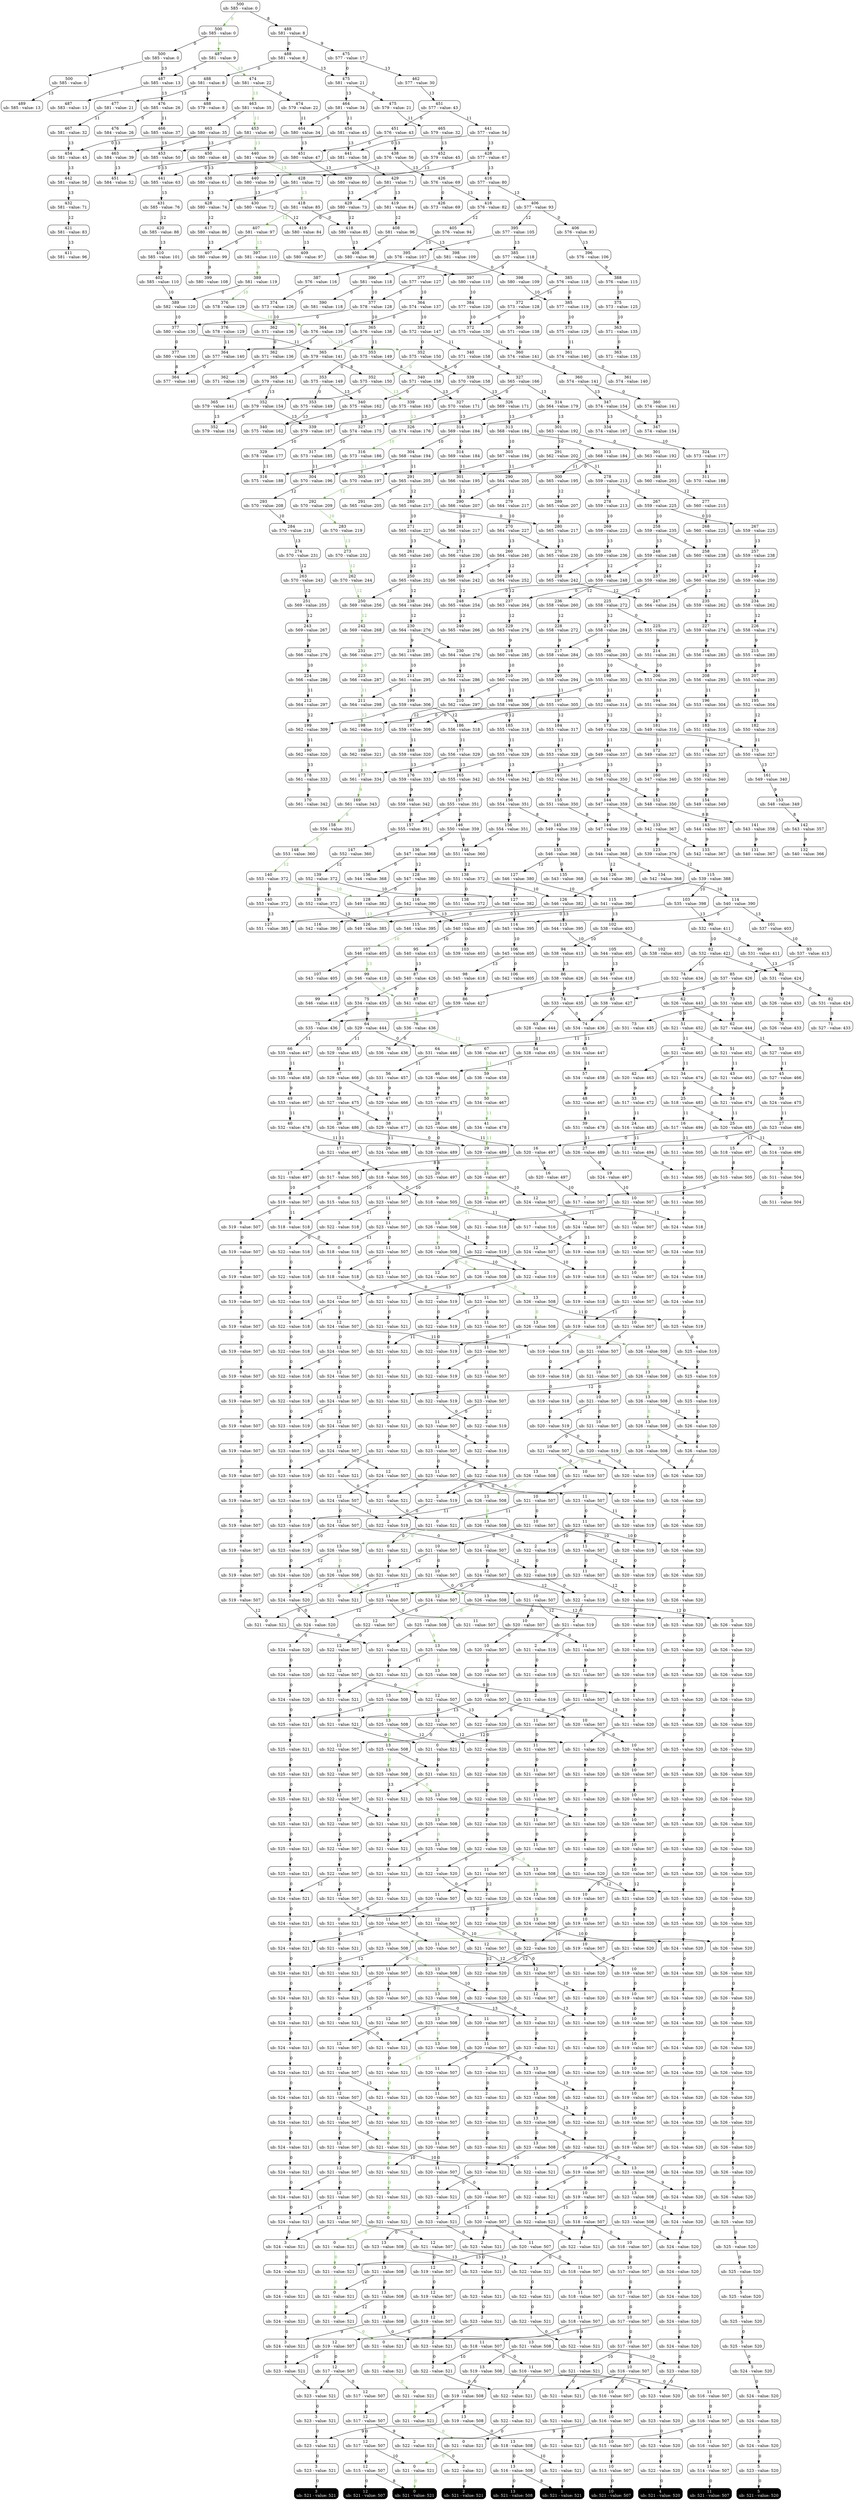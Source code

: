 digraph restricted{
793589513 [label="500
ub: 585 - value: 0", style=rounded, shape=rectangle, tooltip="Exact node"];
1922154895 [label="500
ub: 585 - value: 0", style=rounded, shape=rectangle, tooltip="Exact node"];
664223387 [label="488
ub: 581 - value: 8", style=rounded, shape=rectangle, tooltip="Exact node"];
122883338 [label="500
ub: 585 - value: 0", style=rounded, shape=rectangle, tooltip="Exact node"];
960604060 [label="487
ub: 581 - value: 9", style=rounded, shape=rectangle, tooltip="Exact node"];
1338668845 [label="488
ub: 581 - value: 8", style=rounded, shape=rectangle, tooltip="Exact node"];
1028214719 [label="475
ub: 577 - value: 17", style=rounded, shape=rectangle, tooltip="Exact node"];
20132171 [label="500
ub: 585 - value: 0", style=rounded, shape=rectangle, tooltip="Exact node"];
2094548358 [label="487
ub: 585 - value: 13", style=rounded, shape=rectangle, tooltip="Exact node"];
1323165413 [label="488
ub: 581 - value: 8", style=rounded, shape=rectangle, tooltip="Exact node"];
511754216 [label="474
ub: 581 - value: 22", style=rounded, shape=rectangle, tooltip="Exact node"];
1198108795 [label="475
ub: 581 - value: 21", style=rounded, shape=rectangle, tooltip="Exact node"];
1706234378 [label="462
ub: 577 - value: 30", style=rounded, shape=rectangle, tooltip="Exact node"];
1342443276 [label="451
ub: 577 - value: 43", style=rounded, shape=rectangle, tooltip="Exact node"];
1587487668 [label="463
ub: 581 - value: 35", style=rounded, shape=rectangle, tooltip="Exact node"];
932172204 [label="464
ub: 581 - value: 34", style=rounded, shape=rectangle, tooltip="Exact node"];
1848402763 [label="476
ub: 585 - value: 26", style=rounded, shape=rectangle, tooltip="Exact node"];
2121055098 [label="474
ub: 579 - value: 22", style=rounded, shape=rectangle, tooltip="Exact node"];
1896277646 [label="477
ub: 581 - value: 21", style=rounded, shape=rectangle, tooltip="Exact node"];
1702297201 [label="475
ub: 579 - value: 21", style=rounded, shape=rectangle, tooltip="Exact node"];
806353501 [label="489
ub: 585 - value: 13", style=rounded, shape=rectangle, tooltip="Exact node"];
1296064247 [label="487
ub: 583 - value: 13", style=rounded, shape=rectangle, tooltip="Exact node"];
780237624 [label="488
ub: 579 - value: 8", style=rounded, shape=rectangle, tooltip="Exact node"];
1128032093 [label="441
ub: 577 - value: 54", style=rounded, shape=rectangle, tooltip="Exact node"];
443308702 [label="453
ub: 581 - value: 46", style=rounded, shape=rectangle, tooltip="Exact node"];
396180261 [label="454
ub: 581 - value: 45", style=rounded, shape=rectangle, tooltip="Exact node"];
1560911714 [label="451
ub: 576 - value: 43", style=rounded, shape=rectangle, tooltip="Exact node"];
1237514926 [label="466
ub: 585 - value: 37", style=rounded, shape=rectangle, tooltip="Exact node"];
835648992 [label="463
ub: 580 - value: 35", style=rounded, shape=rectangle, tooltip="Exact node"];
492228202 [label="464
ub: 580 - value: 34", style=rounded, shape=rectangle, tooltip="Exact node"];
772777427 [label="467
ub: 581 - value: 32", style=rounded, shape=rectangle, tooltip="Exact node"];
1751075886 [label="465
ub: 579 - value: 32", style=rounded, shape=rectangle, tooltip="Exact node"];
777874839 [label="476
ub: 584 - value: 26", style=rounded, shape=rectangle, tooltip="Exact node"];
824318946 [label="428
ub: 577 - value: 67", style=rounded, shape=rectangle, tooltip="Exact node"];
1921595561 [label="440
ub: 581 - value: 59", style=rounded, shape=rectangle, tooltip="Exact node"];
6566818 [label="441
ub: 581 - value: 58", style=rounded, shape=rectangle, tooltip="Exact node"];
87285178 [label="438
ub: 576 - value: 56", style=rounded, shape=rectangle, tooltip="Exact node"];
2047329716 [label="453
ub: 585 - value: 50", style=rounded, shape=rectangle, tooltip="Exact node"];
1104106489 [label="450
ub: 580 - value: 48", style=rounded, shape=rectangle, tooltip="Exact node"];
787604730 [label="451
ub: 580 - value: 47", style=rounded, shape=rectangle, tooltip="Exact node"];
109961541 [label="454
ub: 581 - value: 45", style=rounded, shape=rectangle, tooltip="Exact node"];
1109371569 [label="452
ub: 579 - value: 45", style=rounded, shape=rectangle, tooltip="Exact node"];
1558600329 [label="463
ub: 584 - value: 39", style=rounded, shape=rectangle, tooltip="Exact node"];
1051754451 [label="416
ub: 577 - value: 80", style=rounded, shape=rectangle, tooltip="Exact node"];
1775282465 [label="428
ub: 581 - value: 72", style=rounded, shape=rectangle, tooltip="Exact node"];
1267032364 [label="429
ub: 581 - value: 71", style=rounded, shape=rectangle, tooltip="Exact node"];
96639997 [label="426
ub: 576 - value: 69", style=rounded, shape=rectangle, tooltip="Exact node"];
1732398722 [label="441
ub: 585 - value: 63", style=rounded, shape=rectangle, tooltip="Exact node"];
584634336 [label="438
ub: 580 - value: 61", style=rounded, shape=rectangle, tooltip="Exact node"];
626202354 [label="439
ub: 580 - value: 60", style=rounded, shape=rectangle, tooltip="Exact node"];
1268447657 [label="440
ub: 580 - value: 59", style=rounded, shape=rectangle, tooltip="Exact node"];
752848266 [label="442
ub: 581 - value: 58", style=rounded, shape=rectangle, tooltip="Exact node"];
1555093762 [label="451
ub: 584 - value: 52", style=rounded, shape=rectangle, tooltip="Exact node"];
99550389 [label="406
ub: 577 - value: 93", style=rounded, shape=rectangle, tooltip="Exact node"];
1144748369 [label="418
ub: 581 - value: 85", style=rounded, shape=rectangle, tooltip="Exact node"];
1768305536 [label="419
ub: 581 - value: 84", style=rounded, shape=rectangle, tooltip="Exact node"];
1146743572 [label="416
ub: 576 - value: 82", style=rounded, shape=rectangle, tooltip="Exact node"];
1717159510 [label="431
ub: 585 - value: 76", style=rounded, shape=rectangle, tooltip="Exact node"];
1174361318 [label="428
ub: 580 - value: 74", style=rounded, shape=rectangle, tooltip="Exact node"];
2052001577 [label="429
ub: 580 - value: 73", style=rounded, shape=rectangle, tooltip="Exact node"];
1972439101 [label="430
ub: 580 - value: 72", style=rounded, shape=rectangle, tooltip="Exact node"];
1936628443 [label="432
ub: 581 - value: 71", style=rounded, shape=rectangle, tooltip="Exact node"];
277630005 [label="426
ub: 573 - value: 69", style=rounded, shape=rectangle, tooltip="Exact node"];
1274370218 [label="395
ub: 577 - value: 105", style=rounded, shape=rectangle, tooltip="Exact node"];
1604839423 [label="407
ub: 581 - value: 97", style=rounded, shape=rectangle, tooltip="Exact node"];
670576685 [label="408
ub: 581 - value: 96", style=rounded, shape=rectangle, tooltip="Exact node"];
764308918 [label="405
ub: 576 - value: 94", style=rounded, shape=rectangle, tooltip="Exact node"];
1161082381 [label="406
ub: 576 - value: 93", style=rounded, shape=rectangle, tooltip="Exact node"];
1637506559 [label="420
ub: 585 - value: 88", style=rounded, shape=rectangle, tooltip="Exact node"];
2117255219 [label="417
ub: 580 - value: 86", style=rounded, shape=rectangle, tooltip="Exact node"];
1232367853 [label="418
ub: 580 - value: 85", style=rounded, shape=rectangle, tooltip="Exact node"];
1681433494 [label="419
ub: 580 - value: 84", style=rounded, shape=rectangle, tooltip="Exact node"];
1030870354 [label="421
ub: 581 - value: 83", style=rounded, shape=rectangle, tooltip="Exact node"];
410424423 [label="385
ub: 577 - value: 118", style=rounded, shape=rectangle, tooltip="Exact node"];
1963387170 [label="397
ub: 581 - value: 110", style=rounded, shape=rectangle, tooltip="Exact node"];
1645995473 [label="398
ub: 581 - value: 109", style=rounded, shape=rectangle, tooltip="Exact node"];
355629945 [label="395
ub: 576 - value: 107", style=rounded, shape=rectangle, tooltip="Exact node"];
1535128843 [label="396
ub: 576 - value: 106", style=rounded, shape=rectangle, tooltip="Exact node"];
849460928 [label="410
ub: 585 - value: 101", style=rounded, shape=rectangle, tooltip="Exact node"];
2027961269 [label="407
ub: 580 - value: 99", style=rounded, shape=rectangle, tooltip="Exact node"];
1343441044 [label="408
ub: 580 - value: 98", style=rounded, shape=rectangle, tooltip="Exact node"];
1364335809 [label="409
ub: 580 - value: 97", style=rounded, shape=rectangle, tooltip="Exact node"];
233530418 [label="411
ub: 581 - value: 96", style=rounded, shape=rectangle, tooltip="Exact node"];
1766822961 [label="377
ub: 577 - value: 127", style=rounded, shape=rectangle, tooltip="Exact node"];
1496724653 [label="389
ub: 581 - value: 119", style=rounded, shape=rectangle, tooltip="Exact node"];
897697267 [label="390
ub: 581 - value: 118", style=rounded, shape=rectangle, tooltip="Exact node"];
38997010 [label="385
ub: 576 - value: 118", style=rounded, shape=rectangle, tooltip="Exact node"];
1213415012 [label="387
ub: 576 - value: 116", style=rounded, shape=rectangle, tooltip="Exact node"];
2114664380 [label="388
ub: 576 - value: 115", style=rounded, shape=rectangle, tooltip="Exact node"];
1793329556 [label="402
ub: 585 - value: 110", style=rounded, shape=rectangle, tooltip="Exact node"];
1031980531 [label="397
ub: 580 - value: 110", style=rounded, shape=rectangle, tooltip="Exact node"];
1642534850 [label="398
ub: 580 - value: 109", style=rounded, shape=rectangle, tooltip="Exact node"];
1305193908 [label="399
ub: 580 - value: 108", style=rounded, shape=rectangle, tooltip="Exact node"];
399573350 [label="364
ub: 574 - value: 137", style=rounded, shape=rectangle, tooltip="Exact node"];
195600860 [label="376
ub: 578 - value: 129", style=rounded, shape=rectangle, tooltip="Exact node"];
1347137144 [label="377
ub: 578 - value: 128", style=rounded, shape=rectangle, tooltip="Exact node"];
1212899836 [label="372
ub: 573 - value: 128", style=rounded, shape=rectangle, tooltip="Exact node"];
1289696681 [label="374
ub: 573 - value: 126", style=rounded, shape=rectangle, tooltip="Exact node"];
1607460018 [label="375
ub: 573 - value: 125", style=rounded, shape=rectangle, tooltip="Exact node"];
1588970020 [label="389
ub: 582 - value: 120", style=rounded, shape=rectangle, tooltip="Exact node"];
245565335 [label="384
ub: 577 - value: 120", style=rounded, shape=rectangle, tooltip="Exact node"];
1066376662 [label="385
ub: 577 - value: 119", style=rounded, shape=rectangle, tooltip="Exact node"];
1490180672 [label="390
ub: 581 - value: 118", style=rounded, shape=rectangle, tooltip="Exact node"];
1919892312 [label="352
ub: 572 - value: 147", style=rounded, shape=rectangle, tooltip="Exact node"];
250075633 [label="364
ub: 576 - value: 139", style=rounded, shape=rectangle, tooltip="Exact node"];
914424520 [label="365
ub: 576 - value: 138", style=rounded, shape=rectangle, tooltip="Exact node"];
425918570 [label="360
ub: 571 - value: 138", style=rounded, shape=rectangle, tooltip="Exact node"];
1100439041 [label="362
ub: 571 - value: 136", style=rounded, shape=rectangle, tooltip="Exact node"];
231685785 [label="363
ub: 571 - value: 135", style=rounded, shape=rectangle, tooltip="Exact node"];
2110121908 [label="377
ub: 580 - value: 130", style=rounded, shape=rectangle, tooltip="Exact node"];
1023487453 [label="372
ub: 575 - value: 130", style=rounded, shape=rectangle, tooltip="Exact node"];
1694819250 [label="376
ub: 578 - value: 129", style=rounded, shape=rectangle, tooltip="Exact node"];
1651191114 [label="373
ub: 575 - value: 129", style=rounded, shape=rectangle, tooltip="Exact node"];
474675244 [label="340
ub: 571 - value: 158", style=rounded, shape=rectangle, tooltip="Exact node"];
212628335 [label="352
ub: 575 - value: 150", style=rounded, shape=rectangle, tooltip="Exact node"];
305808283 [label="353
ub: 575 - value: 149", style=rounded, shape=rectangle, tooltip="Exact node"];
292938459 [label="365
ub: 579 - value: 141", style=rounded, shape=rectangle, tooltip="Exact node"];
405662939 [label="360
ub: 574 - value: 141", style=rounded, shape=rectangle, tooltip="Exact node"];
1404928347 [label="364
ub: 577 - value: 140", style=rounded, shape=rectangle, tooltip="Exact node"];
1227229563 [label="361
ub: 574 - value: 140", style=rounded, shape=rectangle, tooltip="Exact node"];
1562557367 [label="362
ub: 571 - value: 136", style=rounded, shape=rectangle, tooltip="Exact node"];
942731712 [label="363
ub: 571 - value: 135", style=rounded, shape=rectangle, tooltip="Exact node"];
1910163204 [label="377
ub: 580 - value: 130", style=rounded, shape=rectangle, tooltip="Exact node"];
758529971 [label="327
ub: 565 - value: 166", style=rounded, shape=rectangle, tooltip="Exact node"];
1521118594 [label="340
ub: 571 - value: 158", style=rounded, shape=rectangle, tooltip="Exact node"];
1763847188 [label="339
ub: 570 - value: 158", style=rounded, shape=rectangle, tooltip="Exact node"];
125993742 [label="352
ub: 575 - value: 150", style=rounded, shape=rectangle, tooltip="Exact node"];
864237698 [label="353
ub: 575 - value: 149", style=rounded, shape=rectangle, tooltip="Exact node"];
380894366 [label="365
ub: 579 - value: 141", style=rounded, shape=rectangle, tooltip="Exact node"];
608188624 [label="360
ub: 574 - value: 141", style=rounded, shape=rectangle, tooltip="Exact node"];
1608446010 [label="364
ub: 577 - value: 140", style=rounded, shape=rectangle, tooltip="Exact node"];
1297685781 [label="361
ub: 574 - value: 140", style=rounded, shape=rectangle, tooltip="Exact node"];
1221555852 [label="362
ub: 571 - value: 136", style=rounded, shape=rectangle, tooltip="Exact node"];
1556956098 [label="314
ub: 564 - value: 179", style=rounded, shape=rectangle, tooltip="Exact node"];
2036368507 [label="327
ub: 570 - value: 171", style=rounded, shape=rectangle, tooltip="Exact node"];
1361960727 [label="326
ub: 569 - value: 171", style=rounded, shape=rectangle, tooltip="Exact node"];
125130493 [label="339
ub: 575 - value: 163", style=rounded, shape=rectangle, tooltip="Exact node"];
991505714 [label="340
ub: 575 - value: 162", style=rounded, shape=rectangle, tooltip="Exact node"];
2085857771 [label="352
ub: 579 - value: 154", style=rounded, shape=rectangle, tooltip="Exact node"];
1887400018 [label="347
ub: 574 - value: 154", style=rounded, shape=rectangle, tooltip="Exact node"];
344560770 [label="353
ub: 575 - value: 149", style=rounded, shape=rectangle, tooltip="Exact node"];
716083600 [label="365
ub: 579 - value: 141", style=rounded, shape=rectangle, tooltip="Exact node"];
2001112025 [label="360
ub: 574 - value: 141", style=rounded, shape=rectangle, tooltip="Exact node"];
1288141870 [label="301
ub: 563 - value: 192", style=rounded, shape=rectangle, tooltip="Exact node"];
966808741 [label="314
ub: 569 - value: 184", style=rounded, shape=rectangle, tooltip="Exact node"];
607635164 [label="313
ub: 568 - value: 184", style=rounded, shape=rectangle, tooltip="Exact node"];
242481580 [label="326
ub: 574 - value: 176", style=rounded, shape=rectangle, tooltip="Exact node"];
697960108 [label="327
ub: 574 - value: 175", style=rounded, shape=rectangle, tooltip="Exact node"];
2066940133 [label="339
ub: 579 - value: 167", style=rounded, shape=rectangle, tooltip="Exact node"];
1937962514 [label="334
ub: 574 - value: 167", style=rounded, shape=rectangle, tooltip="Exact node"];
1018081122 [label="340
ub: 575 - value: 162", style=rounded, shape=rectangle, tooltip="Exact node"];
1433867275 [label="352
ub: 579 - value: 154", style=rounded, shape=rectangle, tooltip="Exact node"];
1254526270 [label="347
ub: 574 - value: 154", style=rounded, shape=rectangle, tooltip="Exact node"];
1129670968 [label="291
ub: 562 - value: 202", style=rounded, shape=rectangle, tooltip="Exact node"];
2051450519 [label="304
ub: 568 - value: 194", style=rounded, shape=rectangle, tooltip="Exact node"];
1837543557 [label="303
ub: 567 - value: 194", style=rounded, shape=rectangle, tooltip="Exact node"];
985655350 [label="301
ub: 563 - value: 192", style=rounded, shape=rectangle, tooltip="Exact node"];
2008017533 [label="316
ub: 573 - value: 186", style=rounded, shape=rectangle, tooltip="Exact node"];
1395089624 [label="317
ub: 573 - value: 185", style=rounded, shape=rectangle, tooltip="Exact node"];
1603195447 [label="314
ub: 569 - value: 184", style=rounded, shape=rectangle, tooltip="Exact node"];
1191747167 [label="313
ub: 568 - value: 184", style=rounded, shape=rectangle, tooltip="Exact node"];
1761061602 [label="329
ub: 578 - value: 177", style=rounded, shape=rectangle, tooltip="Exact node"];
1279149968 [label="324
ub: 573 - value: 177", style=rounded, shape=rectangle, tooltip="Exact node"];
1450821318 [label="278
ub: 559 - value: 213", style=rounded, shape=rectangle, tooltip="Exact node"];
434176574 [label="291
ub: 565 - value: 205", style=rounded, shape=rectangle, tooltip="Exact node"];
766572210 [label="290
ub: 564 - value: 205", style=rounded, shape=rectangle, tooltip="Exact node"];
977993101 [label="288
ub: 560 - value: 203", style=rounded, shape=rectangle, tooltip="Exact node"];
859417998 [label="303
ub: 570 - value: 197", style=rounded, shape=rectangle, tooltip="Exact node"];
1112280004 [label="304
ub: 570 - value: 196", style=rounded, shape=rectangle, tooltip="Exact node"];
142638629 [label="301
ub: 566 - value: 195", style=rounded, shape=rectangle, tooltip="Exact node"];
428746855 [label="300
ub: 565 - value: 195", style=rounded, shape=rectangle, tooltip="Exact node"];
987405879 [label="316
ub: 575 - value: 188", style=rounded, shape=rectangle, tooltip="Exact node"];
104739310 [label="311
ub: 570 - value: 188", style=rounded, shape=rectangle, tooltip="Exact node"];
1451043227 [label="267
ub: 559 - value: 225", style=rounded, shape=rectangle, tooltip="Exact node"];
1500056228 [label="280
ub: 565 - value: 217", style=rounded, shape=rectangle, tooltip="Exact node"];
1464642111 [label="279
ub: 564 - value: 217", style=rounded, shape=rectangle, tooltip="Exact node"];
392292416 [label="277
ub: 560 - value: 215", style=rounded, shape=rectangle, tooltip="Exact node"];
1590550415 [label="278
ub: 559 - value: 213", style=rounded, shape=rectangle, tooltip="Exact node"];
665576141 [label="292
ub: 570 - value: 209", style=rounded, shape=rectangle, tooltip="Exact node"];
1876631416 [label="293
ub: 570 - value: 208", style=rounded, shape=rectangle, tooltip="Exact node"];
692342133 [label="290
ub: 566 - value: 207", style=rounded, shape=rectangle, tooltip="Exact node"];
1338823963 [label="289
ub: 565 - value: 207", style=rounded, shape=rectangle, tooltip="Exact node"];
1612799726 [label="291
ub: 565 - value: 205", style=rounded, shape=rectangle, tooltip="Exact node"];
1709537756 [label="258
ub: 559 - value: 235", style=rounded, shape=rectangle, tooltip="Exact node"];
184966243 [label="271
ub: 565 - value: 227", style=rounded, shape=rectangle, tooltip="Exact node"];
1225616405 [label="270
ub: 564 - value: 227", style=rounded, shape=rectangle, tooltip="Exact node"];
1151020327 [label="268
ub: 560 - value: 225", style=rounded, shape=rectangle, tooltip="Exact node"];
654845766 [label="267
ub: 559 - value: 225", style=rounded, shape=rectangle, tooltip="Exact node"];
2080166188 [label="269
ub: 559 - value: 223", style=rounded, shape=rectangle, tooltip="Exact node"];
606548741 [label="283
ub: 570 - value: 219", style=rounded, shape=rectangle, tooltip="Exact node"];
1190524793 [label="284
ub: 570 - value: 218", style=rounded, shape=rectangle, tooltip="Exact node"];
26117480 [label="281
ub: 566 - value: 217", style=rounded, shape=rectangle, tooltip="Exact node"];
1514322932 [label="280
ub: 565 - value: 217", style=rounded, shape=rectangle, tooltip="Exact node"];
1330278544 [label="248
ub: 559 - value: 248", style=rounded, shape=rectangle, tooltip="Exact node"];
110456297 [label="261
ub: 565 - value: 240", style=rounded, shape=rectangle, tooltip="Exact node"];
1791930789 [label="260
ub: 564 - value: 240", style=rounded, shape=rectangle, tooltip="Exact node"];
12209492 [label="258
ub: 560 - value: 238", style=rounded, shape=rectangle, tooltip="Exact node"];
1282788025 [label="257
ub: 559 - value: 238", style=rounded, shape=rectangle, tooltip="Exact node"];
1870252780 [label="259
ub: 559 - value: 236", style=rounded, shape=rectangle, tooltip="Exact node"];
97730845 [label="273
ub: 570 - value: 232", style=rounded, shape=rectangle, tooltip="Exact node"];
100555887 [label="274
ub: 570 - value: 231", style=rounded, shape=rectangle, tooltip="Exact node"];
1983747920 [label="271
ub: 566 - value: 230", style=rounded, shape=rectangle, tooltip="Exact node"];
225493257 [label="270
ub: 565 - value: 230", style=rounded, shape=rectangle, tooltip="Exact node"];
834133664 [label="237
ub: 559 - value: 260", style=rounded, shape=rectangle, tooltip="Exact node"];
1205044462 [label="250
ub: 565 - value: 252", style=rounded, shape=rectangle, tooltip="Exact node"];
581374081 [label="249
ub: 564 - value: 252", style=rounded, shape=rectangle, tooltip="Exact node"];
1654589030 [label="247
ub: 560 - value: 250", style=rounded, shape=rectangle, tooltip="Exact node"];
33524623 [label="246
ub: 559 - value: 250", style=rounded, shape=rectangle, tooltip="Exact node"];
575335780 [label="248
ub: 559 - value: 248", style=rounded, shape=rectangle, tooltip="Exact node"];
717356484 [label="262
ub: 570 - value: 244", style=rounded, shape=rectangle, tooltip="Exact node"];
475266352 [label="263
ub: 570 - value: 243", style=rounded, shape=rectangle, tooltip="Exact node"];
1967205423 [label="260
ub: 566 - value: 242", style=rounded, shape=rectangle, tooltip="Exact node"];
257895351 [label="259
ub: 565 - value: 242", style=rounded, shape=rectangle, tooltip="Exact node"];
1053782781 [label="225
ub: 558 - value: 272", style=rounded, shape=rectangle, tooltip="Exact node"];
564160838 [label="238
ub: 564 - value: 264", style=rounded, shape=rectangle, tooltip="Exact node"];
846063400 [label="237
ub: 563 - value: 264", style=rounded, shape=rectangle, tooltip="Exact node"];
1911728085 [label="235
ub: 559 - value: 262", style=rounded, shape=rectangle, tooltip="Exact node"];
88558700 [label="234
ub: 558 - value: 262", style=rounded, shape=rectangle, tooltip="Exact node"];
801197928 [label="236
ub: 558 - value: 260", style=rounded, shape=rectangle, tooltip="Exact node"];
1711574013 [label="250
ub: 569 - value: 256", style=rounded, shape=rectangle, tooltip="Exact node"];
1638215613 [label="251
ub: 569 - value: 255", style=rounded, shape=rectangle, tooltip="Exact node"];
1674896058 [label="248
ub: 565 - value: 254", style=rounded, shape=rectangle, tooltip="Exact node"];
1879492184 [label="247
ub: 564 - value: 254", style=rounded, shape=rectangle, tooltip="Exact node"];
2094777811 [label="217
ub: 558 - value: 284", style=rounded, shape=rectangle, tooltip="Exact node"];
400136488 [label="230
ub: 564 - value: 276", style=rounded, shape=rectangle, tooltip="Exact node"];
451111351 [label="229
ub: 563 - value: 276", style=rounded, shape=rectangle, tooltip="Exact node"];
875827115 [label="227
ub: 559 - value: 274", style=rounded, shape=rectangle, tooltip="Exact node"];
729864207 [label="226
ub: 558 - value: 274", style=rounded, shape=rectangle, tooltip="Exact node"];
787387795 [label="228
ub: 558 - value: 272", style=rounded, shape=rectangle, tooltip="Exact node"];
1416233903 [label="225
ub: 555 - value: 272", style=rounded, shape=rectangle, tooltip="Exact node"];
679890578 [label="242
ub: 569 - value: 268", style=rounded, shape=rectangle, tooltip="Exact node"];
1792393294 [label="243
ub: 569 - value: 267", style=rounded, shape=rectangle, tooltip="Exact node"];
1918627686 [label="240
ub: 565 - value: 266", style=rounded, shape=rectangle, tooltip="Exact node"];
1849433705 [label="206
ub: 555 - value: 293", style=rounded, shape=rectangle, tooltip="Exact node"];
897913732 [label="219
ub: 561 - value: 285", style=rounded, shape=rectangle, tooltip="Exact node"];
1792845110 [label="218
ub: 560 - value: 285", style=rounded, shape=rectangle, tooltip="Exact node"];
687241927 [label="217
ub: 558 - value: 284", style=rounded, shape=rectangle, tooltip="Exact node"];
226170135 [label="216
ub: 556 - value: 283", style=rounded, shape=rectangle, tooltip="Exact node"];
589446616 [label="215
ub: 555 - value: 283", style=rounded, shape=rectangle, tooltip="Exact node"];
457233904 [label="214
ub: 551 - value: 281", style=rounded, shape=rectangle, tooltip="Exact node"];
1012570586 [label="231
ub: 566 - value: 277", style=rounded, shape=rectangle, tooltip="Exact node"];
1510067370 [label="232
ub: 566 - value: 276", style=rounded, shape=rectangle, tooltip="Exact node"];
431687835 [label="230
ub: 564 - value: 276", style=rounded, shape=rectangle, tooltip="Exact node"];
290658609 [label="198
ub: 555 - value: 303", style=rounded, shape=rectangle, tooltip="Exact node"];
532445947 [label="211
ub: 561 - value: 295", style=rounded, shape=rectangle, tooltip="Exact node"];
1289479439 [label="210
ub: 560 - value: 295", style=rounded, shape=rectangle, tooltip="Exact node"];
2096171631 [label="209
ub: 558 - value: 294", style=rounded, shape=rectangle, tooltip="Exact node"];
1844169442 [label="208
ub: 556 - value: 293", style=rounded, shape=rectangle, tooltip="Exact node"];
804581391 [label="207
ub: 555 - value: 293", style=rounded, shape=rectangle, tooltip="Exact node"];
1057941451 [label="206
ub: 553 - value: 293", style=rounded, shape=rectangle, tooltip="Exact node"];
2109957412 [label="223
ub: 566 - value: 287", style=rounded, shape=rectangle, tooltip="Exact node"];
747464370 [label="224
ub: 566 - value: 286", style=rounded, shape=rectangle, tooltip="Exact node"];
1018547642 [label="222
ub: 564 - value: 286", style=rounded, shape=rectangle, tooltip="Exact node"];
288665596 [label="186
ub: 552 - value: 314", style=rounded, shape=rectangle, tooltip="Exact node"];
312116338 [label="199
ub: 559 - value: 306", style=rounded, shape=rectangle, tooltip="Exact node"];
796684896 [label="198
ub: 558 - value: 306", style=rounded, shape=rectangle, tooltip="Exact node"];
1802598046 [label="197
ub: 555 - value: 305", style=rounded, shape=rectangle, tooltip="Exact node"];
240650537 [label="196
ub: 553 - value: 304", style=rounded, shape=rectangle, tooltip="Exact node"];
2088051243 [label="195
ub: 552 - value: 304", style=rounded, shape=rectangle, tooltip="Exact node"];
41903949 [label="194
ub: 551 - value: 304", style=rounded, shape=rectangle, tooltip="Exact node"];
1209271652 [label="211
ub: 564 - value: 298", style=rounded, shape=rectangle, tooltip="Exact node"];
1239731077 [label="212
ub: 564 - value: 297", style=rounded, shape=rectangle, tooltip="Exact node"];
1134712904 [label="210
ub: 562 - value: 297", style=rounded, shape=rectangle, tooltip="Exact node"];
1784662007 [label="173
ub: 549 - value: 326", style=rounded, shape=rectangle, tooltip="Exact node"];
509886383 [label="186
ub: 556 - value: 318", style=rounded, shape=rectangle, tooltip="Exact node"];
885951223 [label="185
ub: 555 - value: 318", style=rounded, shape=rectangle, tooltip="Exact node"];
142666848 [label="184
ub: 553 - value: 317", style=rounded, shape=rectangle, tooltip="Exact node"];
2137211482 [label="183
ub: 551 - value: 316", style=rounded, shape=rectangle, tooltip="Exact node"];
968514068 [label="182
ub: 550 - value: 316", style=rounded, shape=rectangle, tooltip="Exact node"];
873415566 [label="181
ub: 549 - value: 316", style=rounded, shape=rectangle, tooltip="Exact node"];
1531333864 [label="198
ub: 562 - value: 310", style=rounded, shape=rectangle, tooltip="Exact node"];
398887205 [label="199
ub: 562 - value: 309", style=rounded, shape=rectangle, tooltip="Exact node"];
1504109395 [label="197
ub: 559 - value: 309", style=rounded, shape=rectangle, tooltip="Exact node"];
1873653341 [label="164
ub: 549 - value: 337", style=rounded, shape=rectangle, tooltip="Exact node"];
762218386 [label="177
ub: 556 - value: 329", style=rounded, shape=rectangle, tooltip="Exact node"];
718231523 [label="176
ub: 555 - value: 329", style=rounded, shape=rectangle, tooltip="Exact node"];
157627094 [label="175
ub: 553 - value: 328", style=rounded, shape=rectangle, tooltip="Exact node"];
1740000325 [label="174
ub: 551 - value: 327", style=rounded, shape=rectangle, tooltip="Exact node"];
1682092198 [label="173
ub: 550 - value: 327", style=rounded, shape=rectangle, tooltip="Exact node"];
2137589296 [label="172
ub: 549 - value: 327", style=rounded, shape=rectangle, tooltip="Exact node"];
796533847 [label="189
ub: 562 - value: 321", style=rounded, shape=rectangle, tooltip="Exact node"];
1627960023 [label="190
ub: 562 - value: 320", style=rounded, shape=rectangle, tooltip="Exact node"];
1811044090 [label="188
ub: 559 - value: 320", style=rounded, shape=rectangle, tooltip="Exact node"];
586617651 [label="152
ub: 548 - value: 350", style=rounded, shape=rectangle, tooltip="Exact node"];
1789550256 [label="165
ub: 555 - value: 342", style=rounded, shape=rectangle, tooltip="Exact node"];
440434003 [label="164
ub: 554 - value: 342", style=rounded, shape=rectangle, tooltip="Exact node"];
566034357 [label="163
ub: 552 - value: 341", style=rounded, shape=rectangle, tooltip="Exact node"];
1720435669 [label="162
ub: 550 - value: 340", style=rounded, shape=rectangle, tooltip="Exact node"];
2052915500 [label="161
ub: 549 - value: 340", style=rounded, shape=rectangle, tooltip="Exact node"];
127618319 [label="160
ub: 547 - value: 340", style=rounded, shape=rectangle, tooltip="Exact node"];
2036958521 [label="177
ub: 561 - value: 334", style=rounded, shape=rectangle, tooltip="Exact node"];
940060004 [label="178
ub: 561 - value: 333", style=rounded, shape=rectangle, tooltip="Exact node"];
1121172875 [label="176
ub: 559 - value: 333", style=rounded, shape=rectangle, tooltip="Exact node"];
998351292 [label="144
ub: 547 - value: 359", style=rounded, shape=rectangle, tooltip="Exact node"];
335471116 [label="157
ub: 555 - value: 351", style=rounded, shape=rectangle, tooltip="Exact node"];
2017354584 [label="156
ub: 554 - value: 351", style=rounded, shape=rectangle, tooltip="Exact node"];
1935637221 [label="155
ub: 551 - value: 350", style=rounded, shape=rectangle, tooltip="Exact node"];
321142942 [label="152
ub: 548 - value: 350", style=rounded, shape=rectangle, tooltip="Exact node"];
1644443712 [label="154
ub: 549 - value: 349", style=rounded, shape=rectangle, tooltip="Exact node"];
788117692 [label="153
ub: 548 - value: 349", style=rounded, shape=rectangle, tooltip="Exact node"];
510113906 [label="169
ub: 561 - value: 343", style=rounded, shape=rectangle, tooltip="Exact node"];
66233253 [label="170
ub: 561 - value: 342", style=rounded, shape=rectangle, tooltip="Exact node"];
1874154700 [label="168
ub: 559 - value: 342", style=rounded, shape=rectangle, tooltip="Exact node"];
2008362258 [label="133
ub: 542 - value: 367", style=rounded, shape=rectangle, tooltip="Exact node"];
1753447031 [label="146
ub: 550 - value: 359", style=rounded, shape=rectangle, tooltip="Exact node"];
895947612 [label="145
ub: 549 - value: 359", style=rounded, shape=rectangle, tooltip="Exact node"];
1096283470 [label="144
ub: 547 - value: 359", style=rounded, shape=rectangle, tooltip="Exact node"];
362239120 [label="141
ub: 543 - value: 358", style=rounded, shape=rectangle, tooltip="Exact node"];
423031029 [label="143
ub: 544 - value: 357", style=rounded, shape=rectangle, tooltip="Exact node"];
1225373914 [label="142
ub: 543 - value: 357", style=rounded, shape=rectangle, tooltip="Exact node"];
759156157 [label="158
ub: 556 - value: 351", style=rounded, shape=rectangle, tooltip="Exact node"];
1698156408 [label="157
ub: 555 - value: 351", style=rounded, shape=rectangle, tooltip="Exact node"];
913190639 [label="156
ub: 554 - value: 351", style=rounded, shape=rectangle, tooltip="Exact node"];
1018937824 [label="123
ub: 539 - value: 376", style=rounded, shape=rectangle, tooltip="Exact node"];
1915058446 [label="136
ub: 547 - value: 368", style=rounded, shape=rectangle, tooltip="Exact node"];
922151033 [label="135
ub: 546 - value: 368", style=rounded, shape=rectangle, tooltip="Exact node"];
55909012 [label="134
ub: 544 - value: 368", style=rounded, shape=rectangle, tooltip="Exact node"];
1387228415 [label="133
ub: 542 - value: 367", style=rounded, shape=rectangle, tooltip="Exact node"];
546718765 [label="131
ub: 540 - value: 367", style=rounded, shape=rectangle, tooltip="Exact node"];
592179046 [label="132
ub: 540 - value: 366", style=rounded, shape=rectangle, tooltip="Exact node"];
1641808846 [label="148
ub: 553 - value: 360", style=rounded, shape=rectangle, tooltip="Exact node"];
750044075 [label="147
ub: 552 - value: 360", style=rounded, shape=rectangle, tooltip="Exact node"];
310656974 [label="146
ub: 551 - value: 360", style=rounded, shape=rectangle, tooltip="Exact node"];
653687670 [label="115
ub: 539 - value: 388", style=rounded, shape=rectangle, tooltip="Exact node"];
2136344592 [label="128
ub: 547 - value: 380", style=rounded, shape=rectangle, tooltip="Exact node"];
329611835 [label="127
ub: 546 - value: 380", style=rounded, shape=rectangle, tooltip="Exact node"];
863831416 [label="126
ub: 544 - value: 380", style=rounded, shape=rectangle, tooltip="Exact node"];
1638172114 [label="140
ub: 553 - value: 372", style=rounded, shape=rectangle, tooltip="Exact node"];
1651945012 [label="139
ub: 552 - value: 372", style=rounded, shape=rectangle, tooltip="Exact node"];
1007251739 [label="138
ub: 551 - value: 372", style=rounded, shape=rectangle, tooltip="Exact node"];
194494468 [label="136
ub: 544 - value: 368", style=rounded, shape=rectangle, tooltip="Exact node"];
853993923 [label="135
ub: 543 - value: 368", style=rounded, shape=rectangle, tooltip="Exact node"];
1702146597 [label="134
ub: 542 - value: 368", style=rounded, shape=rectangle, tooltip="Exact node"];
591723622 [label="103
ub: 535 - value: 398", style=rounded, shape=rectangle, tooltip="Exact node"];
95395916 [label="116
ub: 542 - value: 390", style=rounded, shape=rectangle, tooltip="Exact node"];
1778535015 [label="115
ub: 541 - value: 390", style=rounded, shape=rectangle, tooltip="Exact node"];
1725097945 [label="114
ub: 540 - value: 390", style=rounded, shape=rectangle, tooltip="Exact node"];
1781256139 [label="128
ub: 549 - value: 382", style=rounded, shape=rectangle, tooltip="Exact node"];
2081303229 [label="127
ub: 548 - value: 382", style=rounded, shape=rectangle, tooltip="Exact node"];
1463757745 [label="126
ub: 546 - value: 382", style=rounded, shape=rectangle, tooltip="Exact node"];
1418428263 [label="140
ub: 553 - value: 372", style=rounded, shape=rectangle, tooltip="Exact node"];
1836643189 [label="139
ub: 552 - value: 372", style=rounded, shape=rectangle, tooltip="Exact node"];
1597462040 [label="138
ub: 551 - value: 372", style=rounded, shape=rectangle, tooltip="Exact node"];
853119666 [label="90
ub: 532 - value: 411", style=rounded, shape=rectangle, tooltip="Exact node"];
1144648478 [label="103
ub: 540 - value: 403", style=rounded, shape=rectangle, tooltip="Exact node"];
1566502717 [label="102
ub: 538 - value: 403", style=rounded, shape=rectangle, tooltip="Exact node"];
1824835605 [label="101
ub: 537 - value: 403", style=rounded, shape=rectangle, tooltip="Exact node"];
269468037 [label="115
ub: 546 - value: 395", style=rounded, shape=rectangle, tooltip="Exact node"];
57494364 [label="114
ub: 545 - value: 395", style=rounded, shape=rectangle, tooltip="Exact node"];
1345636186 [label="113
ub: 544 - value: 395", style=rounded, shape=rectangle, tooltip="Exact node"];
1359484306 [label="116
ub: 542 - value: 390", style=rounded, shape=rectangle, tooltip="Exact node"];
157456214 [label="127
ub: 551 - value: 385", style=rounded, shape=rectangle, tooltip="Exact node"];
1483022288 [label="126
ub: 549 - value: 385", style=rounded, shape=rectangle, tooltip="Exact node"];
2110245805 [label="82
ub: 532 - value: 421", style=rounded, shape=rectangle, tooltip="Exact node"];
1335050193 [label="95
ub: 540 - value: 413", style=rounded, shape=rectangle, tooltip="Exact node"];
391359742 [label="94
ub: 538 - value: 413", style=rounded, shape=rectangle, tooltip="Exact node"];
707610042 [label="93
ub: 537 - value: 413", style=rounded, shape=rectangle, tooltip="Exact node"];
551734240 [label="90
ub: 531 - value: 411", style=rounded, shape=rectangle, tooltip="Exact node"];
687780858 [label="107
ub: 546 - value: 405", style=rounded, shape=rectangle, tooltip="Exact node"];
1364614850 [label="106
ub: 545 - value: 405", style=rounded, shape=rectangle, tooltip="Exact node"];
361993357 [label="105
ub: 544 - value: 405", style=rounded, shape=rectangle, tooltip="Exact node"];
2015601401 [label="103
ub: 539 - value: 403", style=rounded, shape=rectangle, tooltip="Exact node"];
1165897474 [label="102
ub: 538 - value: 403", style=rounded, shape=rectangle, tooltip="Exact node"];
967765295 [label="74
ub: 532 - value: 434", style=rounded, shape=rectangle, tooltip="Exact node"];
1182320432 [label="87
ub: 540 - value: 426", style=rounded, shape=rectangle, tooltip="Exact node"];
703504298 [label="86
ub: 538 - value: 426", style=rounded, shape=rectangle, tooltip="Exact node"];
214074868 [label="85
ub: 537 - value: 426", style=rounded, shape=rectangle, tooltip="Exact node"];
146611050 [label="82
ub: 531 - value: 424", style=rounded, shape=rectangle, tooltip="Exact node"];
1268650975 [label="99
ub: 546 - value: 418", style=rounded, shape=rectangle, tooltip="Exact node"];
1196765369 [label="98
ub: 545 - value: 418", style=rounded, shape=rectangle, tooltip="Exact node"];
650023597 [label="97
ub: 544 - value: 418", style=rounded, shape=rectangle, tooltip="Exact node"];
575593575 [label="107
ub: 543 - value: 405", style=rounded, shape=rectangle, tooltip="Exact node"];
1188392295 [label="106
ub: 542 - value: 405", style=rounded, shape=rectangle, tooltip="Exact node"];
1509563803 [label="62
ub: 526 - value: 443", style=rounded, shape=rectangle, tooltip="Exact node"];
1157740463 [label="75
ub: 534 - value: 435", style=rounded, shape=rectangle, tooltip="Exact node"];
1529306539 [label="74
ub: 533 - value: 435", style=rounded, shape=rectangle, tooltip="Exact node"];
1073502961 [label="73
ub: 531 - value: 435", style=rounded, shape=rectangle, tooltip="Exact node"];
644166178 [label="70
ub: 526 - value: 433", style=rounded, shape=rectangle, tooltip="Exact node"];
1757676444 [label="87
ub: 541 - value: 427", style=rounded, shape=rectangle, tooltip="Exact node"];
670035812 [label="86
ub: 539 - value: 427", style=rounded, shape=rectangle, tooltip="Exact node"];
1047503754 [label="85
ub: 538 - value: 427", style=rounded, shape=rectangle, tooltip="Exact node"];
32017212 [label="82
ub: 531 - value: 424", style=rounded, shape=rectangle, tooltip="Exact node"];
1006485584 [label="99
ub: 546 - value: 418", style=rounded, shape=rectangle, tooltip="Exact node"];
1580893732 [label="51
ub: 521 - value: 452", style=rounded, shape=rectangle, tooltip="Exact node"];
152134087 [label="64
ub: 529 - value: 444", style=rounded, shape=rectangle, tooltip="Exact node"];
1783593083 [label="63
ub: 528 - value: 444", style=rounded, shape=rectangle, tooltip="Exact node"];
1782704802 [label="62
ub: 527 - value: 444", style=rounded, shape=rectangle, tooltip="Exact node"];
1620303253 [label="76
ub: 536 - value: 436", style=rounded, shape=rectangle, tooltip="Exact node"];
1216590855 [label="75
ub: 535 - value: 436", style=rounded, shape=rectangle, tooltip="Exact node"];
395629617 [label="74
ub: 534 - value: 436", style=rounded, shape=rectangle, tooltip="Exact node"];
876563773 [label="73
ub: 531 - value: 435", style=rounded, shape=rectangle, tooltip="Exact node"];
1413653265 [label="71
ub: 527 - value: 433", style=rounded, shape=rectangle, tooltip="Exact node"];
446073433 [label="70
ub: 526 - value: 433", style=rounded, shape=rectangle, tooltip="Exact node"];
125622176 [label="42
ub: 521 - value: 463", style=rounded, shape=rectangle, tooltip="Exact node"];
237351678 [label="55
ub: 529 - value: 455", style=rounded, shape=rectangle, tooltip="Exact node"];
342597804 [label="54
ub: 528 - value: 455", style=rounded, shape=rectangle, tooltip="Exact node"];
1860944798 [label="53
ub: 527 - value: 455", style=rounded, shape=rectangle, tooltip="Exact node"];
258754732 [label="51
ub: 521 - value: 452", style=rounded, shape=rectangle, tooltip="Exact node"];
597255128 [label="67
ub: 536 - value: 447", style=rounded, shape=rectangle, tooltip="Exact node"];
1476394199 [label="66
ub: 535 - value: 447", style=rounded, shape=rectangle, tooltip="Exact node"];
1501587365 [label="65
ub: 534 - value: 447", style=rounded, shape=rectangle, tooltip="Exact node"];
348100441 [label="64
ub: 531 - value: 446", style=rounded, shape=rectangle, tooltip="Exact node"];
1333592072 [label="76
ub: 536 - value: 436", style=rounded, shape=rectangle, tooltip="Exact node"];
1486371051 [label="34
ub: 521 - value: 474", style=rounded, shape=rectangle, tooltip="Exact node"];
1694556038 [label="47
ub: 529 - value: 466", style=rounded, shape=rectangle, tooltip="Exact node"];
1508646930 [label="46
ub: 528 - value: 466", style=rounded, shape=rectangle, tooltip="Exact node"];
795372831 [label="45
ub: 527 - value: 466", style=rounded, shape=rectangle, tooltip="Exact node"];
121295574 [label="43
ub: 521 - value: 463", style=rounded, shape=rectangle, tooltip="Exact node"];
485041780 [label="42
ub: 520 - value: 463", style=rounded, shape=rectangle, tooltip="Exact node"];
117244645 [label="59
ub: 536 - value: 458", style=rounded, shape=rectangle, tooltip="Exact node"];
239465106 [label="58
ub: 535 - value: 458", style=rounded, shape=rectangle, tooltip="Exact node"];
832947102 [label="57
ub: 534 - value: 458", style=rounded, shape=rectangle, tooltip="Exact node"];
507084503 [label="56
ub: 531 - value: 457", style=rounded, shape=rectangle, tooltip="Exact node"];
1454127753 [label="25
ub: 518 - value: 483", style=rounded, shape=rectangle, tooltip="Exact node"];
1926764753 [label="38
ub: 527 - value: 475", style=rounded, shape=rectangle, tooltip="Exact node"];
1497973285 [label="37
ub: 525 - value: 475", style=rounded, shape=rectangle, tooltip="Exact node"];
1555690610 [label="36
ub: 524 - value: 475", style=rounded, shape=rectangle, tooltip="Exact node"];
327177752 [label="34
ub: 521 - value: 474", style=rounded, shape=rectangle, tooltip="Exact node"];
517210187 [label="33
ub: 517 - value: 472", style=rounded, shape=rectangle, tooltip="Exact node"];
633070006 [label="50
ub: 534 - value: 467", style=rounded, shape=rectangle, tooltip="Exact node"];
1776957250 [label="49
ub: 533 - value: 467", style=rounded, shape=rectangle, tooltip="Exact node"];
827966648 [label="48
ub: 532 - value: 467", style=rounded, shape=rectangle, tooltip="Exact node"];
1273765644 [label="47
ub: 529 - value: 466", style=rounded, shape=rectangle, tooltip="Exact node"];
112061925 [label="16
ub: 517 - value: 494", style=rounded, shape=rectangle, tooltip="Exact node"];
1344645519 [label="29
ub: 526 - value: 486", style=rounded, shape=rectangle, tooltip="Exact node"];
540159270 [label="28
ub: 525 - value: 486", style=rounded, shape=rectangle, tooltip="Exact node"];
1690287238 [label="27
ub: 523 - value: 486", style=rounded, shape=rectangle, tooltip="Exact node"];
1440047379 [label="25
ub: 520 - value: 485", style=rounded, shape=rectangle, tooltip="Exact node"];
280884709 [label="24
ub: 516 - value: 483", style=rounded, shape=rectangle, tooltip="Exact node"];
2114650936 [label="41
ub: 534 - value: 478", style=rounded, shape=rectangle, tooltip="Exact node"];
504527234 [label="40
ub: 532 - value: 478", style=rounded, shape=rectangle, tooltip="Exact node"];
540585569 [label="39
ub: 531 - value: 478", style=rounded, shape=rectangle, tooltip="Exact node"];
836514715 [label="38
ub: 529 - value: 477", style=rounded, shape=rectangle, tooltip="Exact node"];
1899073220 [label="4
ub: 511 - value: 505", style=rounded, shape=rectangle, tooltip="Exact node"];
174573182 [label="17
ub: 521 - value: 497", style=rounded, shape=rectangle, tooltip="Exact node"];
1310540333 [label="16
ub: 520 - value: 497", style=rounded, shape=rectangle, tooltip="Exact node"];
1558712965 [label="15
ub: 518 - value: 497", style=rounded, shape=rectangle, tooltip="Exact node"];
1589683045 [label="13
ub: 514 - value: 496", style=rounded, shape=rectangle, tooltip="Exact node"];
1401132667 [label="12
ub: 511 - value: 494", style=rounded, shape=rectangle, tooltip="Exact node"];
1900164709 [label="29
ub: 529 - value: 489", style=rounded, shape=rectangle, tooltip="Exact node"];
1445157774 [label="28
ub: 528 - value: 489", style=rounded, shape=rectangle, tooltip="Exact node"];
36202360 [label="27
ub: 526 - value: 489", style=rounded, shape=rectangle, tooltip="Exact node"];
1383547042 [label="26
ub: 524 - value: 488", style=rounded, shape=rectangle, tooltip="Exact node"];
3213500 [label="9
ub: 518 - value: 505", style=rounded, shape=rectangle, tooltip="Exact node"];
1604125387 [label="8
ub: 517 - value: 505", style=rounded, shape=rectangle, tooltip="Exact node"];
1795799895 [label="7
ub: 515 - value: 505", style=rounded, shape=rectangle, tooltip="Exact node"];
1376400422 [label="4
ub: 511 - value: 505", style=rounded, shape=rectangle, tooltip="Exact node"];
1815546035 [label="5
ub: 511 - value: 504", style=rounded, shape=rectangle, tooltip="Exact node"];
25548982 [label="21
ub: 526 - value: 497", style=rounded, shape=rectangle, tooltip="Exact node"];
861842890 [label="20
ub: 525 - value: 497", style=rounded, shape=rectangle, tooltip="Exact node"];
250370634 [label="19
ub: 524 - value: 497", style=rounded, shape=rectangle, tooltip="Exact node"];
1843368112 [label="17
ub: 521 - value: 497", style=rounded, shape=rectangle, tooltip="Exact node"];
989938643 [label="16
ub: 520 - value: 497", style=rounded, shape=rectangle, tooltip="Exact node"];
1262822392 [label="0
ub: 515 - value: 515", style=rounded, shape=rectangle, tooltip="Exact node"];
916419490 [label="12
ub: 524 - value: 507", style=rounded, shape=rectangle, tooltip="Exact node"];
2106620844 [label="11
ub: 523 - value: 507", style=rounded, shape=rectangle, tooltip="Exact node"];
979294118 [label="10
ub: 521 - value: 507", style=rounded, shape=rectangle, tooltip="Exact node"];
488044861 [label="8
ub: 519 - value: 507", style=rounded, shape=rectangle, tooltip="Exact node"];
1709366259 [label="7
ub: 517 - value: 507", style=rounded, shape=rectangle, tooltip="Exact node"];
2068434592 [label="9
ub: 518 - value: 505", style=rounded, shape=rectangle, tooltip="Exact node"];
2142003995 [label="4
ub: 511 - value: 505", style=rounded, shape=rectangle, tooltip="Exact node"];
1846412426 [label="5
ub: 511 - value: 504", style=rounded, shape=rectangle, tooltip="Exact node"];
1206883981 [label="21
ub: 526 - value: 497", style=rounded, shape=rectangle, tooltip="Exact node"];
1037324811 [label="4
ub: 524 - value: 518", style=rounded, shape=rectangle, tooltip="Exact node"];
1132547352 [label="3
ub: 522 - value: 518", style=rounded, shape=rectangle, tooltip="Exact node"];
922872566 [label="2
ub: 521 - value: 518", style=rounded, shape=rectangle, tooltip="Exact node"];
727001376 [label="0
ub: 518 - value: 518", style=rounded, shape=rectangle, tooltip="Exact node"];
1468303011 [label="1
ub: 517 - value: 516", style=rounded, shape=rectangle, tooltip="Exact node"];
902919927 [label="13
ub: 526 - value: 508", style=rounded, shape=rectangle, tooltip="Exact node"];
1857815974 [label="12
ub: 524 - value: 507", style=rounded, shape=rectangle, tooltip="Exact node"];
1354011814 [label="11
ub: 523 - value: 507", style=rounded, shape=rectangle, tooltip="Exact node"];
846238611 [label="10
ub: 521 - value: 507", style=rounded, shape=rectangle, tooltip="Exact node"];
1241276575 [label="8
ub: 519 - value: 507", style=rounded, shape=rectangle, tooltip="Exact node"];
982007015 [label="0
ub: 518 - value: 518", style=rounded, shape=rectangle, tooltip="Exact node"];
2042495840 [label="1
ub: 519 - value: 518", style=rounded, shape=rectangle, tooltip="Exact node"];
990398217 [label="2
ub: 522 - value: 519", style=rounded, shape=rectangle, tooltip="Exact node"];
520016214 [label="3
ub: 522 - value: 518", style=rounded, shape=rectangle, tooltip="Exact node"];
1924582348 [label="4
ub: 524 - value: 518", style=rounded, shape=rectangle, tooltip="Exact node"];
1757143877 [label="8
ub: 519 - value: 507", style=rounded, shape=rectangle, tooltip="Exact node"];
1955915048 [label="10
ub: 521 - value: 507", style=rounded, shape=rectangle, tooltip="Exact node"];
2083117811 [label="11
ub: 523 - value: 507", style=rounded, shape=rectangle, tooltip="Exact node"];
1518864111 [label="12
ub: 524 - value: 507", style=rounded, shape=rectangle, tooltip="Exact node"];
1585787493 [label="13
ub: 526 - value: 508", style=rounded, shape=rectangle, tooltip="Exact node"];
2097514481 [label="0
ub: 518 - value: 518", style=rounded, shape=rectangle, tooltip="Exact node"];
1325808650 [label="1
ub: 519 - value: 518", style=rounded, shape=rectangle, tooltip="Exact node"];
1632492873 [label="2
ub: 522 - value: 519", style=rounded, shape=rectangle, tooltip="Exact node"];
473581465 [label="3
ub: 522 - value: 518", style=rounded, shape=rectangle, tooltip="Exact node"];
648680157 [label="4
ub: 524 - value: 518", style=rounded, shape=rectangle, tooltip="Exact node"];
1897871865 [label="8
ub: 519 - value: 507", style=rounded, shape=rectangle, tooltip="Exact node"];
133250414 [label="10
ub: 521 - value: 507", style=rounded, shape=rectangle, tooltip="Exact node"];
222624801 [label="11
ub: 523 - value: 507", style=rounded, shape=rectangle, tooltip="Exact node"];
762227630 [label="12
ub: 524 - value: 507", style=rounded, shape=rectangle, tooltip="Exact node"];
1685232414 [label="13
ub: 526 - value: 508", style=rounded, shape=rectangle, tooltip="Exact node"];
1213216872 [label="0
ub: 521 - value: 521", style=rounded, shape=rectangle, tooltip="Exact node"];
1454031203 [label="1
ub: 519 - value: 518", style=rounded, shape=rectangle, tooltip="Exact node"];
1511785794 [label="2
ub: 522 - value: 519", style=rounded, shape=rectangle, tooltip="Exact node"];
961419791 [label="3
ub: 522 - value: 518", style=rounded, shape=rectangle, tooltip="Exact node"];
489279267 [label="4
ub: 524 - value: 518", style=rounded, shape=rectangle, tooltip="Exact node"];
377478451 [label="8
ub: 519 - value: 507", style=rounded, shape=rectangle, tooltip="Exact node"];
1301664418 [label="10
ub: 521 - value: 507", style=rounded, shape=rectangle, tooltip="Exact node"];
990416209 [label="11
ub: 523 - value: 507", style=rounded, shape=rectangle, tooltip="Exact node"];
1952779858 [label="12
ub: 524 - value: 507", style=rounded, shape=rectangle, tooltip="Exact node"];
1791868405 [label="13
ub: 526 - value: 508", style=rounded, shape=rectangle, tooltip="Exact node"];
391618063 [label="0
ub: 521 - value: 521", style=rounded, shape=rectangle, tooltip="Exact node"];
57748372 [label="1
ub: 519 - value: 518", style=rounded, shape=rectangle, tooltip="Exact node"];
665372494 [label="2
ub: 522 - value: 519", style=rounded, shape=rectangle, tooltip="Exact node"];
1684890795 [label="3
ub: 522 - value: 518", style=rounded, shape=rectangle, tooltip="Exact node"];
238157928 [label="4
ub: 525 - value: 519", style=rounded, shape=rectangle, tooltip="Exact node"];
1883919084 [label="8
ub: 519 - value: 507", style=rounded, shape=rectangle, tooltip="Exact node"];
1150538133 [label="10
ub: 521 - value: 507", style=rounded, shape=rectangle, tooltip="Exact node"];
92150540 [label="11
ub: 523 - value: 507", style=rounded, shape=rectangle, tooltip="Exact node"];
410495873 [label="12
ub: 524 - value: 507", style=rounded, shape=rectangle, tooltip="Exact node"];
1166807841 [label="13
ub: 526 - value: 508", style=rounded, shape=rectangle, tooltip="Exact node"];
885851948 [label="0
ub: 521 - value: 521", style=rounded, shape=rectangle, tooltip="Exact node"];
1384722895 [label="1
ub: 519 - value: 518", style=rounded, shape=rectangle, tooltip="Exact node"];
733957003 [label="2
ub: 522 - value: 519", style=rounded, shape=rectangle, tooltip="Exact node"];
55331187 [label="3
ub: 522 - value: 518", style=rounded, shape=rectangle, tooltip="Exact node"];
2054574951 [label="4
ub: 525 - value: 519", style=rounded, shape=rectangle, tooltip="Exact node"];
399931359 [label="8
ub: 519 - value: 507", style=rounded, shape=rectangle, tooltip="Exact node"];
2028371466 [label="10
ub: 521 - value: 507", style=rounded, shape=rectangle, tooltip="Exact node"];
798244209 [label="11
ub: 523 - value: 507", style=rounded, shape=rectangle, tooltip="Exact node"];
1263877414 [label="12
ub: 524 - value: 507", style=rounded, shape=rectangle, tooltip="Exact node"];
141289226 [label="13
ub: 526 - value: 508", style=rounded, shape=rectangle, tooltip="Exact node"];
710239027 [label="0
ub: 521 - value: 521", style=rounded, shape=rectangle, tooltip="Exact node"];
712256162 [label="1
ub: 519 - value: 518", style=rounded, shape=rectangle, tooltip="Exact node"];
1182461167 [label="2
ub: 522 - value: 519", style=rounded, shape=rectangle, tooltip="Exact node"];
561247961 [label="3
ub: 522 - value: 518", style=rounded, shape=rectangle, tooltip="Exact node"];
1863932867 [label="4
ub: 525 - value: 519", style=rounded, shape=rectangle, tooltip="Exact node"];
592688102 [label="8
ub: 519 - value: 507", style=rounded, shape=rectangle, tooltip="Exact node"];
1123629720 [label="10
ub: 521 - value: 507", style=rounded, shape=rectangle, tooltip="Exact node"];
842326585 [label="11
ub: 523 - value: 507", style=rounded, shape=rectangle, tooltip="Exact node"];
917819120 [label="12
ub: 524 - value: 507", style=rounded, shape=rectangle, tooltip="Exact node"];
438135304 [label="13
ub: 526 - value: 508", style=rounded, shape=rectangle, tooltip="Exact node"];
662736689 [label="0
ub: 521 - value: 521", style=rounded, shape=rectangle, tooltip="Exact node"];
495792375 [label="1
ub: 519 - value: 518", style=rounded, shape=rectangle, tooltip="Exact node"];
161960012 [label="2
ub: 522 - value: 519", style=rounded, shape=rectangle, tooltip="Exact node"];
1484594489 [label="3
ub: 522 - value: 518", style=rounded, shape=rectangle, tooltip="Exact node"];
1800890735 [label="4
ub: 525 - value: 519", style=rounded, shape=rectangle, tooltip="Exact node"];
1805013491 [label="8
ub: 519 - value: 507", style=rounded, shape=rectangle, tooltip="Exact node"];
1752203484 [label="10
ub: 521 - value: 507", style=rounded, shape=rectangle, tooltip="Exact node"];
2056418216 [label="11
ub: 523 - value: 507", style=rounded, shape=rectangle, tooltip="Exact node"];
1253946629 [label="12
ub: 524 - value: 507", style=rounded, shape=rectangle, tooltip="Exact node"];
352359770 [label="13
ub: 526 - value: 508", style=rounded, shape=rectangle, tooltip="Exact node"];
699780352 [label="0
ub: 521 - value: 521", style=rounded, shape=rectangle, tooltip="Exact node"];
1897115967 [label="1
ub: 520 - value: 519", style=rounded, shape=rectangle, tooltip="Exact node"];
1615056168 [label="2
ub: 522 - value: 519", style=rounded, shape=rectangle, tooltip="Exact node"];
1543237999 [label="3
ub: 523 - value: 519", style=rounded, shape=rectangle, tooltip="Exact node"];
1540270363 [label="4
ub: 526 - value: 520", style=rounded, shape=rectangle, tooltip="Exact node"];
1728790703 [label="8
ub: 519 - value: 507", style=rounded, shape=rectangle, tooltip="Exact node"];
1154002927 [label="10
ub: 521 - value: 507", style=rounded, shape=rectangle, tooltip="Exact node"];
1188753216 [label="11
ub: 523 - value: 507", style=rounded, shape=rectangle, tooltip="Exact node"];
331510866 [label="12
ub: 524 - value: 507", style=rounded, shape=rectangle, tooltip="Exact node"];
924477420 [label="13
ub: 526 - value: 508", style=rounded, shape=rectangle, tooltip="Exact node"];
84739718 [label="0
ub: 521 - value: 521", style=rounded, shape=rectangle, tooltip="Exact node"];
511473681 [label="1
ub: 520 - value: 519", style=rounded, shape=rectangle, tooltip="Exact node"];
171497379 [label="2
ub: 522 - value: 519", style=rounded, shape=rectangle, tooltip="Exact node"];
988458918 [label="3
ub: 523 - value: 519", style=rounded, shape=rectangle, tooltip="Exact node"];
249155636 [label="4
ub: 526 - value: 520", style=rounded, shape=rectangle, tooltip="Exact node"];
1320677379 [label="8
ub: 519 - value: 507", style=rounded, shape=rectangle, tooltip="Exact node"];
1630521067 [label="10
ub: 521 - value: 507", style=rounded, shape=rectangle, tooltip="Exact node"];
1629911510 [label="11
ub: 523 - value: 507", style=rounded, shape=rectangle, tooltip="Exact node"];
242355057 [label="12
ub: 524 - value: 507", style=rounded, shape=rectangle, tooltip="Exact node"];
1226622409 [label="13
ub: 526 - value: 508", style=rounded, shape=rectangle, tooltip="Exact node"];
1780132728 [label="0
ub: 521 - value: 521", style=rounded, shape=rectangle, tooltip="Exact node"];
1773206895 [label="1
ub: 520 - value: 519", style=rounded, shape=rectangle, tooltip="Exact node"];
1725017993 [label="2
ub: 522 - value: 519", style=rounded, shape=rectangle, tooltip="Exact node"];
1181869371 [label="3
ub: 523 - value: 519", style=rounded, shape=rectangle, tooltip="Exact node"];
192794887 [label="4
ub: 526 - value: 520", style=rounded, shape=rectangle, tooltip="Exact node"];
2092769598 [label="8
ub: 519 - value: 507", style=rounded, shape=rectangle, tooltip="Exact node"];
1053631449 [label="10
ub: 521 - value: 507", style=rounded, shape=rectangle, tooltip="Exact node"];
1136497418 [label="11
ub: 523 - value: 507", style=rounded, shape=rectangle, tooltip="Exact node"];
1693847660 [label="12
ub: 524 - value: 507", style=rounded, shape=rectangle, tooltip="Exact node"];
2050019814 [label="13
ub: 526 - value: 508", style=rounded, shape=rectangle, tooltip="Exact node"];
212921632 [label="0
ub: 521 - value: 521", style=rounded, shape=rectangle, tooltip="Exact node"];
603856241 [label="1
ub: 520 - value: 519", style=rounded, shape=rectangle, tooltip="Exact node"];
1316061703 [label="2
ub: 522 - value: 519", style=rounded, shape=rectangle, tooltip="Exact node"];
334203599 [label="3
ub: 523 - value: 519", style=rounded, shape=rectangle, tooltip="Exact node"];
1946403944 [label="4
ub: 526 - value: 520", style=rounded, shape=rectangle, tooltip="Exact node"];
209833425 [label="8
ub: 519 - value: 507", style=rounded, shape=rectangle, tooltip="Exact node"];
1971851377 [label="10
ub: 521 - value: 507", style=rounded, shape=rectangle, tooltip="Exact node"];
681384962 [label="11
ub: 523 - value: 507", style=rounded, shape=rectangle, tooltip="Exact node"];
399534175 [label="12
ub: 524 - value: 507", style=rounded, shape=rectangle, tooltip="Exact node"];
2024542466 [label="13
ub: 526 - value: 508", style=rounded, shape=rectangle, tooltip="Exact node"];
963522361 [label="0
ub: 521 - value: 521", style=rounded, shape=rectangle, tooltip="Exact node"];
2114874018 [label="1
ub: 520 - value: 519", style=rounded, shape=rectangle, tooltip="Exact node"];
1337344609 [label="2
ub: 522 - value: 519", style=rounded, shape=rectangle, tooltip="Exact node"];
428910174 [label="3
ub: 523 - value: 519", style=rounded, shape=rectangle, tooltip="Exact node"];
1858609436 [label="4
ub: 526 - value: 520", style=rounded, shape=rectangle, tooltip="Exact node"];
1414147750 [label="8
ub: 519 - value: 507", style=rounded, shape=rectangle, tooltip="Exact node"];
22069592 [label="10
ub: 521 - value: 507", style=rounded, shape=rectangle, tooltip="Exact node"];
1075738627 [label="11
ub: 523 - value: 507", style=rounded, shape=rectangle, tooltip="Exact node"];
394721749 [label="12
ub: 524 - value: 507", style=rounded, shape=rectangle, tooltip="Exact node"];
1134612201 [label="13
ub: 526 - value: 508", style=rounded, shape=rectangle, tooltip="Exact node"];
786041152 [label="0
ub: 521 - value: 521", style=rounded, shape=rectangle, tooltip="Exact node"];
1885996206 [label="1
ub: 520 - value: 519", style=rounded, shape=rectangle, tooltip="Exact node"];
1739876329 [label="2
ub: 522 - value: 519", style=rounded, shape=rectangle, tooltip="Exact node"];
1293618474 [label="3
ub: 523 - value: 519", style=rounded, shape=rectangle, tooltip="Exact node"];
1896294051 [label="4
ub: 526 - value: 520", style=rounded, shape=rectangle, tooltip="Exact node"];
2014866032 [label="8
ub: 519 - value: 507", style=rounded, shape=rectangle, tooltip="Exact node"];
1415157681 [label="10
ub: 521 - value: 507", style=rounded, shape=rectangle, tooltip="Exact node"];
2005167404 [label="11
ub: 523 - value: 507", style=rounded, shape=rectangle, tooltip="Exact node"];
1282811396 [label="12
ub: 524 - value: 507", style=rounded, shape=rectangle, tooltip="Exact node"];
1920467934 [label="13
ub: 526 - value: 508", style=rounded, shape=rectangle, tooltip="Exact node"];
233996206 [label="0
ub: 521 - value: 521", style=rounded, shape=rectangle, tooltip="Exact node"];
789219251 [label="1
ub: 520 - value: 519", style=rounded, shape=rectangle, tooltip="Exact node"];
668210649 [label="2
ub: 522 - value: 519", style=rounded, shape=rectangle, tooltip="Exact node"];
1434041222 [label="3
ub: 524 - value: 520", style=rounded, shape=rectangle, tooltip="Exact node"];
929776179 [label="4
ub: 526 - value: 520", style=rounded, shape=rectangle, tooltip="Exact node"];
1561408618 [label="8
ub: 519 - value: 507", style=rounded, shape=rectangle, tooltip="Exact node"];
388043093 [label="10
ub: 521 - value: 507", style=rounded, shape=rectangle, tooltip="Exact node"];
1608230649 [label="11
ub: 523 - value: 507", style=rounded, shape=rectangle, tooltip="Exact node"];
266437232 [label="12
ub: 524 - value: 507", style=rounded, shape=rectangle, tooltip="Exact node"];
1843289228 [label="13
ub: 526 - value: 508", style=rounded, shape=rectangle, tooltip="Exact node"];
1381128261 [label="0
ub: 521 - value: 521", style=rounded, shape=rectangle, tooltip="Exact node"];
1758386724 [label="1
ub: 520 - value: 519", style=rounded, shape=rectangle, tooltip="Exact node"];
520232556 [label="2
ub: 522 - value: 519", style=rounded, shape=rectangle, tooltip="Exact node"];
1159114532 [label="3
ub: 524 - value: 520", style=rounded, shape=rectangle, tooltip="Exact node"];
1832580921 [label="4
ub: 526 - value: 520", style=rounded, shape=rectangle, tooltip="Exact node"];
369241501 [label="8
ub: 519 - value: 507", style=rounded, shape=rectangle, tooltip="Exact node"];
1151593579 [label="10
ub: 521 - value: 507", style=rounded, shape=rectangle, tooltip="Exact node"];
1988859660 [label="11
ub: 523 - value: 507", style=rounded, shape=rectangle, tooltip="Exact node"];
22756955 [label="12
ub: 524 - value: 507", style=rounded, shape=rectangle, tooltip="Exact node"];
1263793464 [label="13
ub: 526 - value: 508", style=rounded, shape=rectangle, tooltip="Exact node"];
1270144618 [label="0
ub: 521 - value: 521", style=rounded, shape=rectangle, tooltip="Exact node"];
275310919 [label="5
ub: 526 - value: 520", style=rounded, shape=rectangle, tooltip="Exact node"];
183284570 [label="4
ub: 525 - value: 520", style=rounded, shape=rectangle, tooltip="Exact node"];
1686369710 [label="3
ub: 524 - value: 520", style=rounded, shape=rectangle, tooltip="Exact node"];
1943325854 [label="2
ub: 521 - value: 519", style=rounded, shape=rectangle, tooltip="Exact node"];
22805895 [label="1
ub: 520 - value: 519", style=rounded, shape=rectangle, tooltip="Exact node"];
1475491159 [label="13
ub: 525 - value: 508", style=rounded, shape=rectangle, tooltip="Exact node"];
1667689440 [label="12
ub: 522 - value: 507", style=rounded, shape=rectangle, tooltip="Exact node"];
40472007 [label="11
ub: 521 - value: 507", style=rounded, shape=rectangle, tooltip="Exact node"];
398110318 [label="10
ub: 520 - value: 507", style=rounded, shape=rectangle, tooltip="Exact node"];
670971910 [label="0
ub: 521 - value: 521", style=rounded, shape=rectangle, tooltip="Exact node"];
1218593486 [label="1
ub: 520 - value: 519", style=rounded, shape=rectangle, tooltip="Exact node"];
1330754528 [label="2
ub: 521 - value: 519", style=rounded, shape=rectangle, tooltip="Exact node"];
1582785598 [label="3
ub: 524 - value: 520", style=rounded, shape=rectangle, tooltip="Exact node"];
1370651081 [label="4
ub: 525 - value: 520", style=rounded, shape=rectangle, tooltip="Exact node"];
2134991632 [label="5
ub: 526 - value: 520", style=rounded, shape=rectangle, tooltip="Exact node"];
1586845078 [label="10
ub: 520 - value: 507", style=rounded, shape=rectangle, tooltip="Exact node"];
611563982 [label="11
ub: 521 - value: 507", style=rounded, shape=rectangle, tooltip="Exact node"];
336484883 [label="12
ub: 522 - value: 507", style=rounded, shape=rectangle, tooltip="Exact node"];
230528013 [label="13
ub: 525 - value: 508", style=rounded, shape=rectangle, tooltip="Exact node"];
392781299 [label="0
ub: 521 - value: 521", style=rounded, shape=rectangle, tooltip="Exact node"];
1991313236 [label="1
ub: 520 - value: 519", style=rounded, shape=rectangle, tooltip="Exact node"];
1032000752 [label="2
ub: 521 - value: 519", style=rounded, shape=rectangle, tooltip="Exact node"];
1392906938 [label="3
ub: 524 - value: 520", style=rounded, shape=rectangle, tooltip="Exact node"];
255944888 [label="4
ub: 525 - value: 520", style=rounded, shape=rectangle, tooltip="Exact node"];
1487470647 [label="5
ub: 526 - value: 520", style=rounded, shape=rectangle, tooltip="Exact node"];
1890187342 [label="10
ub: 520 - value: 507", style=rounded, shape=rectangle, tooltip="Exact node"];
294184992 [label="11
ub: 521 - value: 507", style=rounded, shape=rectangle, tooltip="Exact node"];
270397815 [label="12
ub: 522 - value: 507", style=rounded, shape=rectangle, tooltip="Exact node"];
1089504328 [label="13
ub: 525 - value: 508", style=rounded, shape=rectangle, tooltip="Exact node"];
1485697819 [label="0
ub: 521 - value: 521", style=rounded, shape=rectangle, tooltip="Exact node"];
1904324159 [label="1
ub: 520 - value: 519", style=rounded, shape=rectangle, tooltip="Exact node"];
843467284 [label="2
ub: 521 - value: 519", style=rounded, shape=rectangle, tooltip="Exact node"];
339924917 [label="3
ub: 524 - value: 520", style=rounded, shape=rectangle, tooltip="Exact node"];
518522822 [label="4
ub: 525 - value: 520", style=rounded, shape=rectangle, tooltip="Exact node"];
85445963 [label="5
ub: 526 - value: 520", style=rounded, shape=rectangle, tooltip="Exact node"];
852445367 [label="10
ub: 520 - value: 507", style=rounded, shape=rectangle, tooltip="Exact node"];
1558021762 [label="11
ub: 521 - value: 507", style=rounded, shape=rectangle, tooltip="Exact node"];
1169146729 [label="12
ub: 522 - value: 507", style=rounded, shape=rectangle, tooltip="Exact node"];
1237598030 [label="13
ub: 525 - value: 508", style=rounded, shape=rectangle, tooltip="Exact node"];
302155142 [label="0
ub: 521 - value: 521", style=rounded, shape=rectangle, tooltip="Exact node"];
756185697 [label="1
ub: 521 - value: 520", style=rounded, shape=rectangle, tooltip="Exact node"];
1891546521 [label="2
ub: 522 - value: 520", style=rounded, shape=rectangle, tooltip="Exact node"];
868964689 [label="3
ub: 525 - value: 521", style=rounded, shape=rectangle, tooltip="Exact node"];
1095293768 [label="4
ub: 525 - value: 520", style=rounded, shape=rectangle, tooltip="Exact node"];
2142080121 [label="5
ub: 526 - value: 520", style=rounded, shape=rectangle, tooltip="Exact node"];
1983025922 [label="10
ub: 520 - value: 507", style=rounded, shape=rectangle, tooltip="Exact node"];
1308109015 [label="11
ub: 521 - value: 507", style=rounded, shape=rectangle, tooltip="Exact node"];
1660794022 [label="12
ub: 522 - value: 507", style=rounded, shape=rectangle, tooltip="Exact node"];
500179317 [label="13
ub: 525 - value: 508", style=rounded, shape=rectangle, tooltip="Exact node"];
1048027629 [label="0
ub: 521 - value: 521", style=rounded, shape=rectangle, tooltip="Exact node"];
293002476 [label="1
ub: 521 - value: 520", style=rounded, shape=rectangle, tooltip="Exact node"];
876926621 [label="2
ub: 522 - value: 520", style=rounded, shape=rectangle, tooltip="Exact node"];
928466577 [label="3
ub: 525 - value: 521", style=rounded, shape=rectangle, tooltip="Exact node"];
564742142 [label="4
ub: 525 - value: 520", style=rounded, shape=rectangle, tooltip="Exact node"];
135184888 [label="5
ub: 526 - value: 520", style=rounded, shape=rectangle, tooltip="Exact node"];
1782148126 [label="10
ub: 520 - value: 507", style=rounded, shape=rectangle, tooltip="Exact node"];
306206744 [label="11
ub: 521 - value: 507", style=rounded, shape=rectangle, tooltip="Exact node"];
280265505 [label="12
ub: 522 - value: 507", style=rounded, shape=rectangle, tooltip="Exact node"];
371619938 [label="13
ub: 525 - value: 508", style=rounded, shape=rectangle, tooltip="Exact node"];
1898220577 [label="0
ub: 521 - value: 521", style=rounded, shape=rectangle, tooltip="Exact node"];
1239548589 [label="1
ub: 521 - value: 520", style=rounded, shape=rectangle, tooltip="Exact node"];
1795960102 [label="2
ub: 522 - value: 520", style=rounded, shape=rectangle, tooltip="Exact node"];
1678854096 [label="3
ub: 525 - value: 521", style=rounded, shape=rectangle, tooltip="Exact node"];
1691875296 [label="4
ub: 525 - value: 520", style=rounded, shape=rectangle, tooltip="Exact node"];
1225197672 [label="5
ub: 526 - value: 520", style=rounded, shape=rectangle, tooltip="Exact node"];
943081537 [label="10
ub: 520 - value: 507", style=rounded, shape=rectangle, tooltip="Exact node"];
1500608548 [label="11
ub: 521 - value: 507", style=rounded, shape=rectangle, tooltip="Exact node"];
513700442 [label="12
ub: 522 - value: 507", style=rounded, shape=rectangle, tooltip="Exact node"];
1195067075 [label="13
ub: 525 - value: 508", style=rounded, shape=rectangle, tooltip="Exact node"];
1007309018 [label="0
ub: 521 - value: 521", style=rounded, shape=rectangle, tooltip="Exact node"];
2008966511 [label="1
ub: 521 - value: 520", style=rounded, shape=rectangle, tooltip="Exact node"];
572191680 [label="2
ub: 522 - value: 520", style=rounded, shape=rectangle, tooltip="Exact node"];
37380050 [label="3
ub: 525 - value: 521", style=rounded, shape=rectangle, tooltip="Exact node"];
231977479 [label="4
ub: 525 - value: 520", style=rounded, shape=rectangle, tooltip="Exact node"];
93314457 [label="5
ub: 526 - value: 520", style=rounded, shape=rectangle, tooltip="Exact node"];
2076287037 [label="10
ub: 520 - value: 507", style=rounded, shape=rectangle, tooltip="Exact node"];
195615004 [label="11
ub: 521 - value: 507", style=rounded, shape=rectangle, tooltip="Exact node"];
97652294 [label="12
ub: 522 - value: 507", style=rounded, shape=rectangle, tooltip="Exact node"];
1027007693 [label="13
ub: 525 - value: 508", style=rounded, shape=rectangle, tooltip="Exact node"];
2146608740 [label="0
ub: 521 - value: 521", style=rounded, shape=rectangle, tooltip="Exact node"];
192881625 [label="1
ub: 521 - value: 520", style=rounded, shape=rectangle, tooltip="Exact node"];
1059063940 [label="2
ub: 522 - value: 520", style=rounded, shape=rectangle, tooltip="Exact node"];
252651381 [label="3
ub: 525 - value: 521", style=rounded, shape=rectangle, tooltip="Exact node"];
1704064279 [label="4
ub: 525 - value: 520", style=rounded, shape=rectangle, tooltip="Exact node"];
1117509763 [label="5
ub: 526 - value: 520", style=rounded, shape=rectangle, tooltip="Exact node"];
664457955 [label="10
ub: 520 - value: 507", style=rounded, shape=rectangle, tooltip="Exact node"];
1146147158 [label="11
ub: 521 - value: 507", style=rounded, shape=rectangle, tooltip="Exact node"];
891095110 [label="12
ub: 522 - value: 507", style=rounded, shape=rectangle, tooltip="Exact node"];
905735620 [label="13
ub: 525 - value: 508", style=rounded, shape=rectangle, tooltip="Exact node"];
577405636 [label="0
ub: 521 - value: 521", style=rounded, shape=rectangle, tooltip="Exact node"];
500772834 [label="1
ub: 521 - value: 520", style=rounded, shape=rectangle, tooltip="Exact node"];
1691538257 [label="2
ub: 522 - value: 520", style=rounded, shape=rectangle, tooltip="Exact node"];
1335505684 [label="3
ub: 525 - value: 521", style=rounded, shape=rectangle, tooltip="Exact node"];
1226204845 [label="4
ub: 525 - value: 520", style=rounded, shape=rectangle, tooltip="Exact node"];
158453976 [label="5
ub: 526 - value: 520", style=rounded, shape=rectangle, tooltip="Exact node"];
726281927 [label="10
ub: 520 - value: 507", style=rounded, shape=rectangle, tooltip="Exact node"];
1371006431 [label="11
ub: 521 - value: 507", style=rounded, shape=rectangle, tooltip="Exact node"];
1658926803 [label="12
ub: 522 - value: 507", style=rounded, shape=rectangle, tooltip="Exact node"];
1652149987 [label="13
ub: 525 - value: 508", style=rounded, shape=rectangle, tooltip="Exact node"];
700072760 [label="0
ub: 521 - value: 521", style=rounded, shape=rectangle, tooltip="Exact node"];
206835546 [label="1
ub: 521 - value: 520", style=rounded, shape=rectangle, tooltip="Exact node"];
436546048 [label="2
ub: 522 - value: 520", style=rounded, shape=rectangle, tooltip="Exact node"];
1627428162 [label="3
ub: 525 - value: 521", style=rounded, shape=rectangle, tooltip="Exact node"];
1150284200 [label="4
ub: 525 - value: 520", style=rounded, shape=rectangle, tooltip="Exact node"];
2138564891 [label="5
ub: 526 - value: 520", style=rounded, shape=rectangle, tooltip="Exact node"];
2141179775 [label="10
ub: 520 - value: 507", style=rounded, shape=rectangle, tooltip="Exact node"];
1663619914 [label="11
ub: 521 - value: 507", style=rounded, shape=rectangle, tooltip="Exact node"];
364604394 [label="12
ub: 522 - value: 507", style=rounded, shape=rectangle, tooltip="Exact node"];
758013696 [label="13
ub: 525 - value: 508", style=rounded, shape=rectangle, tooltip="Exact node"];
48914743 [label="0
ub: 521 - value: 521", style=rounded, shape=rectangle, tooltip="Exact node"];
510109769 [label="1
ub: 521 - value: 520", style=rounded, shape=rectangle, tooltip="Exact node"];
921760190 [label="2
ub: 522 - value: 520", style=rounded, shape=rectangle, tooltip="Exact node"];
1426329391 [label="3
ub: 524 - value: 521", style=rounded, shape=rectangle, tooltip="Exact node"];
660017404 [label="4
ub: 525 - value: 520", style=rounded, shape=rectangle, tooltip="Exact node"];
1386883398 [label="5
ub: 526 - value: 520", style=rounded, shape=rectangle, tooltip="Exact node"];
1742920067 [label="10
ub: 519 - value: 507", style=rounded, shape=rectangle, tooltip="Exact node"];
1587819720 [label="11
ub: 520 - value: 507", style=rounded, shape=rectangle, tooltip="Exact node"];
1256440269 [label="12
ub: 521 - value: 507", style=rounded, shape=rectangle, tooltip="Exact node"];
1452012306 [label="13
ub: 524 - value: 508", style=rounded, shape=rectangle, tooltip="Exact node"];
1486566962 [label="0
ub: 521 - value: 521", style=rounded, shape=rectangle, tooltip="Exact node"];
1397616978 [label="1
ub: 521 - value: 520", style=rounded, shape=rectangle, tooltip="Exact node"];
889729797 [label="2
ub: 522 - value: 520", style=rounded, shape=rectangle, tooltip="Exact node"];
874217650 [label="3
ub: 524 - value: 521", style=rounded, shape=rectangle, tooltip="Exact node"];
558187323 [label="4
ub: 525 - value: 520", style=rounded, shape=rectangle, tooltip="Exact node"];
1088872417 [label="5
ub: 526 - value: 520", style=rounded, shape=rectangle, tooltip="Exact node"];
274722023 [label="10
ub: 519 - value: 507", style=rounded, shape=rectangle, tooltip="Exact node"];
1210898719 [label="11
ub: 520 - value: 507", style=rounded, shape=rectangle, tooltip="Exact node"];
2104028992 [label="12
ub: 521 - value: 507", style=rounded, shape=rectangle, tooltip="Exact node"];
1975546571 [label="13
ub: 524 - value: 508", style=rounded, shape=rectangle, tooltip="Exact node"];
632587706 [label="0
ub: 521 - value: 521", style=rounded, shape=rectangle, tooltip="Exact node"];
1567885839 [label="1
ub: 521 - value: 520", style=rounded, shape=rectangle, tooltip="Exact node"];
550752602 [label="2
ub: 522 - value: 520", style=rounded, shape=rectangle, tooltip="Exact node"];
741669172 [label="3
ub: 524 - value: 521", style=rounded, shape=rectangle, tooltip="Exact node"];
631659383 [label="4
ub: 524 - value: 520", style=rounded, shape=rectangle, tooltip="Exact node"];
346224929 [label="5
ub: 526 - value: 520", style=rounded, shape=rectangle, tooltip="Exact node"];
1418334255 [label="10
ub: 519 - value: 507", style=rounded, shape=rectangle, tooltip="Exact node"];
398690014 [label="11
ub: 520 - value: 507", style=rounded, shape=rectangle, tooltip="Exact node"];
1593180232 [label="12
ub: 521 - value: 507", style=rounded, shape=rectangle, tooltip="Exact node"];
380242442 [label="13
ub: 523 - value: 508", style=rounded, shape=rectangle, tooltip="Exact node"];
1763344271 [label="0
ub: 521 - value: 521", style=rounded, shape=rectangle, tooltip="Exact node"];
398572781 [label="1
ub: 521 - value: 520", style=rounded, shape=rectangle, tooltip="Exact node"];
240166646 [label="2
ub: 522 - value: 520", style=rounded, shape=rectangle, tooltip="Exact node"];
898406901 [label="3
ub: 524 - value: 521", style=rounded, shape=rectangle, tooltip="Exact node"];
1259769769 [label="4
ub: 524 - value: 520", style=rounded, shape=rectangle, tooltip="Exact node"];
589835301 [label="5
ub: 526 - value: 520", style=rounded, shape=rectangle, tooltip="Exact node"];
112466394 [label="10
ub: 519 - value: 507", style=rounded, shape=rectangle, tooltip="Exact node"];
1493625803 [label="11
ub: 520 - value: 507", style=rounded, shape=rectangle, tooltip="Exact node"];
64133603 [label="12
ub: 521 - value: 507", style=rounded, shape=rectangle, tooltip="Exact node"];
999522307 [label="13
ub: 523 - value: 508", style=rounded, shape=rectangle, tooltip="Exact node"];
2024918163 [label="0
ub: 521 - value: 521", style=rounded, shape=rectangle, tooltip="Exact node"];
339099861 [label="1
ub: 521 - value: 520", style=rounded, shape=rectangle, tooltip="Exact node"];
1702660825 [label="2
ub: 522 - value: 520", style=rounded, shape=rectangle, tooltip="Exact node"];
973576304 [label="3
ub: 524 - value: 521", style=rounded, shape=rectangle, tooltip="Exact node"];
715521683 [label="4
ub: 524 - value: 520", style=rounded, shape=rectangle, tooltip="Exact node"];
1524126153 [label="5
ub: 526 - value: 520", style=rounded, shape=rectangle, tooltip="Exact node"];
63001505 [label="10
ub: 519 - value: 507", style=rounded, shape=rectangle, tooltip="Exact node"];
330084561 [label="11
ub: 520 - value: 507", style=rounded, shape=rectangle, tooltip="Exact node"];
937773018 [label="12
ub: 521 - value: 507", style=rounded, shape=rectangle, tooltip="Exact node"];
1572098393 [label="13
ub: 523 - value: 508", style=rounded, shape=rectangle, tooltip="Exact node"];
2084663827 [label="0
ub: 521 - value: 521", style=rounded, shape=rectangle, tooltip="Exact node"];
846947180 [label="1
ub: 521 - value: 520", style=rounded, shape=rectangle, tooltip="Exact node"];
927327686 [label="2
ub: 523 - value: 521", style=rounded, shape=rectangle, tooltip="Exact node"];
433287555 [label="3
ub: 524 - value: 521", style=rounded, shape=rectangle, tooltip="Exact node"];
1003752023 [label="4
ub: 524 - value: 520", style=rounded, shape=rectangle, tooltip="Exact node"];
226744878 [label="5
ub: 526 - value: 520", style=rounded, shape=rectangle, tooltip="Exact node"];
299644693 [label="10
ub: 519 - value: 507", style=rounded, shape=rectangle, tooltip="Exact node"];
2052256418 [label="11
ub: 520 - value: 507", style=rounded, shape=rectangle, tooltip="Exact node"];
143695640 [label="12
ub: 521 - value: 507", style=rounded, shape=rectangle, tooltip="Exact node"];
341878976 [label="13
ub: 523 - value: 508", style=rounded, shape=rectangle, tooltip="Exact node"];
1132967838 [label="0
ub: 521 - value: 521", style=rounded, shape=rectangle, tooltip="Exact node"];
750468423 [label="1
ub: 521 - value: 520", style=rounded, shape=rectangle, tooltip="Exact node"];
295221641 [label="2
ub: 523 - value: 521", style=rounded, shape=rectangle, tooltip="Exact node"];
182259421 [label="3
ub: 524 - value: 521", style=rounded, shape=rectangle, tooltip="Exact node"];
2124643775 [label="4
ub: 524 - value: 520", style=rounded, shape=rectangle, tooltip="Exact node"];
688726285 [label="5
ub: 526 - value: 520", style=rounded, shape=rectangle, tooltip="Exact node"];
2027775614 [label="10
ub: 519 - value: 507", style=rounded, shape=rectangle, tooltip="Exact node"];
1344199921 [label="11
ub: 520 - value: 507", style=rounded, shape=rectangle, tooltip="Exact node"];
1800031768 [label="12
ub: 521 - value: 507", style=rounded, shape=rectangle, tooltip="Exact node"];
26728049 [label="13
ub: 523 - value: 508", style=rounded, shape=rectangle, tooltip="Exact node"];
2041416495 [label="0
ub: 521 - value: 521", style=rounded, shape=rectangle, tooltip="Exact node"];
331418503 [label="1
ub: 521 - value: 520", style=rounded, shape=rectangle, tooltip="Exact node"];
1519736165 [label="2
ub: 523 - value: 521", style=rounded, shape=rectangle, tooltip="Exact node"];
2039810346 [label="3
ub: 524 - value: 521", style=rounded, shape=rectangle, tooltip="Exact node"];
260840925 [label="4
ub: 524 - value: 520", style=rounded, shape=rectangle, tooltip="Exact node"];
557023567 [label="5
ub: 526 - value: 520", style=rounded, shape=rectangle, tooltip="Exact node"];
597190999 [label="10
ub: 519 - value: 507", style=rounded, shape=rectangle, tooltip="Exact node"];
510854293 [label="11
ub: 520 - value: 507", style=rounded, shape=rectangle, tooltip="Exact node"];
487075464 [label="12
ub: 521 - value: 507", style=rounded, shape=rectangle, tooltip="Exact node"];
112302969 [label="13
ub: 523 - value: 508", style=rounded, shape=rectangle, tooltip="Exact node"];
1989335500 [label="0
ub: 521 - value: 521", style=rounded, shape=rectangle, tooltip="Exact node"];
1139700454 [label="1
ub: 522 - value: 521", style=rounded, shape=rectangle, tooltip="Exact node"];
671467883 [label="2
ub: 523 - value: 521", style=rounded, shape=rectangle, tooltip="Exact node"];
802600647 [label="3
ub: 524 - value: 521", style=rounded, shape=rectangle, tooltip="Exact node"];
1571967156 [label="4
ub: 524 - value: 520", style=rounded, shape=rectangle, tooltip="Exact node"];
952486988 [label="5
ub: 526 - value: 520", style=rounded, shape=rectangle, tooltip="Exact node"];
2028555727 [label="10
ub: 519 - value: 507", style=rounded, shape=rectangle, tooltip="Exact node"];
898557489 [label="11
ub: 520 - value: 507", style=rounded, shape=rectangle, tooltip="Exact node"];
1014166943 [label="12
ub: 521 - value: 507", style=rounded, shape=rectangle, tooltip="Exact node"];
572593338 [label="13
ub: 523 - value: 508", style=rounded, shape=rectangle, tooltip="Exact node"];
1024597427 [label="0
ub: 521 - value: 521", style=rounded, shape=rectangle, tooltip="Exact node"];
956420404 [label="1
ub: 522 - value: 521", style=rounded, shape=rectangle, tooltip="Exact node"];
1277009227 [label="2
ub: 523 - value: 521", style=rounded, shape=rectangle, tooltip="Exact node"];
1914301543 [label="3
ub: 524 - value: 521", style=rounded, shape=rectangle, tooltip="Exact node"];
1708570683 [label="4
ub: 524 - value: 520", style=rounded, shape=rectangle, tooltip="Exact node"];
817348612 [label="5
ub: 526 - value: 520", style=rounded, shape=rectangle, tooltip="Exact node"];
690521419 [label="10
ub: 519 - value: 507", style=rounded, shape=rectangle, tooltip="Exact node"];
689401025 [label="11
ub: 520 - value: 507", style=rounded, shape=rectangle, tooltip="Exact node"];
1115201599 [label="12
ub: 521 - value: 507", style=rounded, shape=rectangle, tooltip="Exact node"];
102617125 [label="13
ub: 523 - value: 508", style=rounded, shape=rectangle, tooltip="Exact node"];
363988129 [label="0
ub: 521 - value: 521", style=rounded, shape=rectangle, tooltip="Exact node"];
1826699684 [label="1
ub: 522 - value: 521", style=rounded, shape=rectangle, tooltip="Exact node"];
580718781 [label="2
ub: 523 - value: 521", style=rounded, shape=rectangle, tooltip="Exact node"];
867148091 [label="3
ub: 524 - value: 521", style=rounded, shape=rectangle, tooltip="Exact node"];
815674463 [label="4
ub: 524 - value: 520", style=rounded, shape=rectangle, tooltip="Exact node"];
416153648 [label="5
ub: 526 - value: 520", style=rounded, shape=rectangle, tooltip="Exact node"];
1169794610 [label="10
ub: 519 - value: 507", style=rounded, shape=rectangle, tooltip="Exact node"];
1307904972 [label="11
ub: 520 - value: 507", style=rounded, shape=rectangle, tooltip="Exact node"];
1671846437 [label="12
ub: 521 - value: 507", style=rounded, shape=rectangle, tooltip="Exact node"];
831236296 [label="13
ub: 523 - value: 508", style=rounded, shape=rectangle, tooltip="Exact node"];
1016925085 [label="0
ub: 521 - value: 521", style=rounded, shape=rectangle, tooltip="Exact node"];
436532993 [label="1
ub: 522 - value: 521", style=rounded, shape=rectangle, tooltip="Exact node"];
733943822 [label="2
ub: 523 - value: 521", style=rounded, shape=rectangle, tooltip="Exact node"];
1100767002 [label="3
ub: 524 - value: 521", style=rounded, shape=rectangle, tooltip="Exact node"];
1990098664 [label="4
ub: 524 - value: 520", style=rounded, shape=rectangle, tooltip="Exact node"];
1907431275 [label="5
ub: 526 - value: 520", style=rounded, shape=rectangle, tooltip="Exact node"];
1686100174 [label="10
ub: 519 - value: 507", style=rounded, shape=rectangle, tooltip="Exact node"];
2024453272 [label="11
ub: 520 - value: 507", style=rounded, shape=rectangle, tooltip="Exact node"];
536765369 [label="12
ub: 521 - value: 507", style=rounded, shape=rectangle, tooltip="Exact node"];
2085002312 [label="13
ub: 523 - value: 508", style=rounded, shape=rectangle, tooltip="Exact node"];
2129221032 [label="0
ub: 521 - value: 521", style=rounded, shape=rectangle, tooltip="Exact node"];
1224347463 [label="1
ub: 522 - value: 521", style=rounded, shape=rectangle, tooltip="Exact node"];
1831477404 [label="2
ub: 523 - value: 521", style=rounded, shape=rectangle, tooltip="Exact node"];
1125381564 [label="3
ub: 524 - value: 521", style=rounded, shape=rectangle, tooltip="Exact node"];
728739494 [label="4
ub: 524 - value: 520", style=rounded, shape=rectangle, tooltip="Exact node"];
521081105 [label="5
ub: 526 - value: 520", style=rounded, shape=rectangle, tooltip="Exact node"];
1448247698 [label="10
ub: 519 - value: 507", style=rounded, shape=rectangle, tooltip="Exact node"];
158199555 [label="11
ub: 520 - value: 507", style=rounded, shape=rectangle, tooltip="Exact node"];
517052730 [label="12
ub: 521 - value: 507", style=rounded, shape=rectangle, tooltip="Exact node"];
2035070981 [label="13
ub: 523 - value: 508", style=rounded, shape=rectangle, tooltip="Exact node"];
1506809545 [label="0
ub: 521 - value: 521", style=rounded, shape=rectangle, tooltip="Exact node"];
550668305 [label="1
ub: 522 - value: 521", style=rounded, shape=rectangle, tooltip="Exact node"];
1219161283 [label="2
ub: 523 - value: 521", style=rounded, shape=rectangle, tooltip="Exact node"];
1559122513 [label="3
ub: 524 - value: 521", style=rounded, shape=rectangle, tooltip="Exact node"];
1259652483 [label="4
ub: 524 - value: 520", style=rounded, shape=rectangle, tooltip="Exact node"];
355790875 [label="5
ub: 525 - value: 520", style=rounded, shape=rectangle, tooltip="Exact node"];
782378927 [label="10
ub: 518 - value: 507", style=rounded, shape=rectangle, tooltip="Exact node"];
910091170 [label="11
ub: 520 - value: 507", style=rounded, shape=rectangle, tooltip="Exact node"];
2041605291 [label="12
ub: 521 - value: 507", style=rounded, shape=rectangle, tooltip="Exact node"];
2136288211 [label="13
ub: 523 - value: 508", style=rounded, shape=rectangle, tooltip="Exact node"];
1175259735 [label="0
ub: 521 - value: 521", style=rounded, shape=rectangle, tooltip="Exact node"];
293907205 [label="1
ub: 522 - value: 521", style=rounded, shape=rectangle, tooltip="Exact node"];
454325163 [label="2
ub: 523 - value: 521", style=rounded, shape=rectangle, tooltip="Exact node"];
251210093 [label="3
ub: 524 - value: 521", style=rounded, shape=rectangle, tooltip="Exact node"];
1541857308 [label="4
ub: 524 - value: 520", style=rounded, shape=rectangle, tooltip="Exact node"];
283717519 [label="5
ub: 525 - value: 520", style=rounded, shape=rectangle, tooltip="Exact node"];
2025221430 [label="10
ub: 518 - value: 507", style=rounded, shape=rectangle, tooltip="Exact node"];
200224114 [label="11
ub: 520 - value: 507", style=rounded, shape=rectangle, tooltip="Exact node"];
581318631 [label="12
ub: 521 - value: 507", style=rounded, shape=rectangle, tooltip="Exact node"];
487694075 [label="13
ub: 523 - value: 508", style=rounded, shape=rectangle, tooltip="Exact node"];
1989184704 [label="0
ub: 521 - value: 521", style=rounded, shape=rectangle, tooltip="Exact node"];
77269878 [label="1
ub: 522 - value: 521", style=rounded, shape=rectangle, tooltip="Exact node"];
1524960486 [label="2
ub: 523 - value: 521", style=rounded, shape=rectangle, tooltip="Exact node"];
1000975683 [label="3
ub: 524 - value: 521", style=rounded, shape=rectangle, tooltip="Exact node"];
76432244 [label="4
ub: 524 - value: 520", style=rounded, shape=rectangle, tooltip="Exact node"];
1264413185 [label="5
ub: 525 - value: 520", style=rounded, shape=rectangle, tooltip="Exact node"];
1010931249 [label="10
ub: 517 - value: 507", style=rounded, shape=rectangle, tooltip="Exact node"];
1629687658 [label="11
ub: 518 - value: 507", style=rounded, shape=rectangle, tooltip="Exact node"];
215219944 [label="12
ub: 519 - value: 507", style=rounded, shape=rectangle, tooltip="Exact node"];
1192171522 [label="13
ub: 521 - value: 508", style=rounded, shape=rectangle, tooltip="Exact node"];
1882554559 [label="0
ub: 521 - value: 521", style=rounded, shape=rectangle, tooltip="Exact node"];
1923598304 [label="1
ub: 522 - value: 521", style=rounded, shape=rectangle, tooltip="Exact node"];
118394766 [label="2
ub: 523 - value: 521", style=rounded, shape=rectangle, tooltip="Exact node"];
1540374340 [label="3
ub: 524 - value: 521", style=rounded, shape=rectangle, tooltip="Exact node"];
1516500233 [label="4
ub: 524 - value: 520", style=rounded, shape=rectangle, tooltip="Exact node"];
884452399 [label="5
ub: 525 - value: 520", style=rounded, shape=rectangle, tooltip="Exact node"];
1259014228 [label="10
ub: 517 - value: 507", style=rounded, shape=rectangle, tooltip="Exact node"];
283383329 [label="11
ub: 518 - value: 507", style=rounded, shape=rectangle, tooltip="Exact node"];
644345897 [label="12
ub: 519 - value: 507", style=rounded, shape=rectangle, tooltip="Exact node"];
1472682156 [label="13
ub: 521 - value: 508", style=rounded, shape=rectangle, tooltip="Exact node"];
333683827 [label="0
ub: 521 - value: 521", style=rounded, shape=rectangle, tooltip="Exact node"];
1699679644 [label="1
ub: 522 - value: 521", style=rounded, shape=rectangle, tooltip="Exact node"];
1702940637 [label="2
ub: 523 - value: 521", style=rounded, shape=rectangle, tooltip="Exact node"];
1664439369 [label="3
ub: 524 - value: 521", style=rounded, shape=rectangle, tooltip="Exact node"];
1781071780 [label="4
ub: 524 - value: 520", style=rounded, shape=rectangle, tooltip="Exact node"];
24119573 [label="5
ub: 525 - value: 520", style=rounded, shape=rectangle, tooltip="Exact node"];
203849460 [label="10
ub: 517 - value: 507", style=rounded, shape=rectangle, tooltip="Exact node"];
836220863 [label="11
ub: 518 - value: 507", style=rounded, shape=rectangle, tooltip="Exact node"];
1546693040 [label="12
ub: 519 - value: 507", style=rounded, shape=rectangle, tooltip="Exact node"];
288994035 [label="13
ub: 521 - value: 508", style=rounded, shape=rectangle, tooltip="Exact node"];
1585635178 [label="0
ub: 521 - value: 521", style=rounded, shape=rectangle, tooltip="Exact node"];
1353070773 [label="1
ub: 522 - value: 521", style=rounded, shape=rectangle, tooltip="Exact node"];
1354003114 [label="2
ub: 523 - value: 521", style=rounded, shape=rectangle, tooltip="Exact node"];
957465255 [label="3
ub: 524 - value: 521", style=rounded, shape=rectangle, tooltip="Exact node"];
1984990929 [label="4
ub: 524 - value: 520", style=rounded, shape=rectangle, tooltip="Exact node"];
365181913 [label="5
ub: 525 - value: 520", style=rounded, shape=rectangle, tooltip="Exact node"];
1327536153 [label="10
ub: 517 - value: 507", style=rounded, shape=rectangle, tooltip="Exact node"];
558216562 [label="11
ub: 518 - value: 507", style=rounded, shape=rectangle, tooltip="Exact node"];
1928931046 [label="12
ub: 519 - value: 507", style=rounded, shape=rectangle, tooltip="Exact node"];
835227336 [label="13
ub: 521 - value: 508", style=rounded, shape=rectangle, tooltip="Exact node"];
667821226 [label="0
ub: 521 - value: 521", style=rounded, shape=rectangle, tooltip="Exact node"];
1028780142 [label="1
ub: 521 - value: 521", style=rounded, shape=rectangle, tooltip="Exact node"];
875016237 [label="2
ub: 522 - value: 521", style=rounded, shape=rectangle, tooltip="Exact node"];
1010856212 [label="3
ub: 523 - value: 521", style=rounded, shape=rectangle, tooltip="Exact node"];
318857719 [label="4
ub: 523 - value: 520", style=rounded, shape=rectangle, tooltip="Exact node"];
1888442711 [label="5
ub: 524 - value: 520", style=rounded, shape=rectangle, tooltip="Exact node"];
1998767043 [label="10
ub: 516 - value: 507", style=rounded, shape=rectangle, tooltip="Exact node"];
607932305 [label="11
ub: 516 - value: 507", style=rounded, shape=rectangle, tooltip="Exact node"];
1642030774 [label="12
ub: 517 - value: 507", style=rounded, shape=rectangle, tooltip="Exact node"];
384587033 [label="13
ub: 519 - value: 508", style=rounded, shape=rectangle, tooltip="Exact node"];
411506101 [label="0
ub: 521 - value: 521", style=rounded, shape=rectangle, tooltip="Exact node"];
1780034814 [label="1
ub: 521 - value: 521", style=rounded, shape=rectangle, tooltip="Exact node"];
551479935 [label="2
ub: 522 - value: 521", style=rounded, shape=rectangle, tooltip="Exact node"];
1997859171 [label="3
ub: 523 - value: 521", style=rounded, shape=rectangle, tooltip="Exact node"];
1449263511 [label="4
ub: 523 - value: 520", style=rounded, shape=rectangle, tooltip="Exact node"];
1594199808 [label="5
ub: 524 - value: 520", style=rounded, shape=rectangle, tooltip="Exact node"];
1912962767 [label="10
ub: 516 - value: 507", style=rounded, shape=rectangle, tooltip="Exact node"];
1769190683 [label="11
ub: 516 - value: 507", style=rounded, shape=rectangle, tooltip="Exact node"];
1125736023 [label="12
ub: 517 - value: 507", style=rounded, shape=rectangle, tooltip="Exact node"];
1201484275 [label="13
ub: 519 - value: 508", style=rounded, shape=rectangle, tooltip="Exact node"];
1233990028 [label="0
ub: 521 - value: 521", style=rounded, shape=rectangle, tooltip="Exact node"];
2036127838 [label="1
ub: 521 - value: 521", style=rounded, shape=rectangle, tooltip="Exact node"];
257608164 [label="2
ub: 522 - value: 521", style=rounded, shape=rectangle, tooltip="Exact node"];
230643635 [label="3
ub: 523 - value: 521", style=rounded, shape=rectangle, tooltip="Exact node"];
1636182655 [label="4
ub: 523 - value: 520", style=rounded, shape=rectangle, tooltip="Exact node"];
1932831450 [label="5
ub: 524 - value: 520", style=rounded, shape=rectangle, tooltip="Exact node"];
1302227152 [label="10
ub: 516 - value: 507", style=rounded, shape=rectangle, tooltip="Exact node"];
350068407 [label="11
ub: 516 - value: 507", style=rounded, shape=rectangle, tooltip="Exact node"];
1820383114 [label="12
ub: 517 - value: 507", style=rounded, shape=rectangle, tooltip="Exact node"];
440737101 [label="13
ub: 519 - value: 508", style=rounded, shape=rectangle, tooltip="Exact node"];
369049246 [label="0
ub: 521 - value: 521", style=rounded, shape=rectangle, tooltip="Exact node"];
1577592551 [label="1
ub: 521 - value: 521", style=rounded, shape=rectangle, tooltip="Exact node"];
1847637306 [label="2
ub: 522 - value: 521", style=rounded, shape=rectangle, tooltip="Exact node"];
1790585734 [label="3
ub: 523 - value: 521", style=rounded, shape=rectangle, tooltip="Exact node"];
1202683709 [label="4
ub: 523 - value: 520", style=rounded, shape=rectangle, tooltip="Exact node"];
1002021887 [label="5
ub: 524 - value: 520", style=rounded, shape=rectangle, tooltip="Exact node"];
1525919705 [label="10
ub: 515 - value: 507", style=rounded, shape=rectangle, tooltip="Exact node"];
1156304131 [label="11
ub: 516 - value: 507", style=rounded, shape=rectangle, tooltip="Exact node"];
771775563 [label="12
ub: 517 - value: 507", style=rounded, shape=rectangle, tooltip="Exact node"];
1610525991 [label="13
ub: 518 - value: 508", style=rounded, shape=rectangle, tooltip="Exact node"];
1327006586 [label="0
ub: 521 - value: 521", style=rounded, shape=rectangle, tooltip="Exact node"];
1332668132 [label="1
ub: 521 - value: 521", style=rounded, shape=rectangle, tooltip="Exact node"];
112797691 [label="2
ub: 522 - value: 521", style=rounded, shape=rectangle, tooltip="Exact node"];
1337335626 [label="3
ub: 523 - value: 521", style=rounded, shape=rectangle, tooltip="Exact node"];
7967307 [label="4
ub: 522 - value: 520", style=rounded, shape=rectangle, tooltip="Exact node"];
78204644 [label="5
ub: 523 - value: 520", style=rounded, shape=rectangle, tooltip="Exact node"];
6519275 [label="10
ub: 513 - value: 507", style=rounded, shape=rectangle, tooltip="Exact node"];
1741979653 [label="11
ub: 514 - value: 507", style=rounded, shape=rectangle, tooltip="Exact node"];
306612792 [label="12
ub: 515 - value: 507", style=rounded, shape=rectangle, tooltip="Exact node"];
1496355635 [label="13
ub: 516 - value: 508", style=rounded, shape=rectangle, tooltip="Exact node"];
2127036371 [label="0
ub: 521 - value: 521", style=rounded, shape=rectangle, tooltip="Exact node", style="filled, rounded", shape=rectangle, color=black, fontcolor=white, tooltip="Terminal node"];
1803669141 [label="1
ub: 521 - value: 521", style=rounded, shape=rectangle, tooltip="Exact node", style="filled, rounded", shape=rectangle, color=black, fontcolor=white, tooltip="Terminal node"];
1388278453 [label="2
ub: 521 - value: 521", style=rounded, shape=rectangle, tooltip="Exact node", style="filled, rounded", shape=rectangle, color=black, fontcolor=white, tooltip="Terminal node"];
1364913072 [label="3
ub: 521 - value: 521", style=rounded, shape=rectangle, tooltip="Exact node", style="filled, rounded", shape=rectangle, color=black, fontcolor=white, tooltip="Terminal node"];
609962972 [label="4
ub: 521 - value: 520", style=rounded, shape=rectangle, tooltip="Exact node", style="filled, rounded", shape=rectangle, color=black, fontcolor=white, tooltip="Terminal node"];
1793436274 [label="5
ub: 521 - value: 520", style=rounded, shape=rectangle, tooltip="Exact node", style="filled, rounded", shape=rectangle, color=black, fontcolor=white, tooltip="Terminal node"];
1549725679 [label="10
ub: 521 - value: 507", style=rounded, shape=rectangle, tooltip="Exact node", style="filled, rounded", shape=rectangle, color=black, fontcolor=white, tooltip="Terminal node"];
1364767791 [label="11
ub: 521 - value: 507", style=rounded, shape=rectangle, tooltip="Exact node", style="filled, rounded", shape=rectangle, color=black, fontcolor=white, tooltip="Terminal node"];
1926343982 [label="12
ub: 521 - value: 507", style=rounded, shape=rectangle, tooltip="Exact node", style="filled, rounded", shape=rectangle, color=black, fontcolor=white, tooltip="Terminal node"];
966739377 [label="13
ub: 521 - value: 508", style=rounded, shape=rectangle, tooltip="Exact node", style="filled, rounded", shape=rectangle, color=black, fontcolor=white, tooltip="Terminal node"];
1952779858 -> 410495873 [label=0, tooltip="Decision: assign 0 to var 52"];
1926764753 -> 836514715 [label=0, tooltip="Decision: assign 0 to var 44"];
540159270 -> 1445157774 [label=0, tooltip="Decision: assign 0 to var 45"];
905735620 -> 1652149987 [label=0, tooltip="Decision: assign 0 to var 73", color="#6fb052", fontcolor="#6fb052"];
355629945 -> 1213415012 [label=9, tooltip="Decision: assign 1 to var 10"];
667821226 -> 411506101 [label=0, tooltip="Decision: assign 0 to var 95", color="#6fb052", fontcolor="#6fb052"];
200224114 -> 1989184704 [label=13, tooltip="Decision: assign 1 to var 90"];
1971851377 -> 963522361 [label=11, tooltip="Decision: assign 1 to var 60"];
380894366 -> 716083600 [label=0, tooltip="Decision: assign 0 to var 15"];
1327536153 -> 1998767043 [label=0, tooltip="Decision: assign 0 to var 94"];
1935637221 -> 1096283470 [label=8, tooltip="Decision: assign 1 to var 32"];
95395916 -> 1144648478 [label=13, tooltip="Decision: assign 1 to var 36"];
348100441 -> 507084503 [label=11, tooltip="Decision: assign 1 to var 42"];
1753447031 -> 310656974 [label=0, tooltip="Decision: assign 0 to var 33"];
611563982 -> 294184992 [label=0, tooltip="Decision: assign 0 to var 66"];
1897871865 -> 377478451 [label=0, tooltip="Decision: assign 0 to var 51"];
1637506559 -> 849460928 [label=13, tooltip="Decision: assign 1 to var 9"];
2085857771 -> 1433867275 [label=0, tooltip="Decision: assign 0 to var 16"];
112302969 -> 1139700454 [label=13, tooltip="Decision: assign 1 to var 83"];
1310540333 -> 1604125387 [label=8, tooltip="Decision: assign 1 to var 46"];
1487470647 -> 85445963 [label=0, tooltip="Decision: assign 0 to var 67"];
1484594489 -> 1543237999 [label=0, tooltip="Decision: assign 0 to var 56"];
1270144618 -> 670971910 [label=0, tooltip="Decision: assign 0 to var 65"];
2036368507 -> 966808741 [label=13, tooltip="Decision: assign 1 to var 16"];
1991313236 -> 1904324159 [label=0, tooltip="Decision: assign 0 to var 67"];
257895351 -> 1879492184 [label=12, tooltip="Decision: assign 1 to var 23"];
1239731077 -> 398887205 [label=12, tooltip="Decision: assign 1 to var 28"];
274722023 -> 550752602 [label=10, tooltip="Decision: assign 1 to var 77"];
1010856212 -> 1997859171 [label=0, tooltip="Decision: assign 0 to var 95"];
787387795 -> 687241927 [label=9, tooltip="Decision: assign 1 to var 25"];
873415566 -> 2137589296 [label=11, tooltip="Decision: assign 1 to var 29"];
475266352 -> 1638215613 [label=12, tooltip="Decision: assign 1 to var 23"];
1364614850 -> 1188392295 [label=0, tooltip="Decision: assign 0 to var 38"];
1511785794 -> 665372494 [label=0, tooltip="Decision: assign 0 to var 52"];
1800031768 -> 487075464 [label=0, tooltip="Decision: assign 0 to var 82"];
1316061703 -> 1337344609 [label=0, tooltip="Decision: assign 0 to var 60"];
644166178 -> 446073433 [label=0, tooltip="Decision: assign 0 to var 40"];
1418334255 -> 1763344271 [label=12, tooltip="Decision: assign 1 to var 78"];
183284570 -> 1370651081 [label=0, tooltip="Decision: assign 0 to var 65"];
1219161283 -> 454325163 [label=0, tooltip="Decision: assign 0 to var 89"];
312116338 -> 398887205 [label=0, tooltip="Decision: assign 0 to var 28"];
2027961269 -> 1305193908 [label=9, tooltip="Decision: assign 1 to var 10"];
916419490 -> 1037324811 [label=11, tooltip="Decision: assign 1 to var 48"];
1213216872 -> 391618063 [label=0, tooltip="Decision: assign 0 to var 52"];
924477420 -> 249155636 [label=9, tooltip="Decision: assign 1 to var 57"];
1694819250 -> 1404928347 [label=11, tooltip="Decision: assign 1 to var 13"];
961419791 -> 1684890795 [label=0, tooltip="Decision: assign 0 to var 52"];
707610042 -> 214074868 [label=13, tooltip="Decision: assign 1 to var 38"];
1782704802 -> 1860944798 [label=11, tooltip="Decision: assign 1 to var 41"];
380242442 -> 898406901 [label=12, tooltip="Decision: assign 1 to var 78"];
511754216 -> 2121055098 [label=0, tooltip="Decision: assign 0 to var 3"];
1268447657 -> 1972439101 [label=13, tooltip="Decision: assign 1 to var 7"];
741669172 -> 898406901 [label=0, tooltip="Decision: assign 0 to var 78"];
1518864111 -> 1325808650 [label=10, tooltip="Decision: assign 1 to var 50"];
1282788025 -> 33524623 [label=12, tooltip="Decision: assign 1 to var 22"];
727001376 -> 982007015 [label=0, tooltip="Decision: assign 0 to var 49"];
766572210 -> 1464642111 [label=12, tooltip="Decision: assign 1 to var 19"];
681384962 -> 1075738627 [label=0, tooltip="Decision: assign 0 to var 60"];
394721749 -> 1293618474 [label=10, tooltip="Decision: assign 1 to var 61"];
125622176 -> 1486371051 [label=11, tooltip="Decision: assign 1 to var 42"];
1012570586 -> 2109957412 [label=10, tooltip="Decision: assign 1 to var 26", color="#6fb052", fontcolor="#6fb052"];
305808283 -> 1521118594 [label=8, tooltip="Decision: assign 1 to var 14"];
158453976 -> 2138564891 [label=0, tooltip="Decision: assign 0 to var 74"];
2080166188 -> 1870252780 [label=13, tooltip="Decision: assign 1 to var 21"];
966808741 -> 2051450519 [label=10, tooltip="Decision: assign 1 to var 17"];
914424520 -> 305808283 [label=11, tooltip="Decision: assign 1 to var 13"];
716083600 -> 1433867275 [label=13, tooltip="Decision: assign 1 to var 16"];
2035070981 -> 1259652483 [label=11, tooltip="Decision: assign 1 to var 88"];
1887400018 -> 1254526270 [label=0, tooltip="Decision: assign 0 to var 16"];
864237698 -> 991505714 [label=13, tooltip="Decision: assign 1 to var 15"];
1496355635 -> 1803669141 [label=8, tooltip="Decision: assign 1 to var 99"];
572191680 -> 1059063940 [label=0, tooltip="Decision: assign 0 to var 72"];
2085002312 -> 728739494 [label=9, tooltip="Decision: assign 1 to var 87"];
1791930789 -> 581374081 [label=12, tooltip="Decision: assign 1 to var 22"];
2035070981 -> 2136288211 [label=0, tooltip="Decision: assign 0 to var 88"];
1849433705 -> 290658609 [label=10, tooltip="Decision: assign 1 to var 26"];
1651191114 -> 1227229563 [label=11, tooltip="Decision: assign 1 to var 13"];
410424423 -> 38997010 [label=0, tooltip="Decision: assign 0 to var 10"];
777874839 -> 1558600329 [label=13, tooltip="Decision: assign 1 to var 5"];
654845766 -> 1282788025 [label=13, tooltip="Decision: assign 1 to var 21"];
536765369 -> 1125381564 [label=9, tooltip="Decision: assign 1 to var 87"];
670576685 -> 1645995473 [label=13, tooltip="Decision: assign 1 to var 9"];
510854293 -> 898557489 [label=0, tooltip="Decision: assign 0 to var 83"];
3213500 -> 1262822392 [label=10, tooltip="Decision: assign 1 to var 47"];
2028555727 -> 690521419 [label=0, tooltip="Decision: assign 0 to var 84"];
1778535015 -> 1566502717 [label=13, tooltip="Decision: assign 1 to var 36"];
1150538133 -> 2028371466 [label=0, tooltip="Decision: assign 0 to var 53"];
750468423 -> 331418503 [label=0, tooltip="Decision: assign 0 to var 82"];
517052730 -> 1559122513 [label=11, tooltip="Decision: assign 1 to var 88"];
1310540333 -> 989938643 [label=0, tooltip="Decision: assign 0 to var 46"];
257608164 -> 1847637306 [label=0, tooltip="Decision: assign 0 to var 97"];
581318631 -> 77269878 [label=13, tooltip="Decision: assign 1 to var 90"];
2024918163 -> 2084663827 [label=0, tooltip="Decision: assign 0 to var 80"];
306612792 -> 1926343982 [label=0, tooltip="Decision: assign 0 to var 99"];
876926621 -> 1795960102 [label=0, tooltip="Decision: assign 0 to var 70"];
292938459 -> 380894366 [label=0, tooltip="Decision: assign 0 to var 14"];
2028371466 -> 1123629720 [label=0, tooltip="Decision: assign 0 to var 54"];
670971910 -> 392781299 [label=0, tooltip="Decision: assign 0 to var 66"];
1911728085 -> 875827115 [label=12, tooltip="Decision: assign 1 to var 24"];
1496724653 -> 1588970020 [label=0, tooltip="Decision: assign 0 to var 11"];
1955915048 -> 133250414 [label=0, tooltip="Decision: assign 0 to var 50"];
1963387170 -> 1031980531 [label=0, tooltip="Decision: assign 0 to var 10"];
717356484 -> 1711574013 [label=12, tooltip="Decision: assign 1 to var 23", color="#6fb052", fontcolor="#6fb052"];
1791930789 -> 1967205423 [label=0, tooltip="Decision: assign 0 to var 22"];
1024597427 -> 363988129 [label=0, tooltip="Decision: assign 0 to var 85", color="#6fb052", fontcolor="#6fb052"];
1587487668 -> 835648992 [label=0, tooltip="Decision: assign 0 to var 4"];
1580893732 -> 125622176 [label=11, tooltip="Decision: assign 1 to var 41"];
135184888 -> 1225197672 [label=0, tooltip="Decision: assign 0 to var 70"];
242355057 -> 1181869371 [label=8, tooltip="Decision: assign 1 to var 58"];
1146743572 -> 764308918 [label=12, tooltip="Decision: assign 1 to var 8"];
1610525991 -> 1332668132 [label=10, tooltip="Decision: assign 1 to var 98"];
2092769598 -> 209833425 [label=0, tooltip="Decision: assign 0 to var 59"];
12209492 -> 1654589030 [label=12, tooltip="Decision: assign 1 to var 22"];
967765295 -> 1529306539 [label=0, tooltip="Decision: assign 0 to var 39"];
1988859660 -> 1686369710 [label=12, tooltip="Decision: assign 1 to var 64"];
1560911714 -> 787604730 [label=0, tooltip="Decision: assign 0 to var 5"];
1826699684 -> 436532993 [label=0, tooltip="Decision: assign 0 to var 86"];
2041416495 -> 1989335500 [label=0, tooltip="Decision: assign 0 to var 83", color="#6fb052", fontcolor="#6fb052"];
750044075 -> 1651945012 [label=12, tooltip="Decision: assign 1 to var 34"];
242355057 -> 1693847660 [label=0, tooltip="Decision: assign 0 to var 58"];
1604125387 -> 488044861 [label=0, tooltip="Decision: assign 0 to var 47"];
438135304 -> 662736689 [label=12, tooltip="Decision: assign 1 to var 55"];
306206744 -> 1500608548 [label=0, tooltip="Decision: assign 0 to var 70"];
1766822961 -> 1347137144 [label=0, tooltip="Decision: assign 0 to var 11"];
37380050 -> 252651381 [label=0, tooltip="Decision: assign 0 to var 72"];
1928931046 -> 1642030774 [label=0, tooltip="Decision: assign 0 to var 94"];
580718781 -> 733943822 [label=0, tooltip="Decision: assign 0 to var 86"];
1620303253 -> 597255128 [label=11, tooltip="Decision: assign 1 to var 41", color="#6fb052", fontcolor="#6fb052"];
1463757745 -> 1345636186 [label=13, tooltip="Decision: assign 1 to var 36"];
250075633 -> 1404928347 [label=0, tooltip="Decision: assign 0 to var 13"];
1924582348 -> 648680157 [label=0, tooltip="Decision: assign 0 to var 50"];
586617651 -> 998351292 [label=9, tooltip="Decision: assign 1 to var 31"];
443308702 -> 1921595561 [label=13, tooltip="Decision: assign 1 to var 5", color="#6fb052", fontcolor="#6fb052"];
226170135 -> 1844169442 [label=10, tooltip="Decision: assign 1 to var 26"];
2052915500 -> 788117692 [label=9, tooltip="Decision: assign 1 to var 31"];
1117509763 -> 158453976 [label=0, tooltip="Decision: assign 0 to var 73"];
700072760 -> 48914743 [label=0, tooltip="Decision: assign 0 to var 75"];
215219944 -> 644345897 [label=0, tooltip="Decision: assign 0 to var 91"];
1531333864 -> 796533847 [label=11, tooltip="Decision: assign 1 to var 29", color="#6fb052", fontcolor="#6fb052"];
250370634 -> 979294118 [label=10, tooltip="Decision: assign 1 to var 47"];
1169794610 -> 1686100174 [label=0, tooltip="Decision: assign 0 to var 86"];
425918570 -> 405662939 [label=0, tooltip="Decision: assign 0 to var 13"];
922151033 -> 329611835 [label=12, tooltip="Decision: assign 1 to var 34"];
1486566962 -> 632587706 [label=0, tooltip="Decision: assign 0 to var 77"];
97652294 -> 2146608740 [label=9, tooltip="Decision: assign 1 to var 72"];
380894366 -> 2085857771 [label=13, tooltip="Decision: assign 1 to var 15"];
606548741 -> 97730845 [label=13, tooltip="Decision: assign 1 to var 21", color="#6fb052", fontcolor="#6fb052"];
1397616978 -> 1567885839 [label=0, tooltip="Decision: assign 0 to var 77"];
836220863 -> 558216562 [label=0, tooltip="Decision: assign 0 to var 93"];
762218386 -> 1789550256 [label=13, tooltip="Decision: assign 1 to var 30"];
665372494 -> 733957003 [label=0, tooltip="Decision: assign 0 to var 53"];
121295574 -> 327177752 [label=9, tooltip="Decision: assign 1 to var 43"];
1863932867 -> 1800890735 [label=0, tooltip="Decision: assign 0 to var 55"];
1096283470 -> 55909012 [label=9, tooltip="Decision: assign 1 to var 33"];
1241276575 -> 1757143877 [label=0, tooltip="Decision: assign 0 to var 49"];
1607460018 -> 231685785 [label=10, tooltip="Decision: assign 1 to var 12"];
327177752 -> 1440047379 [label=11, tooltip="Decision: assign 1 to var 44"];
1521118594 -> 991505714 [label=0, tooltip="Decision: assign 0 to var 15"];
143695640 -> 1800031768 [label=0, tooltip="Decision: assign 0 to var 81"];
26117480 -> 1983747920 [label=13, tooltip="Decision: assign 1 to var 21"];
551734240 -> 146611050 [label=13, tooltip="Decision: assign 1 to var 38"];
1642030774 -> 1997859171 [label=8, tooltip="Decision: assign 1 to var 95"];
500179317 -> 876926621 [label=12, tooltip="Decision: assign 1 to var 69"];
584634336 -> 1174361318 [label=13, tooltip="Decision: assign 1 to var 7"];
369241501 -> 1270144618 [label=12, tooltip="Decision: assign 1 to var 64"];
1139700454 -> 956420404 [label=0, tooltip="Decision: assign 0 to var 84"];
365181913 -> 1888442711 [label=0, tooltip="Decision: assign 0 to var 94"];
824318946 -> 1051754451 [label=13, tooltip="Decision: assign 1 to var 6"];
245565335 -> 1023487453 [label=10, tooltip="Decision: assign 1 to var 12"];
2110121908 -> 1910163204 [label=0, tooltip="Decision: assign 0 to var 13"];
1691538257 -> 436546048 [label=0, tooltip="Decision: assign 0 to var 74"];
1588970020 -> 2110121908 [label=10, tooltip="Decision: assign 1 to var 12"];
1540270363 -> 249155636 [label=0, tooltip="Decision: assign 0 to var 57"];
913190639 -> 310656974 [label=9, tooltip="Decision: assign 1 to var 33"];
1259014228 -> 203849460 [label=0, tooltip="Decision: assign 0 to var 92"];
206835546 -> 510109769 [label=0, tooltip="Decision: assign 0 to var 75"];
1524126153 -> 226744878 [label=0, tooltip="Decision: assign 0 to var 80"];
1843289228 -> 1263793464 [label=0, tooltip="Decision: assign 0 to var 63", color="#6fb052", fontcolor="#6fb052"];
875827115 -> 226170135 [label=9, tooltip="Decision: assign 1 to var 25"];
488044861 -> 727001376 [label=11, tooltip="Decision: assign 1 to var 48"];
398572781 -> 339099861 [label=0, tooltip="Decision: assign 0 to var 79"];
679890578 -> 1012570586 [label=9, tooltip="Decision: assign 1 to var 25", color="#6fb052", fontcolor="#6fb052"];
20132171 -> 806353501 [label=13, tooltip="Decision: assign 1 to var 3"];
1274370218 -> 410424423 [label=13, tooltip="Decision: assign 1 to var 9"];
1202683709 -> 7967307 [label=0, tooltip="Decision: assign 0 to var 98"];
371619938 -> 1898220577 [label=9, tooltip="Decision: assign 1 to var 70"];
977993101 -> 392292416 [label=12, tooltip="Decision: assign 1 to var 19"];
280884709 -> 1401132667 [label=11, tooltip="Decision: assign 1 to var 45"];
1112280004 -> 1876631416 [label=12, tooltip="Decision: assign 1 to var 19"];
798244209 -> 1182461167 [label=8, tooltip="Decision: assign 1 to var 54"];
238157928 -> 2054574951 [label=0, tooltip="Decision: assign 0 to var 53"];
428910174 -> 1293618474 [label=0, tooltip="Decision: assign 0 to var 61"];
290658609 -> 288665596 [label=11, tooltip="Decision: assign 1 to var 27"];
1914301543 -> 867148091 [label=0, tooltip="Decision: assign 0 to var 85"];
336484883 -> 270397815 [label=0, tooltip="Decision: assign 0 to var 66"];
487075464 -> 1014166943 [label=0, tooltip="Decision: assign 0 to var 83"];
288994035 -> 957465255 [label=9, tooltip="Decision: assign 1 to var 93"];
1561408618 -> 369241501 [label=0, tooltip="Decision: assign 0 to var 63"];
1264413185 -> 884452399 [label=0, tooltip="Decision: assign 0 to var 91"];
1741979653 -> 1364767791 [label=0, tooltip="Decision: assign 0 to var 99"];
1262822392 -> 727001376 [label=0, tooltip="Decision: assign 0 to var 48"];
2146608740 -> 577405636 [label=0, tooltip="Decision: assign 0 to var 73"];
1778535015 -> 269468037 [label=0, tooltip="Decision: assign 0 to var 36"];
1144648478 -> 2015601401 [label=0, tooltip="Decision: assign 0 to var 37"];
146611050 -> 644166178 [label=9, tooltip="Decision: assign 1 to var 39"];
1192171522 -> 1472682156 [label=0, tooltip="Decision: assign 0 to var 91"];
1451043227 -> 1709537756 [label=10, tooltip="Decision: assign 1 to var 20"];
1997859171 -> 230643635 [label=0, tooltip="Decision: assign 0 to var 96"];
2109957412 -> 1209271652 [label=11, tooltip="Decision: assign 1 to var 27", color="#6fb052", fontcolor="#6fb052"];
2094548358 -> 1848402763 [label=13, tooltip="Decision: assign 1 to var 3"];
758013696 -> 660017404 [label=12, tooltip="Decision: assign 1 to var 75"];
943081537 -> 2076287037 [label=0, tooltip="Decision: assign 0 to var 71"];
762218386 -> 2036958521 [label=0, tooltip="Decision: assign 0 to var 30"];
392781299 -> 1485697819 [label=0, tooltip="Decision: assign 0 to var 67"];
1691875296 -> 231977479 [label=0, tooltip="Decision: assign 0 to var 71"];
369049246 -> 1327006586 [label=0, tooltip="Decision: assign 0 to var 98", color="#6fb052", fontcolor="#6fb052"];
1802598046 -> 142666848 [label=12, tooltip="Decision: assign 1 to var 28"];
222624801 -> 990416209 [label=0, tooltip="Decision: assign 0 to var 51"];
395629617 -> 1501587365 [label=11, tooltip="Decision: assign 1 to var 41"];
1104106489 -> 584634336 [label=13, tooltip="Decision: assign 1 to var 6"];
1030870354 -> 233530418 [label=13, tooltip="Decision: assign 1 to var 9"];
1073502961 -> 1782704802 [label=9, tooltip="Decision: assign 1 to var 40"];
1134712904 -> 1504109395 [label=12, tooltip="Decision: assign 1 to var 28"];
697960108 -> 1395089624 [label=10, tooltip="Decision: assign 1 to var 17"];
1795960102 -> 572191680 [label=0, tooltip="Decision: assign 0 to var 71"];
214074868 -> 1047503754 [label=0, tooltip="Decision: assign 0 to var 39"];
864237698 -> 344560770 [label=0, tooltip="Decision: assign 0 to var 15"];
668210649 -> 520232556 [label=0, tooltip="Decision: assign 0 to var 63"];
2052256418 -> 1344199921 [label=0, tooltip="Decision: assign 0 to var 81"];
1989184704 -> 1882554559 [label=0, tooltip="Decision: assign 0 to var 91", color="#6fb052", fontcolor="#6fb052"];
1237514926 -> 2047329716 [label=13, tooltip="Decision: assign 1 to var 5"];
967765295 -> 1509563803 [label=9, tooltip="Decision: assign 1 to var 39"];
1594199808 -> 1932831450 [label=0, tooltip="Decision: assign 0 to var 96"];
1776957250 -> 504527234 [label=11, tooltip="Decision: assign 1 to var 44"];
384587033 -> 1449263511 [label=8, tooltip="Decision: assign 1 to var 95"];
1983025922 -> 1782148126 [label=0, tooltip="Decision: assign 0 to var 69"];
1218593486 -> 1991313236 [label=0, tooltip="Decision: assign 0 to var 66"];
2141179775 -> 510109769 [label=12, tooltip="Decision: assign 1 to var 75"];
295221641 -> 1519736165 [label=0, tooltip="Decision: assign 0 to var 82"];
1789550256 -> 335471116 [label=9, tooltip="Decision: assign 1 to var 31"];
577405636 -> 700072760 [label=0, tooltip="Decision: assign 0 to var 74"];
1028214719 -> 1198108795 [label=0, tooltip="Decision: assign 0 to var 2"];
1047503754 -> 395629617 [label=9, tooltip="Decision: assign 1 to var 40"];
364604394 -> 1256440269 [label=0, tooltip="Decision: assign 0 to var 75"];
500772834 -> 206835546 [label=0, tooltip="Decision: assign 0 to var 74"];
644345897 -> 1546693040 [label=0, tooltip="Decision: assign 0 to var 92"];
884452399 -> 24119573 [label=0, tooltip="Decision: assign 0 to var 92"];
1775282465 -> 1174361318 [label=0, tooltip="Decision: assign 0 to var 7"];
1509563803 -> 1580893732 [label=9, tooltip="Decision: assign 1 to var 40"];
1529306539 -> 1783593083 [label=9, tooltip="Decision: assign 1 to var 40"];
1095293768 -> 564742142 [label=0, tooltip="Decision: assign 0 to var 69"];
192881625 -> 500772834 [label=0, tooltip="Decision: assign 0 to var 73"];
607932305 -> 551479935 [label=8, tooltip="Decision: assign 1 to var 95"];
1448247698 -> 550668305 [label=11, tooltip="Decision: assign 1 to var 88"];
1450821318 -> 1451043227 [label=12, tooltip="Decision: assign 1 to var 19"];
266437232 -> 520232556 [label=12, tooltip="Decision: assign 1 to var 63"];
1585635178 -> 667821226 [label=0, tooltip="Decision: assign 0 to var 94", color="#6fb052", fontcolor="#6fb052"];
394721749 -> 1282811396 [label=0, tooltip="Decision: assign 0 to var 61"];
1342443276 -> 1128032093 [label=11, tooltip="Decision: assign 1 to var 4"];
575335780 -> 801197928 [label=12, tooltip="Decision: assign 1 to var 23"];
288665596 -> 1784662007 [label=12, tooltip="Decision: assign 1 to var 28"];
653687670 -> 1778535015 [label=0, tooltip="Decision: assign 0 to var 35"];
910091170 -> 200224114 [label=0, tooltip="Decision: assign 0 to var 89"];
1414147750 -> 2014866032 [label=0, tooltip="Decision: assign 0 to var 61"];
1936628443 -> 1030870354 [label=12, tooltip="Decision: assign 1 to var 8"];
1007251739 -> 1597462040 [label=0, tooltip="Decision: assign 0 to var 35"];
1975546571 -> 346224929 [label=10, tooltip="Decision: assign 1 to var 77"];
1815546035 -> 1846412426 [label=0, tooltip="Decision: assign 0 to var 47"];
1660794022 -> 293002476 [label=12, tooltip="Decision: assign 1 to var 69"];
1450821318 -> 1590550415 [label=0, tooltip="Decision: assign 0 to var 19"];
1706234378 -> 1342443276 [label=13, tooltip="Decision: assign 1 to var 3"];
55909012 -> 863831416 [label=12, tooltip="Decision: assign 1 to var 34"];
146611050 -> 32017212 [label=0, tooltip="Decision: assign 0 to var 39"];
1053631449 -> 1971851377 [label=0, tooltip="Decision: assign 0 to var 59"];
1922154895 -> 122883338 [label=0, tooltip="Decision: assign 0 to var 1"];
231977479 -> 1704064279 [label=0, tooltip="Decision: assign 0 to var 72"];
558216562 -> 607932305 [label=0, tooltip="Decision: assign 0 to var 94"];
283383329 -> 836220863 [label=0, tooltip="Decision: assign 0 to var 92"];
835648992 -> 1104106489 [label=13, tooltip="Decision: assign 1 to var 5"];
2096171631 -> 1802598046 [label=11, tooltip="Decision: assign 1 to var 27"];
125622176 -> 485041780 [label=0, tooltip="Decision: assign 0 to var 42"];
1190524793 -> 100555887 [label=13, tooltip="Decision: assign 1 to var 21"];
2025221430 -> 1010931249 [label=0, tooltip="Decision: assign 0 to var 90"];
38997010 -> 1066376662 [label=0, tooltip="Decision: assign 0 to var 11"];
239465106 -> 1776957250 [label=9, tooltip="Decision: assign 1 to var 43"];
1586845078 -> 1890187342 [label=0, tooltip="Decision: assign 0 to var 66"];
551479935 -> 257608164 [label=0, tooltip="Decision: assign 0 to var 96"];
1157740463 -> 152134087 [label=9, tooltip="Decision: assign 1 to var 40"];
2117255219 -> 2027961269 [label=13, tooltip="Decision: assign 1 to var 9"];
2085857771 -> 2066940133 [label=13, tooltip="Decision: assign 1 to var 16"];
26728049 -> 2041416495 [label=13, tooltip="Decision: assign 1 to var 82", color="#6fb052", fontcolor="#6fb052"];
1308109015 -> 306206744 [label=0, tooltip="Decision: assign 0 to var 69"];
1048027629 -> 1898220577 [label=0, tooltip="Decision: assign 0 to var 70"];
1267032364 -> 2052001577 [label=0, tooltip="Decision: assign 0 to var 7"];
842326585 -> 2056418216 [label=0, tooltip="Decision: assign 0 to var 55"];
747464370 -> 1239731077 [label=11, tooltip="Decision: assign 1 to var 27"];
520232556 -> 1943325854 [label=0, tooltip="Decision: assign 0 to var 64"];
1694556038 -> 1273765644 [label=0, tooltip="Decision: assign 0 to var 43"];
1500056228 -> 184966243 [label=10, tooltip="Decision: assign 1 to var 20"];
2094548358 -> 1296064247 [label=0, tooltip="Decision: assign 0 to var 3"];
1493625803 -> 330084561 [label=0, tooltip="Decision: assign 0 to var 79"];
2047329716 -> 1732398722 [label=13, tooltip="Decision: assign 1 to var 6"];
361993357 -> 650023597 [label=13, tooltip="Decision: assign 1 to var 38"];
1782148126 -> 943081537 [label=0, tooltip="Decision: assign 0 to var 70"];
1610525991 -> 1496355635 [label=0, tooltip="Decision: assign 0 to var 98"];
396180261 -> 6566818 [label=13, tooltip="Decision: assign 1 to var 5"];
22069592 -> 1415157681 [label=0, tooltip="Decision: assign 0 to var 61"];
280265505 -> 513700442 [label=0, tooltip="Decision: assign 0 to var 70"];
1161082381 -> 1535128843 [label=13, tooltip="Decision: assign 1 to var 9"];
174573182 -> 3213500 [label=8, tooltip="Decision: assign 1 to var 46"];
1508646930 -> 1497973285 [label=9, tooltip="Decision: assign 1 to var 43"];
1952779858 -> 1684890795 [label=11, tooltip="Decision: assign 1 to var 52"];
550752602 -> 240166646 [label=0, tooltip="Decision: assign 0 to var 78"];
1347137144 -> 2110121908 [label=0, tooltip="Decision: assign 0 to var 12"];
1134612201 -> 1920467934 [label=0, tooltip="Decision: assign 0 to var 61", color="#6fb052", fontcolor="#6fb052"];
2024453272 -> 158199555 [label=0, tooltip="Decision: assign 0 to var 87"];
796684896 -> 885951223 [label=12, tooltip="Decision: assign 1 to var 28"];
2136344592 -> 1781256139 [label=0, tooltip="Decision: assign 0 to var 35"];
252651381 -> 1335505684 [label=0, tooltip="Decision: assign 0 to var 73"];
192794887 -> 1946403944 [label=0, tooltip="Decision: assign 0 to var 59"];
398110318 -> 1586845078 [label=0, tooltip="Decision: assign 0 to var 65"];
1504109395 -> 1811044090 [label=11, tooltip="Decision: assign 1 to var 29"];
292938459 -> 125993742 [label=8, tooltip="Decision: assign 1 to var 14"];
22756955 -> 183284570 [label=12, tooltip="Decision: assign 1 to var 64"];
718231523 -> 440434003 [label=13, tooltip="Decision: assign 1 to var 30"];
540159270 -> 1310540333 [label=11, tooltip="Decision: assign 1 to var 45"];
1567885839 -> 398572781 [label=0, tooltip="Decision: assign 0 to var 78"];
1354003114 -> 875016237 [label=0, tooltip="Decision: assign 0 to var 94"];
255944888 -> 518522822 [label=0, tooltip="Decision: assign 0 to var 67"];
1805013491 -> 1728790703 [label=0, tooltip="Decision: assign 0 to var 56"];
687780858 -> 575593575 [label=0, tooltip="Decision: assign 0 to var 38"];
592688102 -> 1805013491 [label=0, tooltip="Decision: assign 0 to var 55"];
440737101 -> 1610525991 [label=0, tooltip="Decision: assign 0 to var 97"];
1556956098 -> 1288141870 [label=13, tooltip="Decision: assign 1 to var 16"];
662736689 -> 699780352 [label=0, tooltip="Decision: assign 0 to var 56"];
2110245805 -> 967765295 [label=13, tooltip="Decision: assign 1 to var 38"];
92150540 -> 885851948 [label=11, tooltip="Decision: assign 1 to var 53"];
24119573 -> 365181913 [label=0, tooltip="Decision: assign 0 to var 93"];
203849460 -> 1585635178 [label=9, tooltip="Decision: assign 1 to var 93"];
158199555 -> 910091170 [label=0, tooltip="Decision: assign 0 to var 88"];
112302969 -> 572593338 [label=0, tooltip="Decision: assign 0 to var 83"];
350068407 -> 1577592551 [label=9, tooltip="Decision: assign 1 to var 97"];
758529971 -> 1556956098 [label=13, tooltip="Decision: assign 1 to var 15"];
330084561 -> 2084663827 [label=13, tooltip="Decision: assign 1 to var 80"];
937773018 -> 846947180 [label=13, tooltip="Decision: assign 1 to var 80"];
174573182 -> 1843368112 [label=0, tooltip="Decision: assign 0 to var 46"];
1151593579 -> 1943325854 [label=12, tooltip="Decision: assign 1 to var 64"];
40472007 -> 611563982 [label=0, tooltip="Decision: assign 0 to var 65"];
988458918 -> 1181869371 [label=0, tooltip="Decision: assign 0 to var 58"];
380242442 -> 999522307 [label=0, tooltip="Decision: assign 0 to var 78", color="#6fb052", fontcolor="#6fb052"];
2081303229 -> 157456214 [label=0, tooltip="Decision: assign 0 to var 36"];
540585569 -> 36202360 [label=11, tooltip="Decision: assign 1 to var 45"];
1638172114 -> 1781256139 [label=10, tooltip="Decision: assign 1 to var 35", color="#6fb052", fontcolor="#6fb052"];
1075738627 -> 1739876329 [label=10, tooltip="Decision: assign 1 to var 61"];
1259769769 -> 715521683 [label=0, tooltip="Decision: assign 0 to var 79"];
2028371466 -> 712256162 [label=8, tooltip="Decision: assign 1 to var 54"];
1663619914 -> 1587819720 [label=0, tooltip="Decision: assign 0 to var 75"];
608188624 -> 1887400018 [label=13, tooltip="Decision: assign 1 to var 15"];
1686100174 -> 1224347463 [label=9, tooltip="Decision: assign 1 to var 87"];
1686100174 -> 1448247698 [label=0, tooltip="Decision: assign 0 to var 87"];
1972439101 -> 1681433494 [label=12, tooltip="Decision: assign 1 to var 8"];
195600860 -> 250075633 [label=10, tooltip="Decision: assign 1 to var 12", color="#6fb052", fontcolor="#6fb052"];
1629687658 -> 283383329 [label=0, tooltip="Decision: assign 0 to var 91"];
436532993 -> 1224347463 [label=0, tooltip="Decision: assign 0 to var 87"];
288665596 -> 509886383 [label=0, tooltip="Decision: assign 0 to var 28"];
2005167404 -> 1608230649 [label=0, tooltip="Decision: assign 0 to var 62"];
1198108795 -> 932172204 [label=13, tooltip="Decision: assign 1 to var 3"];
48914743 -> 1486566962 [label=0, tooltip="Decision: assign 0 to var 76"];
1225616405 -> 1791930789 [label=13, tooltip="Decision: assign 1 to var 21"];
93314457 -> 1117509763 [label=0, tooltip="Decision: assign 0 to var 72"];
1910163204 -> 1608446010 [label=8, tooltip="Decision: assign 1 to var 14"];
726281927 -> 2141179775 [label=0, tooltip="Decision: assign 0 to var 74"];
1028780142 -> 1780034814 [label=0, tooltip="Decision: assign 0 to var 95"];
1273765644 -> 836514715 [label=11, tooltip="Decision: assign 1 to var 44"];
689401025 -> 1307904972 [label=0, tooltip="Decision: assign 0 to var 85"];
1201484275 -> 1233990028 [label=9, tooltip="Decision: assign 1 to var 96"];
1921595561 -> 1268447657 [label=0, tooltip="Decision: assign 0 to var 6"];
1593180232 -> 240166646 [label=12, tooltip="Decision: assign 1 to var 78"];
242481580 -> 2008017533 [label=10, tooltip="Decision: assign 1 to var 17", color="#6fb052", fontcolor="#6fb052"];
1571967156 -> 1708570683 [label=0, tooltip="Decision: assign 0 to var 84"];
1115201599 -> 363988129 [label=8, tooltip="Decision: assign 1 to var 85"];
1288141870 -> 985655350 [label=0, tooltip="Decision: assign 0 to var 17"];
817348612 -> 416153648 [label=0, tooltip="Decision: assign 0 to var 85"];
1169146729 -> 1891546521 [label=13, tooltip="Decision: assign 1 to var 68"];
835227336 -> 318857719 [label=10, tooltip="Decision: assign 1 to var 94"];
1761061602 -> 987405879 [label=11, tooltip="Decision: assign 1 to var 18"];
299644693 -> 2027775614 [label=0, tooltip="Decision: assign 0 to var 81"];
306612792 -> 2127036371 [label=8, tooltip="Decision: assign 1 to var 99"];
607932305 -> 1769190683 [label=0, tooltip="Decision: assign 0 to var 95"];
1166807841 -> 733957003 [label=11, tooltip="Decision: assign 1 to var 53"];
1434041222 -> 1159114532 [label=0, tooltip="Decision: assign 0 to var 63"];
532445947 -> 1209271652 [label=0, tooltip="Decision: assign 0 to var 27"];
804581391 -> 2088051243 [label=11, tooltip="Decision: assign 1 to var 27"];
1678854096 -> 37380050 [label=0, tooltip="Decision: assign 0 to var 71"];
589835301 -> 1524126153 [label=0, tooltip="Decision: assign 0 to var 79"];
1766822961 -> 399573350 [label=10, tooltip="Decision: assign 1 to var 11"];
597190999 -> 2028555727 [label=0, tooltip="Decision: assign 0 to var 83"];
142666848 -> 157627094 [label=11, tooltip="Decision: assign 1 to var 29"];
1051754451 -> 99550389 [label=13, tooltip="Decision: assign 1 to var 7"];
454325163 -> 1524960486 [label=0, tooltip="Decision: assign 0 to var 90"];
2124643775 -> 260840925 [label=0, tooltip="Decision: assign 0 to var 82"];
350068407 -> 1156304131 [label=0, tooltip="Decision: assign 0 to var 97"];
927327686 -> 295221641 [label=0, tooltip="Decision: assign 0 to var 81"];
2036127838 -> 1577592551 [label=0, tooltip="Decision: assign 0 to var 97"];
428746855 -> 1338823963 [label=12, tooltip="Decision: assign 1 to var 19"];
212628335 -> 1763847188 [label=8, tooltip="Decision: assign 1 to var 14"];
1418334255 -> 112466394 [label=0, tooltip="Decision: assign 0 to var 78"];
474675244 -> 758529971 [label=8, tooltip="Decision: assign 1 to var 14"];
1212899836 -> 1023487453 [label=0, tooltip="Decision: assign 0 to var 12"];
1210898719 -> 398690014 [label=0, tooltip="Decision: assign 0 to var 77"];
1630521067 -> 1053631449 [label=0, tooltip="Decision: assign 0 to var 58"];
1926764753 -> 1344645519 [label=11, tooltip="Decision: assign 1 to var 44"];
1253946629 -> 331510866 [label=0, tooltip="Decision: assign 0 to var 56"];
1415157681 -> 388043093 [label=0, tooltip="Decision: assign 0 to var 62"];
1702940637 -> 1354003114 [label=0, tooltip="Decision: assign 0 to var 93"];
1585787493 -> 1685232414 [label=0, tooltip="Decision: assign 0 to var 50", color="#6fb052", fontcolor="#6fb052"];
112061925 -> 1899073220 [label=11, tooltip="Decision: assign 1 to var 45"];
1667689440 -> 336484883 [label=0, tooltip="Decision: assign 0 to var 65"];
846238611 -> 1955915048 [label=0, tooltip="Decision: assign 0 to var 49"];
1129670968 -> 434176574 [label=0, tooltip="Decision: assign 0 to var 18"];
2136344592 -> 95395916 [label=10, tooltip="Decision: assign 1 to var 35"];
1132547352 -> 520016214 [label=0, tooltip="Decision: assign 0 to var 49"];
398690014 -> 398572781 [label=12, tooltip="Decision: assign 1 to var 78"];
416153648 -> 1907431275 [label=0, tooltip="Decision: assign 0 to var 86"];
917819120 -> 1253946629 [label=0, tooltip="Decision: assign 0 to var 55"];
1946403944 -> 1858609436 [label=0, tooltip="Decision: assign 0 to var 60"];
1757676444 -> 1620303253 [label=9, tooltip="Decision: assign 1 to var 40", color="#6fb052", fontcolor="#6fb052"];
1053782781 -> 2094777811 [label=12, tooltip="Decision: assign 1 to var 24"];
863831416 -> 1463757745 [label=0, tooltip="Decision: assign 0 to var 35"];
411506101 -> 1233990028 [label=0, tooltip="Decision: assign 0 to var 96", color="#6fb052", fontcolor="#6fb052"];
1768305536 -> 1681433494 [label=0, tooltip="Decision: assign 0 to var 8"];
331510866 -> 988458918 [label=9, tooltip="Decision: assign 1 to var 57"];
1125381564 -> 1559122513 [label=0, tooltip="Decision: assign 0 to var 88"];
1181869371 -> 334203599 [label=0, tooltip="Decision: assign 0 to var 59"];
1709537756 -> 12209492 [label=0, tooltip="Decision: assign 0 to var 21"];
1915058446 -> 2136344592 [label=12, tooltip="Decision: assign 1 to var 34"];
653687670 -> 591723622 [label=10, tooltip="Decision: assign 1 to var 35"];
1237598030 -> 500179317 [label=0, tooltip="Decision: assign 0 to var 68", color="#6fb052", fontcolor="#6fb052"];
1059063940 -> 1691538257 [label=0, tooltip="Decision: assign 0 to var 73"];
438135304 -> 352359770 [label=0, tooltip="Decision: assign 0 to var 55", color="#6fb052", fontcolor="#6fb052"];
1651945012 -> 2081303229 [label=10, tooltip="Decision: assign 1 to var 35"];
1558600329 -> 1555093762 [label=13, tooltip="Decision: assign 1 to var 6"];
1642030774 -> 1125736023 [label=0, tooltip="Decision: assign 0 to var 95"];
1496355635 -> 966739377 [label=0, tooltip="Decision: assign 0 to var 99"];
1681433494 -> 1364335809 [label=13, tooltip="Decision: assign 1 to var 9"];
41903949 -> 873415566 [label=12, tooltip="Decision: assign 1 to var 28"];
715521683 -> 1003752023 [label=0, tooltip="Decision: assign 0 to var 80"];
836220863 -> 1353070773 [label=9, tooltip="Decision: assign 1 to var 93"];
517052730 -> 2041605291 [label=0, tooltip="Decision: assign 0 to var 88"];
1888442711 -> 1594199808 [label=0, tooltip="Decision: assign 0 to var 95"];
796684896 -> 1531333864 [label=0, tooltip="Decision: assign 0 to var 28"];
733957003 -> 1182461167 [label=0, tooltip="Decision: assign 0 to var 54"];
485041780 -> 517210187 [label=9, tooltip="Decision: assign 1 to var 43"];
1627960023 -> 940060004 [label=13, tooltip="Decision: assign 1 to var 30"];
2005167404 -> 789219251 [label=12, tooltip="Decision: assign 1 to var 62"];
998351292 -> 1096283470 [label=0, tooltip="Decision: assign 0 to var 32"];
1792393294 -> 1510067370 [label=9, tooltip="Decision: assign 1 to var 25"];
1486371051 -> 1454127753 [label=9, tooltip="Decision: assign 1 to var 43"];
76432244 -> 1516500233 [label=0, tooltip="Decision: assign 0 to var 91"];
867148091 -> 1100767002 [label=0, tooltip="Decision: assign 0 to var 86"];
1452012306 -> 1486566962 [label=13, tooltip="Decision: assign 1 to var 76"];
1708570683 -> 815674463 [label=0, tooltip="Decision: assign 0 to var 85"];
2136288211 -> 487694075 [label=0, tooltip="Decision: assign 0 to var 89"];
339099861 -> 846947180 [label=0, tooltip="Decision: assign 0 to var 80"];
1289696681 -> 1100439041 [label=10, tooltip="Decision: assign 1 to var 12"];
2083117811 -> 222624801 [label=0, tooltip="Decision: assign 0 to var 50"];
1535128843 -> 2114664380 [label=9, tooltip="Decision: assign 1 to var 10"];
1587819720 -> 1210898719 [label=0, tooltip="Decision: assign 0 to var 76"];
1263793464 -> 1475491159 [label=0, tooltip="Decision: assign 0 to var 64", color="#6fb052", fontcolor="#6fb052"];
203849460 -> 1327536153 [label=0, tooltip="Decision: assign 0 to var 93"];
158199555 -> 1219161283 [label=11, tooltip="Decision: assign 1 to var 88"];
1166807841 -> 141289226 [label=0, tooltip="Decision: assign 0 to var 53", color="#6fb052", fontcolor="#6fb052"];
1781256139 -> 269468037 [label=13, tooltip="Decision: assign 1 to var 36", color="#6fb052", fontcolor="#6fb052"];
102617125 -> 1826699684 [label=8, tooltip="Decision: assign 1 to var 85"];
335471116 -> 1698156408 [label=0, tooltip="Decision: assign 0 to var 32"];
1694556038 -> 1926764753 [label=9, tooltip="Decision: assign 1 to var 43"];
1922154895 -> 960604060 [label=9, tooltip="Decision: assign 1 to var 1", color="#6fb052", fontcolor="#6fb052"];
388043093 -> 1151593579 [label=0, tooltip="Decision: assign 0 to var 63"];
38997010 -> 1212899836 [label=10, tooltip="Decision: assign 1 to var 11"];
586617651 -> 321142942 [label=0, tooltip="Decision: assign 0 to var 31"];
664223387 -> 1028214719 [label=9, tooltip="Decision: assign 1 to var 1"];
342597804 -> 1508646930 [label=11, tooltip="Decision: assign 1 to var 42"];
1857815974 -> 2042495840 [label=11, tooltip="Decision: assign 1 to var 49"];
1603195447 -> 142638629 [label=11, tooltip="Decision: assign 1 to var 18"];
97730845 -> 717356484 [label=12, tooltip="Decision: assign 1 to var 22", color="#6fb052", fontcolor="#6fb052"];
1226622409 -> 192794887 [label=8, tooltip="Decision: assign 1 to var 58"];
1347137144 -> 914424520 [label=10, tooltip="Decision: assign 1 to var 12"];
1604839423 -> 1963387170 [label=13, tooltip="Decision: assign 1 to var 9", color="#6fb052", fontcolor="#6fb052"];
991505714 -> 697960108 [label=13, tooltip="Decision: assign 1 to var 16"];
318857719 -> 1449263511 [label=0, tooltip="Decision: assign 0 to var 95"];
712256162 -> 495792375 [label=0, tooltip="Decision: assign 0 to var 55"];
377478451 -> 1883919084 [label=0, tooltip="Decision: assign 0 to var 52"];
1232367853 -> 1343441044 [label=13, tooltip="Decision: assign 1 to var 9"];
388043093 -> 1381128261 [label=12, tooltip="Decision: assign 1 to var 63"];
1546693040 -> 1354003114 [label=9, tooltip="Decision: assign 1 to var 93"];
1652149987 -> 758013696 [label=0, tooltip="Decision: assign 0 to var 74", color="#6fb052", fontcolor="#6fb052"];
1386883398 -> 1088872417 [label=0, tooltip="Decision: assign 0 to var 76"];
1448247698 -> 782378927 [label=0, tooltip="Decision: assign 0 to var 88"];
835648992 -> 1558600329 [label=0, tooltip="Decision: assign 0 to var 5"];
423031029 -> 1387228415 [label=9, tooltip="Decision: assign 1 to var 33"];
1920467934 -> 1843289228 [label=0, tooltip="Decision: assign 0 to var 62", color="#6fb052", fontcolor="#6fb052"];
591723622 -> 1144648478 [label=0, tooltip="Decision: assign 0 to var 36"];
1354011814 -> 982007015 [label=11, tooltip="Decision: assign 1 to var 49"];
2024542466 -> 428910174 [label=11, tooltip="Decision: assign 1 to var 60"];
1963387170 -> 1496724653 [label=9, tooltip="Decision: assign 1 to var 10", color="#6fb052", fontcolor="#6fb052"];
1500608548 -> 195615004 [label=0, tooltip="Decision: assign 0 to var 71"];
558216562 -> 875016237 [label=10, tooltip="Decision: assign 1 to var 94"];
564742142 -> 1691875296 [label=0, tooltip="Decision: assign 0 to var 70"];
1775282465 -> 1144748369 [label=13, tooltip="Decision: assign 1 to var 7", color="#6fb052", fontcolor="#6fb052"];
1263877414 -> 917819120 [label=0, tooltip="Decision: assign 0 to var 54"];
1344645519 -> 1900164709 [label=0, tooltip="Decision: assign 0 to var 45"];
1577592551 -> 1332668132 [label=0, tooltip="Decision: assign 0 to var 98"];
25548982 -> 1206883981 [label=0, tooltip="Decision: assign 0 to var 47", color="#6fb052", fontcolor="#6fb052"];
1353070773 -> 1028780142 [label=0, tooltip="Decision: assign 0 to var 94"];
142638629 -> 692342133 [label=12, tooltip="Decision: assign 1 to var 19"];
2008362258 -> 1387228415 [label=0, tooltip="Decision: assign 0 to var 33"];
1641808846 -> 1638172114 [label=12, tooltip="Decision: assign 1 to var 34", color="#6fb052", fontcolor="#6fb052"];
1496724653 -> 195600860 [label=10, tooltip="Decision: assign 1 to var 11", color="#6fb052", fontcolor="#6fb052"];
2050019814 -> 1316061703 [label=8, tooltip="Decision: assign 1 to var 59"];
1493625803 -> 2024918163 [label=10, tooltip="Decision: assign 1 to var 79"];
200224114 -> 1629687658 [label=0, tooltip="Decision: assign 0 to var 90"];
1384722895 -> 712256162 [label=0, tooltip="Decision: assign 0 to var 54"];
1556956098 -> 966808741 [label=0, tooltip="Decision: assign 0 to var 16"];
2110245805 -> 146611050 [label=0, tooltip="Decision: assign 0 to var 38"];
1792845110 -> 1289479439 [label=10, tooltip="Decision: assign 1 to var 26"];
504527234 -> 1445157774 [label=11, tooltip="Decision: assign 1 to var 45"];
269468037 -> 687780858 [label=10, tooltip="Decision: assign 1 to var 37", color="#6fb052", fontcolor="#6fb052"];
513700442 -> 97652294 [label=0, tooltip="Decision: assign 0 to var 71"];
1323165413 -> 1896277646 [label=13, tooltip="Decision: assign 1 to var 3"];
1702297201 -> 1751075886 [label=11, tooltip="Decision: assign 1 to var 4"];
1289479439 -> 796684896 [label=11, tooltip="Decision: assign 1 to var 27"];
1237598030 -> 868964689 [label=13, tooltip="Decision: assign 1 to var 68"];
1885996206 -> 789219251 [label=0, tooltip="Decision: assign 0 to var 62"];
1320677379 -> 2092769598 [label=0, tooltip="Decision: assign 0 to var 58"];
1753447031 -> 1915058446 [label=9, tooltip="Decision: assign 1 to var 33"];
1449263511 -> 1636182655 [label=0, tooltip="Decision: assign 0 to var 96"];
1014166943 -> 1115201599 [label=0, tooltip="Decision: assign 0 to var 84"];
937773018 -> 143695640 [label=0, tooltip="Decision: assign 0 to var 80"];
288994035 -> 835227336 [label=0, tooltip="Decision: assign 0 to var 93"];
1874154700 -> 1698156408 [label=8, tooltip="Decision: assign 1 to var 32"];
392292416 -> 1151020327 [label=10, tooltip="Decision: assign 1 to var 20"];
2141179775 -> 1742920067 [label=0, tooltip="Decision: assign 0 to var 75"];
999522307 -> 1572098393 [label=0, tooltip="Decision: assign 0 to var 79", color="#6fb052", fontcolor="#6fb052"];
2114664380 -> 1607460018 [label=10, tooltip="Decision: assign 1 to var 11"];
853119666 -> 551734240 [label=0, tooltip="Decision: assign 0 to var 37"];
1684890795 -> 55331187 [label=0, tooltip="Decision: assign 0 to var 53"];
1928931046 -> 1010856212 [label=10, tooltip="Decision: assign 1 to var 94"];
835227336 -> 384587033 [label=0, tooltip="Decision: assign 0 to var 94"];
209833425 -> 1414147750 [label=0, tooltip="Decision: assign 0 to var 60"];
2088051243 -> 968514068 [label=12, tooltip="Decision: assign 1 to var 28"];
329611835 -> 1778535015 [label=10, tooltip="Decision: assign 1 to var 35"];
1323165413 -> 780237624 [label=0, tooltip="Decision: assign 0 to var 3"];
195615004 -> 1146147158 [label=0, tooltip="Decision: assign 0 to var 72"];
410495873 -> 1263877414 [label=0, tooltip="Decision: assign 0 to var 53"];
1608230649 -> 1988859660 [label=0, tooltip="Decision: assign 0 to var 63"];
1338668845 -> 1198108795 [label=13, tooltip="Decision: assign 1 to var 2"];
979294118 -> 922872566 [label=11, tooltip="Decision: assign 1 to var 48"];
1301664418 -> 57748372 [label=11, tooltip="Decision: assign 1 to var 52"];
1858609436 -> 1896294051 [label=0, tooltip="Decision: assign 0 to var 61"];
1509563803 -> 1782704802 [label=0, tooltip="Decision: assign 0 to var 40"];
2081303229 -> 57494364 [label=13, tooltip="Decision: assign 1 to var 36"];
330084561 -> 2052256418 [label=0, tooltip="Decision: assign 0 to var 80"];
665576141 -> 606548741 [label=10, tooltip="Decision: assign 1 to var 20", color="#6fb052", fontcolor="#6fb052"];
2008017533 -> 859417998 [label=11, tooltip="Decision: assign 1 to var 18", color="#6fb052", fontcolor="#6fb052"];
226744878 -> 688726285 [label=0, tooltip="Decision: assign 0 to var 81"];
22805895 -> 1218593486 [label=0, tooltip="Decision: assign 0 to var 65"];
112061925 -> 1310540333 [label=0, tooltip="Decision: assign 0 to var 45"];
1510067370 -> 747464370 [label=10, tooltip="Decision: assign 1 to var 26"];
141289226 -> 438135304 [label=0, tooltip="Decision: assign 0 to var 54", color="#6fb052", fontcolor="#6fb052"];
1330278544 -> 575335780 [label=0, tooltip="Decision: assign 0 to var 22"];
1529306539 -> 395629617 [label=0, tooltip="Decision: assign 0 to var 40"];
2027775614 -> 597190999 [label=0, tooltip="Decision: assign 0 to var 82"];
451111351 -> 1792845110 [label=9, tooltip="Decision: assign 1 to var 25"];
1685232414 -> 1213216872 [label=13, tooltip="Decision: assign 1 to var 51"];
346224929 -> 589835301 [label=0, tooltip="Decision: assign 0 to var 78"];
1075738627 -> 2005167404 [label=0, tooltip="Decision: assign 0 to var 61"];
798244209 -> 842326585 [label=0, tooltip="Decision: assign 0 to var 54"];
924477420 -> 1226622409 [label=0, tooltip="Decision: assign 0 to var 57", color="#6fb052", fontcolor="#6fb052"];
1899073220 -> 1376400422 [label=0, tooltip="Decision: assign 0 to var 46"];
2052001577 -> 1232367853 [label=12, tooltip="Decision: assign 1 to var 8"];
1587487668 -> 443308702 [label=11, tooltip="Decision: assign 1 to var 4", color="#6fb052", fontcolor="#6fb052"];
1226622409 -> 2050019814 [label=0, tooltip="Decision: assign 0 to var 58", color="#6fb052", fontcolor="#6fb052"];
283717519 -> 1264413185 [label=0, tooltip="Decision: assign 0 to var 90"];
2017354584 -> 895947612 [label=8, tooltip="Decision: assign 1 to var 32"];
518522822 -> 1095293768 [label=0, tooltip="Decision: assign 0 to var 68"];
1212899836 -> 425918570 [label=10, tooltip="Decision: assign 1 to var 12"];
782378927 -> 293907205 [label=8, tooltip="Decision: assign 1 to var 89"];
99550389 -> 1161082381 [label=0, tooltip="Decision: assign 0 to var 8"];
36202360 -> 250370634 [label=8, tooltip="Decision: assign 1 to var 46"];
1831477404 -> 1219161283 [label=0, tooltip="Decision: assign 0 to var 88"];
1154002927 -> 511473681 [label=9, tooltip="Decision: assign 1 to var 57"];
398690014 -> 1493625803 [label=0, tooltip="Decision: assign 0 to var 78"];
1210898719 -> 741669172 [label=10, tooltip="Decision: assign 1 to var 77"];
2094777811 -> 687241927 [label=0, tooltip="Decision: assign 0 to var 25"];
1454127753 -> 112061925 [label=11, tooltip="Decision: assign 1 to var 44"];
1989335500 -> 1024597427 [label=0, tooltip="Decision: assign 0 to var 84", color="#6fb052", fontcolor="#6fb052"];
1330278544 -> 834133664 [label=12, tooltip="Decision: assign 1 to var 22"];
507084503 -> 1273765644 [label=9, tooltip="Decision: assign 1 to var 43"];
495792375 -> 1897115967 [label=0, tooltip="Decision: assign 0 to var 56"];
440434003 -> 2017354584 [label=9, tooltip="Decision: assign 1 to var 31"];
230643635 -> 1790585734 [label=0, tooltip="Decision: assign 0 to var 97"];
764308918 -> 355629945 [label=13, tooltip="Decision: assign 1 to var 9"];
897913732 -> 532445947 [label=10, tooltip="Decision: assign 1 to var 26"];
902919927 -> 990398217 [label=11, tooltip="Decision: assign 1 to var 49"];
1267032364 -> 1768305536 [label=13, tooltip="Decision: assign 1 to var 7"];
787604730 -> 626202354 [label=13, tooltip="Decision: assign 1 to var 6"];
509886383 -> 762218386 [label=11, tooltip="Decision: assign 1 to var 29"];
688726285 -> 557023567 [label=0, tooltip="Decision: assign 0 to var 82"];
557023567 -> 952486988 [label=0, tooltip="Decision: assign 0 to var 83"];
1651945012 -> 1836643189 [label=0, tooltip="Decision: assign 0 to var 35"];
633070006 -> 2114650936 [label=11, tooltip="Decision: assign 1 to var 44", color="#6fb052", fontcolor="#6fb052"];
1144648478 -> 1335050193 [label=10, tooltip="Decision: assign 1 to var 37"];
603856241 -> 2114874018 [label=0, tooltip="Decision: assign 0 to var 60"];
868964689 -> 928466577 [label=0, tooltip="Decision: assign 0 to var 69"];
999522307 -> 1702660825 [label=10, tooltip="Decision: assign 1 to var 79"];
834133664 -> 846063400 [label=0, tooltip="Decision: assign 0 to var 23"];
1682092198 -> 2052915500 [label=13, tooltip="Decision: assign 1 to var 30"];
118394766 -> 1702940637 [label=0, tooltip="Decision: assign 0 to var 92"];
55331187 -> 561247961 [label=0, tooltip="Decision: assign 0 to var 54"];
399534175 -> 1337344609 [label=11, tooltip="Decision: assign 1 to var 60"];
1560911714 -> 87285178 [label=13, tooltip="Decision: assign 1 to var 5"];
2036958521 -> 510113906 [label=9, tooltip="Decision: assign 1 to var 31", color="#6fb052", fontcolor="#6fb052"];
1516500233 -> 1781071780 [label=0, tooltip="Decision: assign 0 to var 92"];
1028214719 -> 1706234378 [label=13, tooltip="Decision: assign 1 to var 2"];
824318946 -> 1775282465 [label=0, tooltip="Decision: assign 0 to var 6"];
1585787493 -> 1632492873 [label=10, tooltip="Decision: assign 1 to var 50"];
400136488 -> 897913732 [label=9, tooltip="Decision: assign 1 to var 25"];
1361960727 -> 607635164 [label=13, tooltip="Decision: assign 1 to var 16"];
1216590855 -> 1476394199 [label=11, tooltip="Decision: assign 1 to var 41"];
1150284200 -> 660017404 [label=0, tooltip="Decision: assign 0 to var 75"];
687780858 -> 1268650975 [label=13, tooltip="Decision: assign 1 to var 38", color="#6fb052", fontcolor="#6fb052"];
1645995473 -> 897697267 [label=9, tooltip="Decision: assign 1 to var 10"];
1018547642 -> 1134712904 [label=11, tooltip="Decision: assign 1 to var 27"];
928466577 -> 1678854096 [label=0, tooltip="Decision: assign 0 to var 70"];
2054574951 -> 1863932867 [label=0, tooltip="Decision: assign 0 to var 54"];
127618319 -> 321142942 [label=9, tooltip="Decision: assign 1 to var 31"];
1558712965 -> 1795799895 [label=8, tooltip="Decision: assign 1 to var 46"];
1873653341 -> 586617651 [label=13, tooltip="Decision: assign 1 to var 30"];
1967205423 -> 1674896058 [label=12, tooltip="Decision: assign 1 to var 23"];
1293618474 -> 1434041222 [label=0, tooltip="Decision: assign 0 to var 62"];
1843368112 -> 488044861 [label=10, tooltip="Decision: assign 1 to var 47"];
876563773 -> 348100441 [label=11, tooltip="Decision: assign 1 to var 41"];
922872566 -> 990398217 [label=0, tooltip="Decision: assign 0 to var 49"];
2008017533 -> 987405879 [label=0, tooltip="Decision: assign 0 to var 18"];
266437232 -> 22756955 [label=0, tooltip="Decision: assign 0 to var 63"];
1543237999 -> 988458918 [label=0, tooltip="Decision: assign 0 to var 57"];
575335780 -> 1674896058 [label=0, tooltip="Decision: assign 0 to var 23"];
1000975683 -> 1540374340 [label=0, tooltip="Decision: assign 0 to var 91"];
110456297 -> 1205044462 [label=12, tooltip="Decision: assign 1 to var 22"];
1983747920 -> 1967205423 [label=12, tooltip="Decision: assign 1 to var 22"];
787604730 -> 1555093762 [label=0, tooltip="Decision: assign 0 to var 6"];
1123629720 -> 1752203484 [label=0, tooltip="Decision: assign 0 to var 55"];
834133664 -> 1053782781 [label=12, tooltip="Decision: assign 1 to var 23"];
157627094 -> 566034357 [label=13, tooltip="Decision: assign 1 to var 30"];
1454127753 -> 1440047379 [label=0, tooltip="Decision: assign 0 to var 44"];
1971851377 -> 22069592 [label=0, tooltip="Decision: assign 0 to var 60"];
2142080121 -> 135184888 [label=0, tooltip="Decision: assign 0 to var 69"];
2068434592 -> 1468303011 [label=11, tooltip="Decision: assign 1 to var 48"];
1205044462 -> 564160838 [label=12, tooltip="Decision: assign 1 to var 23"];
1007309018 -> 2146608740 [label=0, tooltip="Decision: assign 0 to var 72"];
1506809545 -> 1175259735 [label=0, tooltip="Decision: assign 0 to var 89", color="#6fb052", fontcolor="#6fb052"];
1566502717 -> 391359742 [label=10, tooltip="Decision: assign 1 to var 37"];
2051450519 -> 434176574 [label=11, tooltip="Decision: assign 1 to var 18"];
1566502717 -> 1165897474 [label=0, tooltip="Decision: assign 0 to var 37"];
1129670968 -> 1450821318 [label=11, tooltip="Decision: assign 1 to var 18"];
1154002927 -> 1630521067 [label=0, tooltip="Decision: assign 0 to var 57"];
796533847 -> 2036958521 [label=13, tooltip="Decision: assign 1 to var 30", color="#6fb052", fontcolor="#6fb052"];
1182320432 -> 1757676444 [label=0, tooltip="Decision: assign 0 to var 39"];
1915058446 -> 194494468 [label=0, tooltip="Decision: assign 0 to var 34"];
990398217 -> 1632492873 [label=0, tooltip="Decision: assign 0 to var 50"];
1699679644 -> 1353070773 [label=0, tooltip="Decision: assign 0 to var 93"];
729864207 -> 589446616 [label=9, tooltip="Decision: assign 1 to var 25"];
195600860 -> 1694819250 [label=0, tooltip="Decision: assign 0 to var 12"];
1824835605 -> 707610042 [label=10, tooltip="Decision: assign 1 to var 37"];
1121172875 -> 1874154700 [label=9, tooltip="Decision: assign 1 to var 31"];
846063400 -> 451111351 [label=12, tooltip="Decision: assign 1 to var 24"];
1725097945 -> 57494364 [label=0, tooltip="Decision: assign 0 to var 36"];
1282811396 -> 266437232 [label=0, tooltip="Decision: assign 0 to var 62"];
26728049 -> 112302969 [label=0, tooltip="Decision: assign 0 to var 82"];
1793329556 -> 1588970020 [label=10, tooltip="Decision: assign 1 to var 11"];
1791868405 -> 1166807841 [label=0, tooltip="Decision: assign 0 to var 52", color="#6fb052", fontcolor="#6fb052"];
1593180232 -> 64133603 [label=0, tooltip="Decision: assign 0 to var 78"];
752848266 -> 1936628443 [label=13, tooltip="Decision: assign 1 to var 7"];
1725097945 -> 1824835605 [label=13, tooltip="Decision: assign 1 to var 36"];
566034357 -> 1935637221 [label=9, tooltip="Decision: assign 1 to var 31"];
1144748369 -> 1232367853 [label=0, tooltip="Decision: assign 0 to var 8"];
2106620844 -> 1354011814 [label=0, tooltip="Decision: assign 0 to var 48"];
22756955 -> 1667689440 [label=0, tooltip="Decision: assign 0 to var 64"];
1268650975 -> 1757676444 [label=9, tooltip="Decision: assign 1 to var 39", color="#6fb052", fontcolor="#6fb052"];
1454031203 -> 57748372 [label=0, tooltip="Decision: assign 0 to var 52"];
1604839423 -> 2027961269 [label=0, tooltip="Decision: assign 0 to var 9"];
2084663827 -> 1132967838 [label=0, tooltip="Decision: assign 0 to var 81"];
1345636186 -> 361993357 [label=10, tooltip="Decision: assign 1 to var 37"];
260840925 -> 1571967156 [label=0, tooltip="Decision: assign 0 to var 83"];
1900164709 -> 25548982 [label=8, tooltip="Decision: assign 1 to var 46", color="#6fb052", fontcolor="#6fb052"];
1032000752 -> 843467284 [label=0, tooltip="Decision: assign 0 to var 67"];
125993742 -> 125130493 [label=13, tooltip="Decision: assign 1 to var 15", color="#6fb052", fontcolor="#6fb052"];
2008966511 -> 192881625 [label=0, tooltip="Decision: assign 0 to var 72"];
1100767002 -> 1125381564 [label=0, tooltip="Decision: assign 0 to var 87"];
793589513 -> 664223387 [label=8, tooltip="Decision: assign 1 to var 0"];
795372831 -> 1555690610 [label=9, tooltip="Decision: assign 1 to var 43"];
2056418216 -> 1615056168 [label=12, tooltip="Decision: assign 1 to var 56"];
898406901 -> 973576304 [label=0, tooltip="Decision: assign 0 to var 79"];
6519275 -> 1549725679 [label=0, tooltip="Decision: assign 0 to var 99"];
1740000325 -> 1720435669 [label=13, tooltip="Decision: assign 1 to var 30"];
831236296 -> 733943822 [label=10, tooltip="Decision: assign 1 to var 86"];
1882554559 -> 333683827 [label=0, tooltip="Decision: assign 0 to var 92", color="#6fb052", fontcolor="#6fb052"];
331510866 -> 242355057 [label=0, tooltip="Decision: assign 0 to var 57"];
1630521067 -> 1773206895 [label=8, tooltip="Decision: assign 1 to var 58"];
1342443276 -> 1560911714 [label=0, tooltip="Decision: assign 0 to var 4"];
2036368507 -> 697960108 [label=0, tooltip="Decision: assign 0 to var 16"];
396180261 -> 109961541 [label=0, tooltip="Decision: assign 0 to var 5"];
1472682156 -> 288994035 [label=0, tooltip="Decision: assign 0 to var 92"];
1912962767 -> 1302227152 [label=0, tooltip="Decision: assign 0 to var 96"];
410424423 -> 1766822961 [label=9, tooltip="Decision: assign 1 to var 10"];
1195067075 -> 1007309018 [label=13, tooltip="Decision: assign 1 to var 71"];
626202354 -> 2052001577 [label=13, tooltip="Decision: assign 1 to var 7"];
1932831450 -> 1002021887 [label=0, tooltip="Decision: assign 0 to var 97"];
125130493 -> 2066940133 [label=0, tooltip="Decision: assign 0 to var 16"];
117244645 -> 633070006 [label=9, tooltip="Decision: assign 1 to var 43", color="#6fb052", fontcolor="#6fb052"];
1848402763 -> 1237514926 [label=11, tooltip="Decision: assign 1 to var 4"];
932172204 -> 396180261 [label=11, tooltip="Decision: assign 1 to var 4"];
1381128261 -> 1270144618 [label=0, tooltip="Decision: assign 0 to var 64"];
331418503 -> 1139700454 [label=0, tooltip="Decision: assign 0 to var 83"];
1800890735 -> 1540270363 [label=0, tooltip="Decision: assign 0 to var 56"];
112797691 -> 1388278453 [label=0, tooltip="Decision: assign 0 to var 99"];
2056418216 -> 1188753216 [label=0, tooltip="Decision: assign 0 to var 56"];
885851948 -> 710239027 [label=0, tooltip="Decision: assign 0 to var 54"];
660017404 -> 558187323 [label=0, tooltip="Decision: assign 0 to var 76"];
952486988 -> 817348612 [label=0, tooltip="Decision: assign 0 to var 84"];
1279149968 -> 104739310 [label=11, tooltip="Decision: assign 1 to var 18"];
84739718 -> 1780132728 [label=0, tooltip="Decision: assign 0 to var 58"];
1213415012 -> 1289696681 [label=10, tooltip="Decision: assign 1 to var 11"];
1268650975 -> 1006485584 [label=0, tooltip="Decision: assign 0 to var 39"];
1843289228 -> 1159114532 [label=12, tooltip="Decision: assign 1 to var 63"];
1757143877 -> 1897871865 [label=0, tooltip="Decision: assign 0 to var 50"];
815674463 -> 1990098664 [label=0, tooltip="Decision: assign 0 to var 86"];
400136488 -> 431687835 [label=0, tooltip="Decision: assign 0 to var 25"];
632587706 -> 1763344271 [label=0, tooltip="Decision: assign 0 to var 78"];
1205044462 -> 1711574013 [label=0, tooltip="Decision: assign 0 to var 23"];
489279267 -> 238157928 [label=0, tooltip="Decision: assign 0 to var 52"];
2014866032 -> 1561408618 [label=0, tooltip="Decision: assign 0 to var 62"];
1664439369 -> 957465255 [label=0, tooltip="Decision: assign 0 to var 93"];
1451043227 -> 654845766 [label=0, tooltip="Decision: assign 0 to var 20"];
384587033 -> 1201484275 [label=0, tooltip="Decision: assign 0 to var 95"];
225493257 -> 257895351 [label=12, tooltip="Decision: assign 1 to var 22"];
670035812 -> 1216590855 [label=9, tooltip="Decision: assign 1 to var 40"];
1206883981 -> 902919927 [label=11, tooltip="Decision: assign 1 to var 48", color="#6fb052", fontcolor="#6fb052"];
1558021762 -> 756185697 [label=13, tooltip="Decision: assign 1 to var 68"];
1302227152 -> 1525919705 [label=0, tooltip="Decision: assign 0 to var 97"];
487694075 -> 1524960486 [label=13, tooltip="Decision: assign 1 to var 90"];
1704064279 -> 1226204845 [label=0, tooltip="Decision: assign 0 to var 73"];
1259652483 -> 1541857308 [label=0, tooltip="Decision: assign 0 to var 89"];
125130493 -> 242481580 [label=13, tooltip="Decision: assign 1 to var 16", color="#6fb052", fontcolor="#6fb052"];
589446616 -> 804581391 [label=10, tooltip="Decision: assign 1 to var 26"];
1525919705 -> 6519275 [label=0, tooltip="Decision: assign 0 to var 98"];
100555887 -> 475266352 [label=12, tooltip="Decision: assign 1 to var 22"];
1802598046 -> 1504109395 [label=0, tooltip="Decision: assign 0 to var 28"];
985655350 -> 142638629 [label=0, tooltip="Decision: assign 0 to var 18"];
1452012306 -> 1975546571 [label=0, tooltip="Decision: assign 0 to var 76", color="#6fb052", fontcolor="#6fb052"];
1169146729 -> 1660794022 [label=0, tooltip="Decision: assign 0 to var 68"];
1620303253 -> 1333592072 [label=0, tooltip="Decision: assign 0 to var 41"];
718231523 -> 1121172875 [label=0, tooltip="Decision: assign 0 to var 30"];
410495873 -> 1384722895 [label=11, tooltip="Decision: assign 1 to var 53"];
87285178 -> 96639997 [label=13, tooltip="Decision: assign 1 to var 6"];
650023597 -> 1047503754 [label=9, tooltip="Decision: assign 1 to var 39"];
1752203484 -> 1897115967 [label=12, tooltip="Decision: assign 1 to var 56"];
122883338 -> 20132171 [label=0, tooltip="Decision: assign 0 to var 2"];
214074868 -> 1073502961 [label=9, tooltip="Decision: assign 1 to var 39"];
1632492873 -> 1511785794 [label=0, tooltip="Decision: assign 0 to var 51"];
1975546571 -> 380242442 [label=0, tooltip="Decision: assign 0 to var 77", color="#6fb052", fontcolor="#6fb052"];
1590550415 -> 2080166188 [label=10, tooltip="Decision: assign 1 to var 20"];
1136497418 -> 212921632 [label=8, tooltip="Decision: assign 1 to var 59"];
212921632 -> 963522361 [label=0, tooltip="Decision: assign 0 to var 60"];
1100439041 -> 1562557367 [label=0, tooltip="Decision: assign 0 to var 13"];
1887400018 -> 1937962514 [label=13, tooltip="Decision: assign 1 to var 16"];
1559122513 -> 251210093 [label=0, tooltip="Decision: assign 0 to var 89"];
87285178 -> 584634336 [label=0, tooltip="Decision: assign 0 to var 6"];
985655350 -> 977993101 [label=11, tooltip="Decision: assign 1 to var 18"];
312116338 -> 509886383 [label=12, tooltip="Decision: assign 1 to var 28"];
22069592 -> 1885996206 [label=10, tooltip="Decision: assign 1 to var 61"];
831236296 -> 2085002312 [label=0, tooltip="Decision: assign 0 to var 86"];
1690287238 -> 36202360 [label=0, tooltip="Decision: assign 0 to var 45"];
2076287037 -> 664457955 [label=0, tooltip="Decision: assign 0 to var 72"];
1136497418 -> 681384962 [label=0, tooltip="Decision: assign 0 to var 59"];
1896294051 -> 929776179 [label=0, tooltip="Decision: assign 0 to var 62"];
2066940133 -> 1761061602 [label=10, tooltip="Decision: assign 1 to var 17"];
517210187 -> 280884709 [label=11, tooltip="Decision: assign 1 to var 44"];
1589683045 -> 1815546035 [label=8, tooltip="Decision: assign 1 to var 46"];
1790585734 -> 1337335626 [label=0, tooltip="Decision: assign 0 to var 98"];
973576304 -> 433287555 [label=0, tooltip="Decision: assign 0 to var 80"];
92150540 -> 798244209 [label=0, tooltip="Decision: assign 0 to var 53"];
1263877414 -> 561247961 [label=8, tooltip="Decision: assign 1 to var 54"];
1282811396 -> 668210649 [label=12, tooltip="Decision: assign 1 to var 62"];
112466394 -> 63001505 [label=0, tooltip="Decision: assign 0 to var 79"];
982007015 -> 2097514481 [label=0, tooltip="Decision: assign 0 to var 50"];
690521419 -> 1169794610 [label=0, tooltip="Decision: assign 0 to var 85"];
1837543557 -> 766572210 [label=11, tooltip="Decision: assign 1 to var 18"];
932172204 -> 492228202 [label=0, tooltip="Decision: assign 0 to var 4"];
240166646 -> 1702660825 [label=0, tooltip="Decision: assign 0 to var 79"];
1361960727 -> 242481580 [label=0, tooltip="Decision: assign 0 to var 16"];
1870252780 -> 257895351 [label=0, tooltip="Decision: assign 0 to var 22"];
1693847660 -> 603856241 [label=8, tooltip="Decision: assign 1 to var 59"];
801197928 -> 787387795 [label=12, tooltip="Decision: assign 1 to var 24"];
96639997 -> 1146743572 [label=13, tooltip="Decision: assign 1 to var 7"];
2041605291 -> 581318631 [label=0, tooltip="Decision: assign 0 to var 89"];
885951223 -> 718231523 [label=11, tooltip="Decision: assign 1 to var 29"];
1758386724 -> 22805895 [label=0, tooltip="Decision: assign 0 to var 64"];
1890187342 -> 852445367 [label=0, tooltip="Decision: assign 0 to var 67"];
251210093 -> 1000975683 [label=0, tooltip="Decision: assign 0 to var 90"];
457233904 -> 1057941451 [label=10, tooltip="Decision: assign 1 to var 26"];
1002021887 -> 78204644 [label=0, tooltip="Decision: assign 0 to var 98"];
152134087 -> 237351678 [label=11, tooltip="Decision: assign 1 to var 41"];
399931359 -> 592688102 [label=0, tooltip="Decision: assign 0 to var 54"];
125993742 -> 2085857771 [label=0, tooltip="Decision: assign 0 to var 15"];
1629911510 -> 1136497418 [label=0, tooltip="Decision: assign 0 to var 58"];
85445963 -> 2142080121 [label=0, tooltip="Decision: assign 0 to var 68"];
1175259735 -> 1989184704 [label=0, tooltip="Decision: assign 0 to var 90", color="#6fb052", fontcolor="#6fb052"];
1644443712 -> 423031029 [label=8, tooltip="Decision: assign 1 to var 32"];
510109769 -> 1397616978 [label=0, tooltip="Decision: assign 0 to var 76"];
1663619914 -> 921760190 [label=12, tooltip="Decision: assign 1 to var 75"];
1128032093 -> 6566818 [label=0, tooltip="Decision: assign 0 to var 5"];
1053782781 -> 1416233903 [label=0, tooltip="Decision: assign 0 to var 24"];
2121055098 -> 492228202 [label=11, tooltip="Decision: assign 1 to var 4"];
1174361318 -> 2117255219 [label=12, tooltip="Decision: assign 1 to var 8"];
1027007693 -> 192881625 [label=9, tooltip="Decision: assign 1 to var 72"];
849460928 -> 1793329556 [label=9, tooltip="Decision: assign 1 to var 10"];
290658609 -> 796684896 [label=0, tooltip="Decision: assign 0 to var 27"];
898557489 -> 689401025 [label=0, tooltip="Decision: assign 0 to var 84"];
333683827 -> 1585635178 [label=0, tooltip="Decision: assign 0 to var 93", color="#6fb052", fontcolor="#6fb052"];
231685785 -> 942731712 [label=0, tooltip="Decision: assign 0 to var 13"];
2137211482 -> 1740000325 [label=11, tooltip="Decision: assign 1 to var 29"];
371619938 -> 1195067075 [label=0, tooltip="Decision: assign 0 to var 70", color="#6fb052", fontcolor="#6fb052"];
914424520 -> 292938459 [label=0, tooltip="Decision: assign 0 to var 13"];
1007251739 -> 1463757745 [label=10, tooltip="Decision: assign 1 to var 35"];
1629911510 -> 1725017993 [label=8, tooltip="Decision: assign 1 to var 58"];
335471116 -> 1753447031 [label=8, tooltip="Decision: assign 1 to var 32"];
258754732 -> 121295574 [label=11, tooltip="Decision: assign 1 to var 42"];
1089504328 -> 1904324159 [label=9, tooltip="Decision: assign 1 to var 67"];
1773206895 -> 603856241 [label=0, tooltip="Decision: assign 0 to var 59"];
998351292 -> 2008362258 [label=8, tooltip="Decision: assign 1 to var 32"];
1327536153 -> 1028780142 [label=10, tooltip="Decision: assign 1 to var 94"];
910091170 -> 454325163 [label=8, tooltip="Decision: assign 1 to var 89"];
2041605291 -> 251210093 [label=8, tooltip="Decision: assign 1 to var 89"];
853119666 -> 2110245805 [label=10, tooltip="Decision: assign 1 to var 37"];
1128032093 -> 824318946 [label=13, tooltip="Decision: assign 1 to var 5"];
1518864111 -> 762227630 [label=0, tooltip="Decision: assign 0 to var 50"];
1671846437 -> 536765369 [label=0, tooltip="Decision: assign 0 to var 86"];
558187323 -> 631659383 [label=0, tooltip="Decision: assign 0 to var 77"];
1919892312 -> 212628335 [label=0, tooltip="Decision: assign 0 to var 13"];
1558021762 -> 1308109015 [label=0, tooltip="Decision: assign 0 to var 68"];
957465255 -> 1010856212 [label=0, tooltip="Decision: assign 0 to var 94"];
1501587365 -> 832947102 [label=11, tooltip="Decision: assign 1 to var 42"];
1524960486 -> 118394766 [label=0, tooltip="Decision: assign 0 to var 91"];
2085002312 -> 2035070981 [label=0, tooltip="Decision: assign 0 to var 87"];
487694075 -> 1192171522 [label=0, tooltip="Decision: assign 0 to var 90"];
1125736023 -> 1820383114 [label=0, tooltip="Decision: assign 0 to var 96"];
122883338 -> 2094548358 [label=13, tooltip="Decision: assign 1 to var 2"];
230528013 -> 392781299 [label=11, tooltip="Decision: assign 1 to var 66"];
966808741 -> 1603195447 [label=0, tooltip="Decision: assign 0 to var 17"];
1732398722 -> 1717159510 [label=13, tooltip="Decision: assign 1 to var 7"];
648680157 -> 489279267 [label=0, tooltip="Decision: assign 0 to var 51"];
240650537 -> 2137211482 [label=12, tooltip="Decision: assign 1 to var 28"];
836514715 -> 1383547042 [label=11, tooltip="Decision: assign 1 to var 45"];
1196765369 -> 670035812 [label=9, tooltip="Decision: assign 1 to var 39"];
1739876329 -> 668210649 [label=0, tooltip="Decision: assign 0 to var 62"];
510113906 -> 759156157 [label=8, tooltip="Decision: assign 1 to var 32", color="#6fb052", fontcolor="#6fb052"];
1233990028 -> 369049246 [label=0, tooltip="Decision: assign 0 to var 97", color="#6fb052", fontcolor="#6fb052"];
772777427 -> 109961541 [label=13, tooltip="Decision: assign 1 to var 5"];
832947102 -> 827966648 [label=9, tooltip="Decision: assign 1 to var 43"];
1468303011 -> 2042495840 [label=0, tooltip="Decision: assign 0 to var 49"];
2083117811 -> 2097514481 [label=10, tooltip="Decision: assign 1 to var 50"];
362239120 -> 546718765 [label=9, tooltip="Decision: assign 1 to var 33"];
2050019814 -> 2024542466 [label=0, tooltip="Decision: assign 0 to var 59", color="#6fb052", fontcolor="#6fb052"];
1562557367 -> 1221555852 [label=0, tooltip="Decision: assign 0 to var 14"];
902919927 -> 1585787493 [label=0, tooltip="Decision: assign 0 to var 49", color="#6fb052", fontcolor="#6fb052"];
431687835 -> 1018547642 [label=10, tooltip="Decision: assign 1 to var 26"];
572593338 -> 956420404 [label=13, tooltip="Decision: assign 1 to var 84"];
681384962 -> 2114874018 [label=11, tooltip="Decision: assign 1 to var 60"];
1027007693 -> 905735620 [label=0, tooltip="Decision: assign 0 to var 72", color="#6fb052", fontcolor="#6fb052"];
940060004 -> 66233253 [label=9, tooltip="Decision: assign 1 to var 31"];
1057941451 -> 41903949 [label=11, tooltip="Decision: assign 1 to var 27"];
64133603 -> 937773018 [label=0, tooltip="Decision: assign 0 to var 79"];
687241927 -> 2096171631 [label=10, tooltip="Decision: assign 1 to var 26"];
511754216 -> 1587487668 [label=13, tooltip="Decision: assign 1 to var 3", color="#6fb052", fontcolor="#6fb052"];
1685232414 -> 1791868405 [label=0, tooltip="Decision: assign 0 to var 51", color="#6fb052", fontcolor="#6fb052"];
1686369710 -> 1582785598 [label=0, tooltip="Decision: assign 0 to var 65"];
572593338 -> 102617125 [label=0, tooltip="Decision: assign 0 to var 84"];
1837543557 -> 859417998 [label=0, tooltip="Decision: assign 0 to var 18"];
487075464 -> 1989335500 [label=13, tooltip="Decision: assign 1 to var 83"];
184966243 -> 1983747920 [label=0, tooltip="Decision: assign 0 to var 21"];
762227630 -> 1952779858 [label=0, tooltip="Decision: assign 0 to var 51"];
233996206 -> 1381128261 [label=0, tooltip="Decision: assign 0 to var 63"];
398887205 -> 1627960023 [label=11, tooltip="Decision: assign 1 to var 29"];
1201484275 -> 440737101 [label=0, tooltip="Decision: assign 0 to var 96"];
520016214 -> 473581465 [label=0, tooltip="Decision: assign 0 to var 50"];
1752203484 -> 1154002927 [label=0, tooltip="Decision: assign 0 to var 56"];
664223387 -> 1338668845 [label=0, tooltip="Decision: assign 0 to var 1"];
270397815 -> 1485697819 [label=9, tooltip="Decision: assign 1 to var 67"];
1253946629 -> 1543237999 [label=12, tooltip="Decision: assign 1 to var 56"];
1225373914 -> 592179046 [label=9, tooltip="Decision: assign 1 to var 33"];
786041152 -> 233996206 [label=0, tooltip="Decision: assign 0 to var 62"];
171497379 -> 1725017993 [label=0, tooltip="Decision: assign 0 to var 58"];
859417998 -> 665576141 [label=12, tooltip="Decision: assign 1 to var 19", color="#6fb052", fontcolor="#6fb052"];
1134612201 -> 1896294051 [label=10, tooltip="Decision: assign 1 to var 61"];
670576685 -> 1343441044 [label=0, tooltip="Decision: assign 0 to var 9"];
756185697 -> 293002476 [label=0, tooltip="Decision: assign 0 to var 69"];
1370651081 -> 255944888 [label=0, tooltip="Decision: assign 0 to var 66"];
960604060 -> 2094548358 [label=0, tooltip="Decision: assign 0 to var 2"];
294184992 -> 1558021762 [label=0, tooltip="Decision: assign 0 to var 67"];
1521118594 -> 2036368507 [label=13, tooltip="Decision: assign 1 to var 15"];
2008362258 -> 1018937824 [label=9, tooltip="Decision: assign 1 to var 33"];
443308702 -> 2047329716 [label=0, tooltip="Decision: assign 0 to var 5"];
141289226 -> 1863932867 [label=8, tooltip="Decision: assign 1 to var 54"];
434176574 -> 1612799726 [label=0, tooltip="Decision: assign 0 to var 19"];
2142003995 -> 1037324811 [label=0, tooltip="Decision: assign 0 to var 48"];
399573350 -> 250075633 [label=0, tooltip="Decision: assign 0 to var 12"];
1627428162 -> 1426329391 [label=0, tooltip="Decision: assign 0 to var 75"];
1615056168 -> 171497379 [label=0, tooltip="Decision: assign 0 to var 57"];
321142942 -> 362239120 [label=8, tooltip="Decision: assign 1 to var 32"];
1151020327 -> 12209492 [label=13, tooltip="Decision: assign 1 to var 21"];
1784662007 -> 1873653341 [label=11, tooltip="Decision: assign 1 to var 29"];
391359742 -> 703504298 [label=13, tooltip="Decision: assign 1 to var 38"];
1344645519 -> 174573182 [label=11, tooltip="Decision: assign 1 to var 45"];
1330754528 -> 1032000752 [label=0, tooltip="Decision: assign 0 to var 66"];
1763847188 -> 1361960727 [label=13, tooltip="Decision: assign 1 to var 15"];
1277009227 -> 580718781 [label=0, tooltip="Decision: assign 0 to var 85"];
1227229563 -> 1297685781 [label=0, tooltip="Decision: assign 0 to var 14"];
564160838 -> 400136488 [label=12, tooltip="Decision: assign 1 to var 24"];
1702660825 -> 927327686 [label=0, tooltip="Decision: assign 0 to var 80"];
2136288211 -> 1541857308 [label=8, tooltip="Decision: assign 1 to var 89"];
1848402763 -> 777874839 [label=0, tooltip="Decision: assign 0 to var 4"];
334203599 -> 428910174 [label=0, tooltip="Decision: assign 0 to var 60"];
1376400422 -> 2142003995 [label=0, tooltip="Decision: assign 0 to var 47"];
889729797 -> 550752602 [label=0, tooltip="Decision: assign 0 to var 77"];
1288141870 -> 1129670968 [label=10, tooltip="Decision: assign 1 to var 17"];
963522361 -> 786041152 [label=0, tooltip="Decision: assign 0 to var 61"];
6566818 -> 1732398722 [label=0, tooltip="Decision: assign 0 to var 6"];
1392906938 -> 339924917 [label=0, tooltip="Decision: assign 0 to var 67"];
1725017993 -> 1316061703 [label=0, tooltip="Decision: assign 0 to var 59"];
1003752023 -> 2124643775 [label=0, tooltip="Decision: assign 0 to var 81"];
1239548589 -> 2008966511 [label=0, tooltip="Decision: assign 0 to var 71"];
1638215613 -> 1792393294 [label=12, tooltip="Decision: assign 1 to var 24"];
1638172114 -> 1418428263 [label=0, tooltip="Decision: assign 0 to var 35"];
1984990929 -> 318857719 [label=0, tooltip="Decision: assign 0 to var 94"];
960604060 -> 511754216 [label=13, tooltip="Decision: assign 1 to var 2", color="#6fb052", fontcolor="#6fb052"];
852445367 -> 302155142 [label=13, tooltip="Decision: assign 1 to var 68"];
1636182655 -> 1202683709 [label=0, tooltip="Decision: assign 0 to var 97"];
1354011814 -> 2083117811 [label=0, tooltip="Decision: assign 0 to var 49"];
492228202 -> 787604730 [label=13, tooltip="Decision: assign 1 to var 5"];
1023487453 -> 405662939 [label=11, tooltip="Decision: assign 1 to var 13"];
536765369 -> 517052730 [label=0, tooltip="Decision: assign 0 to var 87"];
1742920067 -> 274722023 [label=0, tooltip="Decision: assign 0 to var 76"];
1115201599 -> 1671846437 [label=0, tooltip="Decision: assign 0 to var 85"];
1541857308 -> 76432244 [label=0, tooltip="Decision: assign 0 to var 90"];
1415157681 -> 233996206 [label=12, tooltip="Decision: assign 1 to var 62"];
1998767043 -> 1912962767 [label=0, tooltip="Decision: assign 0 to var 95"];
488044861 -> 1241276575 [label=0, tooltip="Decision: assign 0 to var 48"];
1891546521 -> 876926621 [label=0, tooltip="Decision: assign 0 to var 69"];
874217650 -> 741669172 [label=0, tooltip="Decision: assign 0 to var 77"];
1820383114 -> 771775563 [label=0, tooltip="Decision: assign 0 to var 97"];
1919892312 -> 474675244 [label=11, tooltip="Decision: assign 1 to var 13"];
2137589296 -> 127618319 [label=13, tooltip="Decision: assign 1 to var 30"];
1302227152 -> 369049246 [label=9, tooltip="Decision: assign 1 to var 97"];
1642534850 -> 1066376662 [label=10, tooltip="Decision: assign 1 to var 11"];
710239027 -> 662736689 [label=0, tooltip="Decision: assign 0 to var 55"];
293002476 -> 1239548589 [label=0, tooltip="Decision: assign 0 to var 70"];
1089504328 -> 1237598030 [label=0, tooltip="Decision: assign 0 to var 67", color="#6fb052", fontcolor="#6fb052"];
1883919084 -> 399931359 [label=0, tooltip="Decision: assign 0 to var 53"];
1540374340 -> 1664439369 [label=0, tooltip="Decision: assign 0 to var 92"];
1475491159 -> 670971910 [label=8, tooltip="Decision: assign 1 to var 65"];
1780034814 -> 2036127838 [label=0, tooltip="Decision: assign 0 to var 96"];
1572098393 -> 341878976 [label=0, tooltip="Decision: assign 0 to var 80", color="#6fb052", fontcolor="#6fb052"];
1010931249 -> 1259014228 [label=0, tooltip="Decision: assign 0 to var 91"];
1847637306 -> 112797691 [label=0, tooltip="Decision: assign 0 to var 98"];
1327006586 -> 2127036371 [label=0, tooltip="Decision: assign 0 to var 99", color="#6fb052", fontcolor="#6fb052"];
968514068 -> 1682092198 [label=11, tooltip="Decision: assign 1 to var 29"];
1188753216 -> 1629911510 [label=0, tooltip="Decision: assign 0 to var 57"];
1198108795 -> 1702297201 [label=0, tooltip="Decision: assign 0 to var 3"];
310656974 -> 1007251739 [label=12, tooltip="Decision: assign 1 to var 34"];
1014166943 -> 1024597427 [label=13, tooltip="Decision: assign 1 to var 84"];
1144748369 -> 1604839423 [label=12, tooltip="Decision: assign 1 to var 8", color="#6fb052", fontcolor="#6fb052"];
1151593579 -> 398110318 [label=0, tooltip="Decision: assign 0 to var 64"];
1860944798 -> 795372831 [label=11, tooltip="Decision: assign 1 to var 42"];
341878976 -> 1132967838 [label=8, tooltip="Decision: assign 1 to var 81"];
1674896058 -> 1918627686 [label=12, tooltip="Decision: assign 1 to var 24"];
771775563 -> 306612792 [label=0, tooltip="Decision: assign 0 to var 98"];
95395916 -> 1359484306 [label=0, tooltip="Decision: assign 0 to var 36"];
57748372 -> 1384722895 [label=0, tooltip="Decision: assign 0 to var 53"];
1307904972 -> 1016925085 [label=10, tooltip="Decision: assign 1 to var 86"];
1371006431 -> 1663619914 [label=0, tooltip="Decision: assign 0 to var 74"];
846947180 -> 750468423 [label=0, tooltip="Decision: assign 0 to var 81"];
1844169442 -> 240650537 [label=11, tooltip="Decision: assign 1 to var 27"];
2042495840 -> 1325808650 [label=0, tooltip="Decision: assign 0 to var 50"];
1192171522 -> 1882554559 [label=12, tooltip="Decision: assign 1 to var 91"];
25548982 -> 916419490 [label=10, tooltip="Decision: assign 1 to var 47"];
1920467934 -> 1434041222 [label=12, tooltip="Decision: assign 1 to var 62"];
1660794022 -> 280265505 [label=0, tooltip="Decision: assign 0 to var 69"];
905735620 -> 577405636 [label=8, tooltip="Decision: assign 1 to var 73"];
63001505 -> 299644693 [label=0, tooltip="Decision: assign 0 to var 80"];
2114650936 -> 1900164709 [label=11, tooltip="Decision: assign 1 to var 45", color="#6fb052", fontcolor="#6fb052"];
88558700 -> 729864207 [label=12, tooltip="Decision: assign 1 to var 24"];
1182320432 -> 1157740463 [label=9, tooltip="Decision: assign 1 to var 39"];
581374081 -> 846063400 [label=12, tooltip="Decision: assign 1 to var 23"];
1401132667 -> 1376400422 [label=8, tooltip="Decision: assign 1 to var 46"];
631659383 -> 1259769769 [label=0, tooltip="Decision: assign 0 to var 78"];
1463757745 -> 1483022288 [label=0, tooltip="Decision: assign 0 to var 36"];
1768305536 -> 670576685 [label=12, tooltip="Decision: assign 1 to var 8"];
1791868405 -> 238157928 [label=11, tooltip="Decision: assign 1 to var 52"];
339924917 -> 868964689 [label=0, tooltip="Decision: assign 0 to var 68"];
664457955 -> 726281927 [label=0, tooltip="Decision: assign 0 to var 73"];
1335050193 -> 1182320432 [label=13, tooltip="Decision: assign 1 to var 38"];
109961541 -> 752848266 [label=13, tooltip="Decision: assign 1 to var 6"];
1654589030 -> 1911728085 [label=12, tooltip="Decision: assign 1 to var 23"];
897697267 -> 1347137144 [label=10, tooltip="Decision: assign 1 to var 11"];
1395089624 -> 1112280004 [label=11, tooltip="Decision: assign 1 to var 18"];
991505714 -> 1018081122 [label=0, tooltip="Decision: assign 0 to var 16"];
1898220577 -> 1007309018 [label=0, tooltip="Decision: assign 0 to var 71"];
2017354584 -> 913190639 [label=0, tooltip="Decision: assign 0 to var 32"];
671467883 -> 1277009227 [label=0, tooltip="Decision: assign 0 to var 84"];
532445947 -> 312116338 [label=11, tooltip="Decision: assign 1 to var 27"];
99550389 -> 1274370218 [label=12, tooltip="Decision: assign 1 to var 8"];
250075633 -> 212628335 [label=11, tooltip="Decision: assign 1 to var 13", color="#6fb052", fontcolor="#6fb052"];
33524623 -> 88558700 [label=12, tooltip="Decision: assign 1 to var 23"];
1188753216 -> 171497379 [label=9, tooltip="Decision: assign 1 to var 57"];
302155142 -> 1048027629 [label=0, tooltip="Decision: assign 0 to var 69"];
1037324811 -> 1924582348 [label=0, tooltip="Decision: assign 0 to var 49"];
1182461167 -> 161960012 [label=0, tooltip="Decision: assign 0 to var 55"];
391618063 -> 885851948 [label=0, tooltip="Decision: assign 0 to var 53"];
102617125 -> 831236296 [label=0, tooltip="Decision: assign 0 to var 85"];
1418428263 -> 157456214 [label=13, tooltip="Decision: assign 1 to var 36"];
1475491159 -> 230528013 [label=0, tooltip="Decision: assign 0 to var 65", color="#6fb052", fontcolor="#6fb052"];
399534175 -> 394721749 [label=0, tooltip="Decision: assign 0 to var 60"];
1580893732 -> 258754732 [label=0, tooltip="Decision: assign 0 to var 41"];
897697267 -> 1490180672 [label=0, tooltip="Decision: assign 0 to var 11"];
1191747167 -> 428746855 [label=11, tooltip="Decision: assign 1 to var 18"];
597255128 -> 117244645 [label=11, tooltip="Decision: assign 1 to var 42", color="#6fb052", fontcolor="#6fb052"];
990416209 -> 665372494 [label=11, tooltip="Decision: assign 1 to var 52"];
758529971 -> 2036368507 [label=0, tooltip="Decision: assign 0 to var 15"];
607635164 -> 1191747167 [label=0, tooltip="Decision: assign 0 to var 17"];
1497973285 -> 540159270 [label=11, tooltip="Decision: assign 1 to var 44"];
1338668845 -> 1323165413 [label=0, tooltip="Decision: assign 0 to var 2"];
2110121908 -> 292938459 [label=11, tooltip="Decision: assign 1 to var 13"];
1440047379 -> 1589683045 [label=11, tooltip="Decision: assign 1 to var 45"];
843467284 -> 1891546521 [label=0, tooltip="Decision: assign 0 to var 68"];
581318631 -> 215219944 [label=0, tooltip="Decision: assign 0 to var 90"];
1876631416 -> 1190524793 [label=10, tooltip="Decision: assign 1 to var 20"];
474675244 -> 1521118594 [label=0, tooltip="Decision: assign 0 to var 14"];
161960012 -> 1615056168 [label=0, tooltip="Decision: assign 0 to var 56"];
956420404 -> 1826699684 [label=0, tooltip="Decision: assign 0 to var 85"];
1896277646 -> 772777427 [label=11, tooltip="Decision: assign 1 to var 4"];
1832580921 -> 183284570 [label=0, tooltip="Decision: assign 0 to var 64"];
1088872417 -> 346224929 [label=0, tooltip="Decision: assign 0 to var 77"];
1943325854 -> 1330754528 [label=0, tooltip="Decision: assign 0 to var 65"];
863831416 -> 1725097945 [label=10, tooltip="Decision: assign 1 to var 35"];
1464642111 -> 1225616405 [label=10, tooltip="Decision: assign 1 to var 20"];
1500056228 -> 1514322932 [label=0, tooltip="Decision: assign 0 to var 20"];
1031980531 -> 245565335 [label=10, tooltip="Decision: assign 1 to var 11"];
1404928347 -> 1608446010 [label=0, tooltip="Decision: assign 0 to var 14"];
2134991632 -> 1487470647 [label=0, tooltip="Decision: assign 0 to var 66"];
1795799895 -> 1709366259 [label=0, tooltip="Decision: assign 0 to var 47"];
270397815 -> 1169146729 [label=0, tooltip="Decision: assign 0 to var 67"];
1209271652 -> 1531333864 [label=12, tooltip="Decision: assign 1 to var 28", color="#6fb052", fontcolor="#6fb052"];
759156157 -> 1641808846 [label=9, tooltip="Decision: assign 1 to var 33", color="#6fb052", fontcolor="#6fb052"];
1514322932 -> 225493257 [label=13, tooltip="Decision: assign 1 to var 21"];
2138564891 -> 1386883398 [label=0, tooltip="Decision: assign 0 to var 75"];
182259421 -> 2039810346 [label=0, tooltip="Decision: assign 0 to var 82"];
1555690610 -> 1690287238 [label=11, tooltip="Decision: assign 1 to var 44"];
521081105 -> 355790875 [label=0, tooltip="Decision: assign 0 to var 88"];
1923598304 -> 1699679644 [label=0, tooltip="Decision: assign 0 to var 92"];
861842890 -> 2106620844 [label=10, tooltip="Decision: assign 1 to var 47"];
352359770 -> 1540270363 [label=12, tooltip="Decision: assign 1 to var 56"];
1572098393 -> 927327686 [label=13, tooltip="Decision: assign 1 to var 80"];
305808283 -> 864237698 [label=0, tooltip="Decision: assign 0 to var 14"];
1769190683 -> 350068407 [label=0, tooltip="Decision: assign 0 to var 96"];
550668305 -> 293907205 [label=0, tooltip="Decision: assign 0 to var 89"];
852445367 -> 1983025922 [label=0, tooltip="Decision: assign 0 to var 68"];
1907431275 -> 521081105 [label=0, tooltip="Decision: assign 0 to var 87"];
274722023 -> 1418334255 [label=0, tooltip="Decision: assign 0 to var 77"];
1225616405 -> 225493257 [label=0, tooltip="Decision: assign 0 to var 21"];
1645995473 -> 1642534850 [label=0, tooltip="Decision: assign 0 to var 10"];
703504298 -> 1529306539 [label=9, tooltip="Decision: assign 1 to var 39"];
1751075886 -> 1109371569 [label=13, tooltip="Decision: assign 1 to var 5"];
2097514481 -> 1213216872 [label=0, tooltip="Decision: assign 0 to var 51"];
500179317 -> 371619938 [label=0, tooltip="Decision: assign 0 to var 69", color="#6fb052", fontcolor="#6fb052"];
1195067075 -> 1027007693 [label=0, tooltip="Decision: assign 0 to var 71", color="#6fb052", fontcolor="#6fb052"];
363988129 -> 1016925085 [label=0, tooltip="Decision: assign 0 to var 86", color="#6fb052", fontcolor="#6fb052"];
1857815974 -> 1518864111 [label=0, tooltip="Decision: assign 0 to var 49"];
802600647 -> 1914301543 [label=0, tooltip="Decision: assign 0 to var 84"];
1018937824 -> 653687670 [label=12, tooltip="Decision: assign 1 to var 34"];
789219251 -> 1758386724 [label=0, tooltip="Decision: assign 0 to var 63"];
1652149987 -> 700072760 [label=13, tooltip="Decision: assign 1 to var 74"];
364604394 -> 1426329391 [label=12, tooltip="Decision: assign 1 to var 75"];
990416209 -> 92150540 [label=0, tooltip="Decision: assign 0 to var 52"];
989938643 -> 1709366259 [label=10, tooltip="Decision: assign 1 to var 47"];
1337344609 -> 1739876329 [label=0, tooltip="Decision: assign 0 to var 61"];
434176574 -> 1500056228 [label=12, tooltip="Decision: assign 1 to var 19"];
473581465 -> 961419791 [label=0, tooltip="Decision: assign 0 to var 51"];
1332668132 -> 1803669141 [label=0, tooltip="Decision: assign 0 to var 99"];
692342133 -> 26117480 [label=10, tooltip="Decision: assign 1 to var 20"];
766572210 -> 692342133 [label=0, tooltip="Decision: assign 0 to var 19"];
728739494 -> 1259652483 [label=0, tooltip="Decision: assign 0 to var 88"];
1426329391 -> 874217650 [label=0, tooltip="Decision: assign 0 to var 76"];
433287555 -> 182259421 [label=0, tooltip="Decision: assign 0 to var 81"];
64133603 -> 339099861 [label=10, tooltip="Decision: assign 1 to var 79"];
2106620844 -> 1132547352 [label=11, tooltip="Decision: assign 1 to var 48"];
293907205 -> 77269878 [label=0, tooltip="Decision: assign 0 to var 90"];
1763344271 -> 2024918163 [label=0, tooltip="Decision: assign 0 to var 79"];
77269878 -> 1923598304 [label=0, tooltip="Decision: assign 0 to var 91"];
1720435669 -> 1644443712 [label=9, tooltip="Decision: assign 1 to var 31"];
1364614850 -> 1196765369 [label=13, tooltip="Decision: assign 1 to var 38"];
1156304131 -> 1741979653 [label=0, tooltip="Decision: assign 0 to var 98"];
212628335 -> 125993742 [label=0, tooltip="Decision: assign 0 to var 14", color="#6fb052", fontcolor="#6fb052"];
57494364 -> 1364614850 [label=10, tooltip="Decision: assign 1 to var 37"];
916419490 -> 1857815974 [label=0, tooltip="Decision: assign 0 to var 48"];
1728790703 -> 1320677379 [label=0, tooltip="Decision: assign 0 to var 57"];
891095110 -> 1658926803 [label=0, tooltip="Decision: assign 0 to var 73"];
7967307 -> 609962972 [label=0, tooltip="Decision: assign 0 to var 99"];
399573350 -> 1919892312 [label=10, tooltip="Decision: assign 1 to var 12"];
608188624 -> 2001112025 [label=0, tooltip="Decision: assign 0 to var 15"];
152134087 -> 348100441 [label=0, tooltip="Decision: assign 0 to var 41"];
1873653341 -> 440434003 [label=0, tooltip="Decision: assign 0 to var 30"];
344560770 -> 1018081122 [label=13, tooltip="Decision: assign 1 to var 16"];
1289479439 -> 1134712904 [label=0, tooltip="Decision: assign 0 to var 27"];
1763847188 -> 125130493 [label=0, tooltip="Decision: assign 0 to var 15"];
1904324159 -> 756185697 [label=0, tooltip="Decision: assign 0 to var 68"];
275310919 -> 2134991632 [label=0, tooltip="Decision: assign 0 to var 65"];
1897115967 -> 511473681 [label=0, tooltip="Decision: assign 0 to var 57"];
2104028992 -> 631659383 [label=10, tooltip="Decision: assign 1 to var 77"];
2104028992 -> 1593180232 [label=0, tooltip="Decision: assign 0 to var 77"];
96639997 -> 277630005 [label=0, tooltip="Decision: assign 0 to var 7"];
1784662007 -> 1682092198 [label=0, tooltip="Decision: assign 0 to var 29"];
1836643189 -> 1483022288 [label=13, tooltip="Decision: assign 1 to var 36"];
352359770 -> 924477420 [label=0, tooltip="Decision: assign 0 to var 56", color="#6fb052", fontcolor="#6fb052"];
758013696 -> 1452012306 [label=0, tooltip="Decision: assign 0 to var 75", color="#6fb052", fontcolor="#6fb052"];
2001112025 -> 1254526270 [label=13, tooltip="Decision: assign 1 to var 16"];
1937962514 -> 1279149968 [label=10, tooltip="Decision: assign 1 to var 17"];
1783593083 -> 342597804 [label=11, tooltip="Decision: assign 1 to var 41"];
1658926803 -> 364604394 [label=0, tooltip="Decision: assign 0 to var 74"];
1224347463 -> 550668305 [label=0, tooltip="Decision: assign 0 to var 88"];
1338823963 -> 1514322932 [label=10, tooltip="Decision: assign 1 to var 20"];
1263793464 -> 275310919 [label=12, tooltip="Decision: assign 1 to var 64"];
355790875 -> 283717519 [label=0, tooltip="Decision: assign 0 to var 89"];
1472682156 -> 333683827 [label=12, tooltip="Decision: assign 1 to var 92"];
733943822 -> 1831477404 [label=0, tooltip="Decision: assign 0 to var 87"];
771775563 -> 1327006586 [label=10, tooltip="Decision: assign 1 to var 98"];
793589513 -> 1922154895 [label=0, tooltip="Decision: assign 0 to var 0", color="#6fb052", fontcolor="#6fb052"];
1051754451 -> 1146743572 [label=0, tooltip="Decision: assign 0 to var 7"];
921760190 -> 889729797 [label=0, tooltip="Decision: assign 0 to var 76"];
699780352 -> 84739718 [label=0, tooltip="Decision: assign 0 to var 57"];
1546693040 -> 1928931046 [label=0, tooltip="Decision: assign 0 to var 93"];
1671846437 -> 436532993 [label=10, tooltip="Decision: assign 1 to var 86"];
249155636 -> 192794887 [label=0, tooltip="Decision: assign 0 to var 58"];
1519736165 -> 671467883 [label=0, tooltip="Decision: assign 0 to var 83"];
1157740463 -> 1216590855 [label=0, tooltip="Decision: assign 0 to var 40"];
1274370218 -> 355629945 [label=0, tooltip="Decision: assign 0 to var 9"];
184966243 -> 110456297 [label=13, tooltip="Decision: assign 1 to var 21"];
1870252780 -> 575335780 [label=12, tooltip="Decision: assign 1 to var 22"];
607635164 -> 1837543557 [label=10, tooltip="Decision: assign 1 to var 17"];
1709537756 -> 1330278544 [label=13, tooltip="Decision: assign 1 to var 21"];
1416233903 -> 457233904 [label=9, tooltip="Decision: assign 1 to var 25"];
329611835 -> 2081303229 [label=0, tooltip="Decision: assign 0 to var 35"];
1693847660 -> 399534175 [label=0, tooltip="Decision: assign 0 to var 59"];
929776179 -> 1832580921 [label=0, tooltip="Decision: assign 0 to var 63"];
341878976 -> 26728049 [label=0, tooltip="Decision: assign 0 to var 81", color="#6fb052", fontcolor="#6fb052"];
1344199921 -> 510854293 [label=0, tooltip="Decision: assign 0 to var 82"];
1476394199 -> 239465106 [label=11, tooltip="Decision: assign 1 to var 42"];
1335505684 -> 1627428162 [label=0, tooltip="Decision: assign 0 to var 74"];
703504298 -> 670035812 [label=0, tooltip="Decision: assign 0 to var 39"];
1486371051 -> 327177752 [label=0, tooltip="Decision: assign 0 to var 43"];
922151033 -> 853993923 [label=0, tooltip="Decision: assign 0 to var 34"];
1159114532 -> 1686369710 [label=0, tooltip="Decision: assign 0 to var 64"];
1256440269 -> 2104028992 [label=0, tooltip="Decision: assign 0 to var 76"];
2024542466 -> 1134612201 [label=0, tooltip="Decision: assign 0 to var 60", color="#6fb052", fontcolor="#6fb052"];
1780132728 -> 212921632 [label=0, tooltip="Decision: assign 0 to var 59"];
1301664418 -> 1150538133 [label=0, tooltip="Decision: assign 0 to var 52"];
1226204845 -> 1150284200 [label=0, tooltip="Decision: assign 0 to var 74"];
2094777811 -> 1849433705 [label=9, tooltip="Decision: assign 1 to var 25"];
1781071780 -> 1984990929 [label=0, tooltip="Decision: assign 0 to var 93"];
6566818 -> 1267032364 [label=13, tooltip="Decision: assign 1 to var 6"];
230528013 -> 1089504328 [label=0, tooltip="Decision: assign 0 to var 66", color="#6fb052", fontcolor="#6fb052"];
1066376662 -> 1651191114 [label=10, tooltip="Decision: assign 1 to var 12"];
133250414 -> 1301664418 [label=0, tooltip="Decision: assign 0 to var 51"];
1146147158 -> 1371006431 [label=0, tooltip="Decision: assign 0 to var 73"];
1921595561 -> 1775282465 [label=13, tooltip="Decision: assign 1 to var 6", color="#6fb052", fontcolor="#6fb052"];
237351678 -> 1694556038 [label=11, tooltip="Decision: assign 1 to var 42"];
1445157774 -> 861842890 [label=8, tooltip="Decision: assign 1 to var 46"];
979294118 -> 846238611 [label=0, tooltip="Decision: assign 0 to var 48"];
2051450519 -> 1112280004 [label=0, tooltip="Decision: assign 0 to var 18"];
1307904972 -> 2024453272 [label=0, tooltip="Decision: assign 0 to var 86"];
1109371569 -> 1268447657 [label=13, tooltip="Decision: assign 1 to var 6"];
895947612 -> 922151033 [label=9, tooltip="Decision: assign 1 to var 33"];
436546048 -> 921760190 [label=0, tooltip="Decision: assign 0 to var 75"];
1225197672 -> 93314457 [label=0, tooltip="Decision: assign 0 to var 71"];
788117692 -> 1225373914 [label=8, tooltip="Decision: assign 1 to var 32"];
875016237 -> 551479935 [label=0, tooltip="Decision: assign 0 to var 95"];
1016925085 -> 2129221032 [label=0, tooltip="Decision: assign 0 to var 87", color="#6fb052", fontcolor="#6fb052"];
1988859660 -> 40472007 [label=0, tooltip="Decision: assign 0 to var 64"];
1132967838 -> 2041416495 [label=0, tooltip="Decision: assign 0 to var 82"];
561247961 -> 1484594489 [label=0, tooltip="Decision: assign 0 to var 55"];
2039810346 -> 802600647 [label=0, tooltip="Decision: assign 0 to var 83"];
1698156408 -> 750044075 [label=9, tooltip="Decision: assign 1 to var 33"];
782378927 -> 2025221430 [label=0, tooltip="Decision: assign 0 to var 89"];
1337335626 -> 1364913072 [label=0, tooltip="Decision: assign 0 to var 99"];
2024453272 -> 1831477404 [label=9, tooltip="Decision: assign 1 to var 87"];
1654589030 -> 1879492184 [label=0, tooltip="Decision: assign 0 to var 23"];
1582785598 -> 1392906938 [label=0, tooltip="Decision: assign 0 to var 66"];
1811044090 -> 1121172875 [label=13, tooltip="Decision: assign 1 to var 30"];
1325808650 -> 1454031203 [label=0, tooltip="Decision: assign 0 to var 51"];
511473681 -> 1773206895 [label=0, tooltip="Decision: assign 0 to var 58"];
32017212 -> 1413653265 [label=9, tooltip="Decision: assign 1 to var 40"];
2129221032 -> 1506809545 [label=0, tooltip="Decision: assign 0 to var 88", color="#6fb052", fontcolor="#6fb052"];
1690287238 -> 1558712965 [label=11, tooltip="Decision: assign 1 to var 45"];
1485697819 -> 302155142 [label=0, tooltip="Decision: assign 0 to var 68"];
591723622 -> 853119666 [label=13, tooltip="Decision: assign 1 to var 36"];
440737101 -> 1790585734 [label=9, tooltip="Decision: assign 1 to var 97"];
1711574013 -> 679890578 [label=12, tooltip="Decision: assign 1 to var 24", color="#6fb052", fontcolor="#6fb052"];
1820383114 -> 1847637306 [label=9, tooltip="Decision: assign 1 to var 97"];
1608230649 -> 1758386724 [label=12, tooltip="Decision: assign 1 to var 63"];
97652294 -> 891095110 [label=0, tooltip="Decision: assign 0 to var 72"];
1717159510 -> 1637506559 [label=12, tooltip="Decision: assign 1 to var 8"];
1073502961 -> 876563773 [label=0, tooltip="Decision: assign 0 to var 40"];
1990098664 -> 728739494 [label=0, tooltip="Decision: assign 0 to var 87"];
55909012 -> 1702146597 [label=0, tooltip="Decision: assign 0 to var 34"];
405662939 -> 608188624 [label=0, tooltip="Decision: assign 0 to var 14"];
1308109015 -> 1048027629 [label=12, tooltip="Decision: assign 1 to var 69"];
78204644 -> 1793436274 [label=0, tooltip="Decision: assign 0 to var 99"];
1849433705 -> 1057941451 [label=0, tooltip="Decision: assign 0 to var 26"];
827966648 -> 540585569 [label=11, tooltip="Decision: assign 1 to var 44"];
3213500 -> 2068434592 [label=0, tooltip="Decision: assign 0 to var 47"];
2114874018 -> 1885996206 [label=0, tooltip="Decision: assign 0 to var 61"];
1998767043 -> 1780034814 [label=8, tooltip="Decision: assign 1 to var 95"];
}